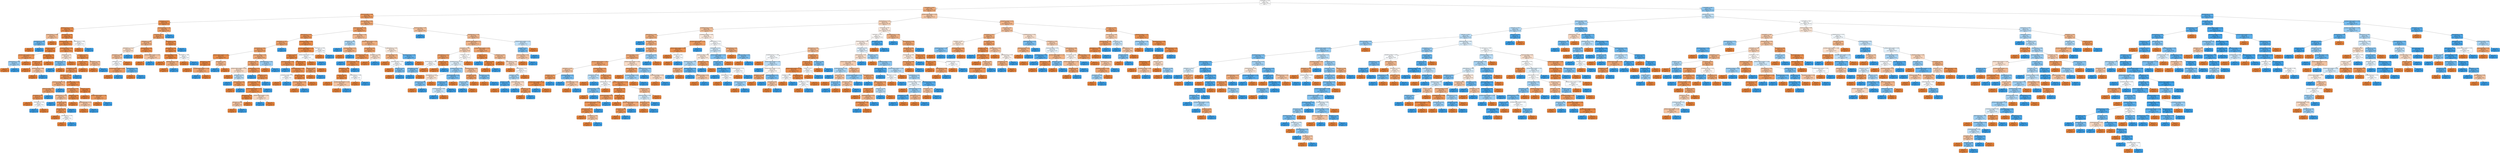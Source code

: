 digraph Tree {
node [shape=box, style="filled, rounded", color="black", fontname=helvetica] ;
edge [fontname=helvetica] ;
0 [label="blueGoldDiff <= -0.128\ngini = 0.5\nsamples = 3951\nvalue = [1975.5, 1975.5]\nclass = 1", fillcolor="#ffffff"] ;
1 [label="blueGoldDiff <= -0.643\ngini = 0.368\nsamples = 1779\nvalue = [1334.346, 427.906]\nclass = 0", fillcolor="#eda978"] ;
0 -> 1 [labeldistance=2.5, labelangle=45, headlabel="True"] ;
2 [label="blueExperienceDiff <= -1.082\ngini = 0.263\nsamples = 989\nvalue = [824.761, 151.805]\nclass = 0", fillcolor="#ea985d"] ;
1 -> 2 ;
3 [label="blueDragons <= 0.31\ngini = 0.162\nsamples = 488\nvalue = [437.909, 42.791]\nclass = 0", fillcolor="#e88d4c"] ;
2 -> 3 ;
4 [label="redTotalExperience <= -0.075\ngini = 0.129\nsamples = 402\nvalue = [368.197, 27.508]\nclass = 0", fillcolor="#e78a48"] ;
3 -> 4 ;
5 [label="blueWardsPlaced <= -0.408\ngini = 0.432\nsamples = 13\nvalue = [8.837, 4.075]\nclass = 0", fillcolor="#f1bb94"] ;
4 -> 5 ;
6 [label="blueGoldPerMin <= -1.853\ngini = 0.313\nsamples = 5\nvalue = [0.982, 4.075]\nclass = 1", fillcolor="#69b5eb"] ;
5 -> 6 ;
7 [label="gini = 0.0\nsamples = 1\nvalue = [0.982, 0.0]\nclass = 0", fillcolor="#e58139"] ;
6 -> 7 ;
8 [label="gini = 0.0\nsamples = 4\nvalue = [0.0, 4.075]\nclass = 1", fillcolor="#399de5"] ;
6 -> 8 ;
9 [label="gini = -0.0\nsamples = 8\nvalue = [7.855, 0.0]\nclass = 0", fillcolor="#e58139"] ;
5 -> 9 ;
10 [label="blueGoldPerMin <= 0.435\ngini = 0.115\nsamples = 389\nvalue = [359.36, 23.433]\nclass = 0", fillcolor="#e78946"] ;
4 -> 10 ;
11 [label="blueTotalExperience <= -1.379\ngini = 0.107\nsamples = 385\nvalue = [357.397, 21.395]\nclass = 0", fillcolor="#e78945"] ;
10 -> 11 ;
12 [label="redAssists <= -0.277\ngini = 0.035\nsamples = 175\nvalue = [168.88, 3.056]\nclass = 0", fillcolor="#e5833d"] ;
11 -> 12 ;
13 [label="blueTotalJungleMinionsKilled <= -1.89\ngini = 0.214\nsamples = 17\nvalue = [14.728, 2.038]\nclass = 0", fillcolor="#e99254"] ;
12 -> 13 ;
14 [label="blueWardsPlaced <= -0.325\ngini = 0.439\nsamples = 3\nvalue = [0.982, 2.038]\nclass = 1", fillcolor="#98ccf2"] ;
13 -> 14 ;
15 [label="gini = 0.0\nsamples = 1\nvalue = [0.982, 0.0]\nclass = 0", fillcolor="#e58139"] ;
14 -> 15 ;
16 [label="gini = -0.0\nsamples = 2\nvalue = [0.0, 2.038]\nclass = 1", fillcolor="#399de5"] ;
14 -> 16 ;
17 [label="gini = 0.0\nsamples = 14\nvalue = [13.746, 0.0]\nclass = 0", fillcolor="#e58139"] ;
13 -> 17 ;
18 [label="redWardsPlaced <= -0.52\ngini = 0.013\nsamples = 158\nvalue = [154.152, 1.019]\nclass = 0", fillcolor="#e5823a"] ;
12 -> 18 ;
19 [label="redCSPerMin <= 0.872\ngini = 0.128\nsamples = 15\nvalue = [13.746, 1.019]\nclass = 0", fillcolor="#e78a48"] ;
18 -> 19 ;
20 [label="gini = 0.0\nsamples = 12\nvalue = [11.782, 0.0]\nclass = 0", fillcolor="#e58139"] ;
19 -> 20 ;
21 [label="redTotalExperience <= 0.896\ngini = 0.45\nsamples = 3\nvalue = [1.964, 1.019]\nclass = 0", fillcolor="#f2c2a0"] ;
19 -> 21 ;
22 [label="gini = -0.0\nsamples = 2\nvalue = [1.964, 0.0]\nclass = 0", fillcolor="#e58139"] ;
21 -> 22 ;
23 [label="gini = 0.0\nsamples = 1\nvalue = [0.0, 1.019]\nclass = 1", fillcolor="#399de5"] ;
21 -> 23 ;
24 [label="gini = 0.0\nsamples = 143\nvalue = [140.406, 0.0]\nclass = 0", fillcolor="#e58139"] ;
18 -> 24 ;
25 [label="blueTotalExperience <= -1.363\ngini = 0.162\nsamples = 210\nvalue = [188.517, 18.339]\nclass = 0", fillcolor="#e88d4c"] ;
11 -> 25 ;
26 [label="redTotalGold <= 1.732\ngini = 0.492\nsamples = 7\nvalue = [3.927, 3.056]\nclass = 0", fillcolor="#f9e3d3"] ;
25 -> 26 ;
27 [label="redWardsPlaced <= -0.19\ngini = 0.368\nsamples = 4\nvalue = [0.982, 3.056]\nclass = 1", fillcolor="#79bced"] ;
26 -> 27 ;
28 [label="gini = 0.0\nsamples = 3\nvalue = [0.0, 3.056]\nclass = 1", fillcolor="#399de5"] ;
27 -> 28 ;
29 [label="gini = 0.0\nsamples = 1\nvalue = [0.982, 0.0]\nclass = 0", fillcolor="#e58139"] ;
27 -> 29 ;
30 [label="gini = 0.0\nsamples = 3\nvalue = [2.946, 0.0]\nclass = 0", fillcolor="#e58139"] ;
26 -> 30 ;
31 [label="blueDeaths <= 2.478\ngini = 0.141\nsamples = 203\nvalue = [184.589, 15.282]\nclass = 0", fillcolor="#e78b49"] ;
25 -> 31 ;
32 [label="redAssists <= 0.699\ngini = 0.12\nsamples = 193\nvalue = [177.716, 12.226]\nclass = 0", fillcolor="#e78a47"] ;
31 -> 32 ;
33 [label="blueGoldDiff <= -0.678\ngini = 0.191\nsamples = 116\nvalue = [102.113, 12.226]\nclass = 0", fillcolor="#e89051"] ;
32 -> 33 ;
34 [label="blueCSPerMin <= -1.319\ngini = 0.178\nsamples = 115\nvalue = [102.113, 11.207]\nclass = 0", fillcolor="#e88f4f"] ;
33 -> 34 ;
35 [label="redTotalMinionsKilled <= 1.778\ngini = 0.382\nsamples = 20\nvalue = [14.728, 5.094]\nclass = 0", fillcolor="#eead7d"] ;
34 -> 35 ;
36 [label="blueExperienceDiff <= -1.11\ngini = 0.285\nsamples = 18\nvalue = [14.728, 3.056]\nclass = 0", fillcolor="#ea9b62"] ;
35 -> 36 ;
37 [label="blueTotalGold <= -0.62\ngini = 0.214\nsamples = 17\nvalue = [14.728, 2.038]\nclass = 0", fillcolor="#e99254"] ;
36 -> 37 ;
38 [label="gini = 0.0\nsamples = 13\nvalue = [12.764, 0.0]\nclass = 0", fillcolor="#e58139"] ;
37 -> 38 ;
39 [label="redGoldPerMin <= 1.392\ngini = 0.5\nsamples = 4\nvalue = [1.964, 2.038]\nclass = 1", fillcolor="#f8fbfe"] ;
37 -> 39 ;
40 [label="gini = 0.0\nsamples = 2\nvalue = [0.0, 2.038]\nclass = 1", fillcolor="#399de5"] ;
39 -> 40 ;
41 [label="gini = -0.0\nsamples = 2\nvalue = [1.964, 0.0]\nclass = 0", fillcolor="#e58139"] ;
39 -> 41 ;
42 [label="gini = 0.0\nsamples = 1\nvalue = [0.0, 1.019]\nclass = 1", fillcolor="#399de5"] ;
36 -> 42 ;
43 [label="gini = 0.0\nsamples = 2\nvalue = [0.0, 2.038]\nclass = 1", fillcolor="#399de5"] ;
35 -> 43 ;
44 [label="redTotalMinionsKilled <= 0.691\ngini = 0.122\nsamples = 95\nvalue = [87.385, 6.113]\nclass = 0", fillcolor="#e78a47"] ;
34 -> 44 ;
45 [label="blueWardsPlaced <= -0.491\ngini = 0.246\nsamples = 36\nvalue = [30.438, 5.094]\nclass = 0", fillcolor="#e9965a"] ;
44 -> 45 ;
46 [label="redEliteMonsters <= -0.122\ngini = 0.432\nsamples = 13\nvalue = [8.837, 4.075]\nclass = 0", fillcolor="#f1bb94"] ;
45 -> 46 ;
47 [label="gini = 0.0\nsamples = 2\nvalue = [0.0, 2.038]\nclass = 1", fillcolor="#399de5"] ;
46 -> 47 ;
48 [label="redCSPerMin <= 0.601\ngini = 0.305\nsamples = 11\nvalue = [8.837, 2.038]\nclass = 0", fillcolor="#eb9e67"] ;
46 -> 48 ;
49 [label="redAvgLevel <= 1.852\ngini = 0.185\nsamples = 10\nvalue = [8.837, 1.019]\nclass = 0", fillcolor="#e89050"] ;
48 -> 49 ;
50 [label="gini = 0.0\nsamples = 8\nvalue = [7.855, 0.0]\nclass = 0", fillcolor="#e58139"] ;
49 -> 50 ;
51 [label="redEliteMonsters <= 1.467\ngini = 0.5\nsamples = 2\nvalue = [0.982, 1.019]\nclass = 1", fillcolor="#f8fbfe"] ;
49 -> 51 ;
52 [label="gini = 0.0\nsamples = 1\nvalue = [0.982, 0.0]\nclass = 0", fillcolor="#e58139"] ;
51 -> 52 ;
53 [label="gini = -0.0\nsamples = 1\nvalue = [0.0, 1.019]\nclass = 1", fillcolor="#399de5"] ;
51 -> 53 ;
54 [label="gini = -0.0\nsamples = 1\nvalue = [0.0, 1.019]\nclass = 1", fillcolor="#399de5"] ;
48 -> 54 ;
55 [label="redTotalGold <= 1.324\ngini = 0.086\nsamples = 23\nvalue = [21.601, 1.019]\nclass = 0", fillcolor="#e68742"] ;
45 -> 55 ;
56 [label="gini = 0.0\nsamples = 20\nvalue = [19.637, 0.0]\nclass = 0", fillcolor="#e58139"] ;
55 -> 56 ;
57 [label="redWardsDestroyed <= 0.778\ngini = 0.45\nsamples = 3\nvalue = [1.964, 1.019]\nclass = 0", fillcolor="#f2c2a0"] ;
55 -> 57 ;
58 [label="gini = -0.0\nsamples = 2\nvalue = [1.964, 0.0]\nclass = 0", fillcolor="#e58139"] ;
57 -> 58 ;
59 [label="gini = 0.0\nsamples = 1\nvalue = [0.0, 1.019]\nclass = 1", fillcolor="#399de5"] ;
57 -> 59 ;
60 [label="redAssists <= 0.455\ngini = 0.035\nsamples = 59\nvalue = [56.948, 1.019]\nclass = 0", fillcolor="#e5833d"] ;
44 -> 60 ;
61 [label="gini = 0.0\nsamples = 52\nvalue = [51.057, 0.0]\nclass = 0", fillcolor="#e58139"] ;
60 -> 61 ;
62 [label="redTotalJungleMinionsKilled <= 1.003\ngini = 0.251\nsamples = 7\nvalue = [5.891, 1.019]\nclass = 0", fillcolor="#e9975b"] ;
60 -> 62 ;
63 [label="gini = 0.0\nsamples = 6\nvalue = [5.891, 0.0]\nclass = 0", fillcolor="#e58139"] ;
62 -> 63 ;
64 [label="gini = -0.0\nsamples = 1\nvalue = [0.0, 1.019]\nclass = 1", fillcolor="#399de5"] ;
62 -> 64 ;
65 [label="gini = 0.0\nsamples = 1\nvalue = [0.0, 1.019]\nclass = 1", fillcolor="#399de5"] ;
33 -> 65 ;
66 [label="gini = 0.0\nsamples = 77\nvalue = [75.603, 0.0]\nclass = 0", fillcolor="#e58139"] ;
32 -> 66 ;
67 [label="blueTotalGold <= -0.349\ngini = 0.426\nsamples = 10\nvalue = [6.873, 3.056]\nclass = 0", fillcolor="#f1b991"] ;
31 -> 67 ;
68 [label="gini = 0.0\nsamples = 7\nvalue = [6.873, 0.0]\nclass = 0", fillcolor="#e58139"] ;
67 -> 68 ;
69 [label="gini = -0.0\nsamples = 3\nvalue = [0.0, 3.056]\nclass = 1", fillcolor="#399de5"] ;
67 -> 69 ;
70 [label="redWardsPlaced <= -0.368\ngini = 0.5\nsamples = 4\nvalue = [1.964, 2.038]\nclass = 1", fillcolor="#f8fbfe"] ;
10 -> 70 ;
71 [label="gini = 0.0\nsamples = 2\nvalue = [1.964, 0.0]\nclass = 0", fillcolor="#e58139"] ;
70 -> 71 ;
72 [label="gini = -0.0\nsamples = 2\nvalue = [0.0, 2.038]\nclass = 1", fillcolor="#399de5"] ;
70 -> 72 ;
73 [label="blueWardsDestroyed <= 1.659\ngini = 0.295\nsamples = 86\nvalue = [69.712, 15.282]\nclass = 0", fillcolor="#eb9d64"] ;
3 -> 73 ;
74 [label="redCSPerMin <= 0.51\ngini = 0.268\nsamples = 84\nvalue = [69.712, 13.245]\nclass = 0", fillcolor="#ea995f"] ;
73 -> 74 ;
75 [label="redTotalGold <= 1.344\ngini = 0.388\nsamples = 39\nvalue = [28.474, 10.188]\nclass = 0", fillcolor="#eeae80"] ;
74 -> 75 ;
76 [label="redGoldPerMin <= 1.212\ngini = 0.487\nsamples = 22\nvalue = [12.764, 9.169]\nclass = 0", fillcolor="#f8dcc7"] ;
75 -> 76 ;
77 [label="redGoldPerMin <= 0.968\ngini = 0.438\nsamples = 19\nvalue = [12.764, 6.113]\nclass = 0", fillcolor="#f1bd98"] ;
76 -> 77 ;
78 [label="redTotalGold <= 0.533\ngini = 0.5\nsamples = 12\nvalue = [5.891, 6.113]\nclass = 1", fillcolor="#f8fbfe"] ;
77 -> 78 ;
79 [label="blueTotalJungleMinionsKilled <= 0.598\ngini = 0.285\nsamples = 6\nvalue = [4.909, 1.019]\nclass = 0", fillcolor="#ea9b62"] ;
78 -> 79 ;
80 [label="gini = 0.0\nsamples = 5\nvalue = [4.909, 0.0]\nclass = 0", fillcolor="#e58139"] ;
79 -> 80 ;
81 [label="gini = -0.0\nsamples = 1\nvalue = [0.0, 1.019]\nclass = 1", fillcolor="#399de5"] ;
79 -> 81 ;
82 [label="blueWardsPlaced <= -0.38\ngini = 0.271\nsamples = 6\nvalue = [0.982, 5.094]\nclass = 1", fillcolor="#5fb0ea"] ;
78 -> 82 ;
83 [label="gini = 0.0\nsamples = 1\nvalue = [0.982, 0.0]\nclass = 0", fillcolor="#e58139"] ;
82 -> 83 ;
84 [label="gini = 0.0\nsamples = 5\nvalue = [0.0, 5.094]\nclass = 1", fillcolor="#399de5"] ;
82 -> 84 ;
85 [label="gini = -0.0\nsamples = 7\nvalue = [6.873, 0.0]\nclass = 0", fillcolor="#e58139"] ;
77 -> 85 ;
86 [label="gini = 0.0\nsamples = 3\nvalue = [0.0, 3.056]\nclass = 1", fillcolor="#399de5"] ;
76 -> 86 ;
87 [label="blueWardsPlaced <= 0.481\ngini = 0.114\nsamples = 17\nvalue = [15.71, 1.019]\nclass = 0", fillcolor="#e78946"] ;
75 -> 87 ;
88 [label="gini = 0.0\nsamples = 14\nvalue = [13.746, 0.0]\nclass = 0", fillcolor="#e58139"] ;
87 -> 88 ;
89 [label="redTotalJungleMinionsKilled <= -0.545\ngini = 0.45\nsamples = 3\nvalue = [1.964, 1.019]\nclass = 0", fillcolor="#f2c2a0"] ;
87 -> 89 ;
90 [label="gini = -0.0\nsamples = 2\nvalue = [1.964, 0.0]\nclass = 0", fillcolor="#e58139"] ;
89 -> 90 ;
91 [label="gini = 0.0\nsamples = 1\nvalue = [0.0, 1.019]\nclass = 1", fillcolor="#399de5"] ;
89 -> 91 ;
92 [label="blueTotalGold <= 0.008\ngini = 0.128\nsamples = 45\nvalue = [41.238, 3.056]\nclass = 0", fillcolor="#e78a48"] ;
74 -> 92 ;
93 [label="redGoldPerMin <= 2.444\ngini = 0.09\nsamples = 44\nvalue = [41.238, 2.038]\nclass = 0", fillcolor="#e68743"] ;
92 -> 93 ;
94 [label="blueExperienceDiff <= -1.113\ngini = 0.048\nsamples = 42\nvalue = [40.256, 1.019]\nclass = 0", fillcolor="#e6843e"] ;
93 -> 94 ;
95 [label="gini = 0.0\nsamples = 38\nvalue = [37.311, 0.0]\nclass = 0", fillcolor="#e58139"] ;
94 -> 95 ;
96 [label="redTotalExperience <= 1.087\ngini = 0.382\nsamples = 4\nvalue = [2.946, 1.019]\nclass = 0", fillcolor="#eead7d"] ;
94 -> 96 ;
97 [label="gini = 0.0\nsamples = 3\nvalue = [2.946, 0.0]\nclass = 0", fillcolor="#e58139"] ;
96 -> 97 ;
98 [label="gini = -0.0\nsamples = 1\nvalue = [0.0, 1.019]\nclass = 1", fillcolor="#399de5"] ;
96 -> 98 ;
99 [label="blueGoldDiff <= -1.885\ngini = 0.5\nsamples = 2\nvalue = [0.982, 1.019]\nclass = 1", fillcolor="#f8fbfe"] ;
93 -> 99 ;
100 [label="gini = 0.0\nsamples = 1\nvalue = [0.982, 0.0]\nclass = 0", fillcolor="#e58139"] ;
99 -> 100 ;
101 [label="gini = -0.0\nsamples = 1\nvalue = [0.0, 1.019]\nclass = 1", fillcolor="#399de5"] ;
99 -> 101 ;
102 [label="gini = 0.0\nsamples = 1\nvalue = [0.0, 1.019]\nclass = 1", fillcolor="#399de5"] ;
92 -> 102 ;
103 [label="gini = 0.0\nsamples = 2\nvalue = [0.0, 2.038]\nclass = 1", fillcolor="#399de5"] ;
73 -> 103 ;
104 [label="blueEliteMonsters <= -0.066\ngini = 0.343\nsamples = 501\nvalue = [386.852, 109.014]\nclass = 0", fillcolor="#eca571"] ;
2 -> 104 ;
105 [label="blueWardsDestroyed <= 0.302\ngini = 0.277\nsamples = 336\nvalue = [276.884, 55.017]\nclass = 0", fillcolor="#ea9a60"] ;
104 -> 105 ;
106 [label="redWardsPlaced <= -0.317\ngini = 0.222\nsamples = 260\nvalue = [223.864, 32.602]\nclass = 0", fillcolor="#e99356"] ;
105 -> 106 ;
107 [label="blueCSPerMin <= 1.253\ngini = 0.312\nsamples = 128\nvalue = [102.113, 24.452]\nclass = 0", fillcolor="#eb9f68"] ;
106 -> 107 ;
108 [label="blueGoldPerMin <= -1.031\ngini = 0.295\nsamples = 126\nvalue = [102.113, 22.414]\nclass = 0", fillcolor="#eb9d64"] ;
107 -> 108 ;
109 [label="redTotalJungleMinionsKilled <= 1.003\ngini = 0.131\nsamples = 44\nvalue = [40.256, 3.056]\nclass = 0", fillcolor="#e78b48"] ;
108 -> 109 ;
110 [label="blueAvgLevel <= -0.052\ngini = 0.054\nsamples = 37\nvalue = [35.347, 1.019]\nclass = 0", fillcolor="#e6853f"] ;
109 -> 110 ;
111 [label="gini = 0.0\nsamples = 32\nvalue = [31.419, 0.0]\nclass = 0", fillcolor="#e58139"] ;
110 -> 111 ;
112 [label="blueTotalJungleMinionsKilled <= -0.497\ngini = 0.327\nsamples = 5\nvalue = [3.927, 1.019]\nclass = 0", fillcolor="#eca26c"] ;
110 -> 112 ;
113 [label="gini = 0.0\nsamples = 1\nvalue = [0.0, 1.019]\nclass = 1", fillcolor="#399de5"] ;
112 -> 113 ;
114 [label="gini = 0.0\nsamples = 4\nvalue = [3.927, 0.0]\nclass = 0", fillcolor="#e58139"] ;
112 -> 114 ;
115 [label="blueGoldDiff <= -0.911\ngini = 0.415\nsamples = 7\nvalue = [4.909, 2.038]\nclass = 0", fillcolor="#f0b58b"] ;
109 -> 115 ;
116 [label="gini = 0.0\nsamples = 2\nvalue = [0.0, 2.038]\nclass = 1", fillcolor="#399de5"] ;
115 -> 116 ;
117 [label="gini = -0.0\nsamples = 5\nvalue = [4.909, 0.0]\nclass = 0", fillcolor="#e58139"] ;
115 -> 117 ;
118 [label="redTotalMinionsKilled <= 1.597\ngini = 0.363\nsamples = 82\nvalue = [61.857, 19.358]\nclass = 0", fillcolor="#eda877"] ;
108 -> 118 ;
119 [label="redGoldPerMin <= 0.787\ngini = 0.324\nsamples = 76\nvalue = [59.893, 15.282]\nclass = 0", fillcolor="#eca16c"] ;
118 -> 119 ;
120 [label="redTotalJungleMinionsKilled <= -0.195\ngini = 0.487\nsamples = 22\nvalue = [12.764, 9.169]\nclass = 0", fillcolor="#f8dcc7"] ;
119 -> 120 ;
121 [label="gini = 0.0\nsamples = 7\nvalue = [6.873, 0.0]\nclass = 0", fillcolor="#e58139"] ;
120 -> 121 ;
122 [label="redCSPerMin <= 0.374\ngini = 0.476\nsamples = 15\nvalue = [5.891, 9.169]\nclass = 1", fillcolor="#b8dcf6"] ;
120 -> 122 ;
123 [label="gini = 0.0\nsamples = 8\nvalue = [0.0, 8.151]\nclass = 1", fillcolor="#399de5"] ;
122 -> 123 ;
124 [label="redWardsPlaced <= -0.368\ngini = 0.251\nsamples = 7\nvalue = [5.891, 1.019]\nclass = 0", fillcolor="#e9975b"] ;
122 -> 124 ;
125 [label="gini = 0.0\nsamples = 6\nvalue = [5.891, 0.0]\nclass = 0", fillcolor="#e58139"] ;
124 -> 125 ;
126 [label="gini = -0.0\nsamples = 1\nvalue = [0.0, 1.019]\nclass = 1", fillcolor="#399de5"] ;
124 -> 126 ;
127 [label="blueWardsPlaced <= -0.714\ngini = 0.203\nsamples = 54\nvalue = [47.129, 6.113]\nclass = 0", fillcolor="#e89153"] ;
119 -> 127 ;
128 [label="gini = 0.0\nsamples = 1\nvalue = [0.0, 1.019]\nclass = 1", fillcolor="#399de5"] ;
127 -> 128 ;
129 [label="blueDeaths <= 3.32\ngini = 0.176\nsamples = 53\nvalue = [47.129, 5.094]\nclass = 0", fillcolor="#e88f4e"] ;
127 -> 129 ;
130 [label="redTowersDestroyed <= 6.616\ngini = 0.147\nsamples = 52\nvalue = [47.129, 4.075]\nclass = 0", fillcolor="#e78c4a"] ;
129 -> 130 ;
131 [label="blueTotalJungleMinionsKilled <= 1.045\ngini = 0.114\nsamples = 51\nvalue = [47.129, 3.056]\nclass = 0", fillcolor="#e78946"] ;
130 -> 131 ;
132 [label="blueAvgLevel <= -1.367\ngini = 0.044\nsamples = 46\nvalue = [44.184, 1.019]\nclass = 0", fillcolor="#e6843e"] ;
131 -> 132 ;
133 [label="redAvgLevel <= -0.086\ngini = 0.45\nsamples = 3\nvalue = [1.964, 1.019]\nclass = 0", fillcolor="#f2c2a0"] ;
132 -> 133 ;
134 [label="gini = -0.0\nsamples = 2\nvalue = [1.964, 0.0]\nclass = 0", fillcolor="#e58139"] ;
133 -> 134 ;
135 [label="gini = 0.0\nsamples = 1\nvalue = [0.0, 1.019]\nclass = 1", fillcolor="#399de5"] ;
133 -> 135 ;
136 [label="gini = 0.0\nsamples = 43\nvalue = [42.22, 0.0]\nclass = 0", fillcolor="#e58139"] ;
132 -> 136 ;
137 [label="redTotalJungleMinionsKilled <= 0.054\ngini = 0.483\nsamples = 5\nvalue = [2.946, 2.038]\nclass = 0", fillcolor="#f7d8c2"] ;
131 -> 137 ;
138 [label="gini = 0.0\nsamples = 2\nvalue = [0.0, 2.038]\nclass = 1", fillcolor="#399de5"] ;
137 -> 138 ;
139 [label="gini = -0.0\nsamples = 3\nvalue = [2.946, 0.0]\nclass = 0", fillcolor="#e58139"] ;
137 -> 139 ;
140 [label="gini = 0.0\nsamples = 1\nvalue = [0.0, 1.019]\nclass = 1", fillcolor="#399de5"] ;
130 -> 140 ;
141 [label="gini = 0.0\nsamples = 1\nvalue = [0.0, 1.019]\nclass = 1", fillcolor="#399de5"] ;
129 -> 141 ;
142 [label="redWardsDestroyed <= -0.343\ngini = 0.439\nsamples = 6\nvalue = [1.964, 4.075]\nclass = 1", fillcolor="#98ccf2"] ;
118 -> 142 ;
143 [label="gini = 0.0\nsamples = 2\nvalue = [1.964, 0.0]\nclass = 0", fillcolor="#e58139"] ;
142 -> 143 ;
144 [label="gini = -0.0\nsamples = 4\nvalue = [0.0, 4.075]\nclass = 1", fillcolor="#399de5"] ;
142 -> 144 ;
145 [label="gini = 0.0\nsamples = 2\nvalue = [0.0, 2.038]\nclass = 1", fillcolor="#399de5"] ;
107 -> 145 ;
146 [label="blueTotalMinionsKilled <= 1.003\ngini = 0.118\nsamples = 132\nvalue = [121.75, 8.151]\nclass = 0", fillcolor="#e78946"] ;
106 -> 146 ;
147 [label="blueTotalJungleMinionsKilled <= 2.04\ngini = 0.092\nsamples = 128\nvalue = [119.787, 6.113]\nclass = 0", fillcolor="#e68743"] ;
146 -> 147 ;
148 [label="redAssists <= -0.033\ngini = 0.079\nsamples = 126\nvalue = [118.805, 5.094]\nclass = 0", fillcolor="#e68641"] ;
147 -> 148 ;
149 [label="blueTotalExperience <= -1.621\ngini = 0.203\nsamples = 36\nvalue = [31.419, 4.075]\nclass = 0", fillcolor="#e89153"] ;
148 -> 149 ;
150 [label="gini = 0.0\nsamples = 1\nvalue = [0.0, 1.019]\nclass = 1", fillcolor="#399de5"] ;
149 -> 150 ;
151 [label="blueWardsDestroyed <= -1.055\ngini = 0.162\nsamples = 35\nvalue = [31.419, 3.056]\nclass = 0", fillcolor="#e88d4c"] ;
149 -> 151 ;
152 [label="blueTotalMinionsKilled <= -0.5\ngini = 0.5\nsamples = 4\nvalue = [1.964, 2.038]\nclass = 1", fillcolor="#f8fbfe"] ;
151 -> 152 ;
153 [label="gini = 0.0\nsamples = 2\nvalue = [1.964, 0.0]\nclass = 0", fillcolor="#e58139"] ;
152 -> 153 ;
154 [label="gini = -0.0\nsamples = 2\nvalue = [0.0, 2.038]\nclass = 1", fillcolor="#399de5"] ;
152 -> 154 ;
155 [label="redAvgLevel <= -0.086\ngini = 0.065\nsamples = 31\nvalue = [29.456, 1.019]\nclass = 0", fillcolor="#e68540"] ;
151 -> 155 ;
156 [label="blueTotalMinionsKilled <= -0.386\ngini = 0.327\nsamples = 5\nvalue = [3.927, 1.019]\nclass = 0", fillcolor="#eca26c"] ;
155 -> 156 ;
157 [label="gini = 0.0\nsamples = 4\nvalue = [3.927, 0.0]\nclass = 0", fillcolor="#e58139"] ;
156 -> 157 ;
158 [label="gini = -0.0\nsamples = 1\nvalue = [0.0, 1.019]\nclass = 1", fillcolor="#399de5"] ;
156 -> 158 ;
159 [label="gini = 0.0\nsamples = 26\nvalue = [25.528, 0.0]\nclass = 0", fillcolor="#e58139"] ;
155 -> 159 ;
160 [label="redTotalGold <= 0.112\ngini = 0.023\nsamples = 90\nvalue = [87.385, 1.019]\nclass = 0", fillcolor="#e5823b"] ;
148 -> 160 ;
161 [label="redAssists <= 0.943\ngini = 0.251\nsamples = 7\nvalue = [5.891, 1.019]\nclass = 0", fillcolor="#e9975b"] ;
160 -> 161 ;
162 [label="gini = 0.0\nsamples = 6\nvalue = [5.891, 0.0]\nclass = 0", fillcolor="#e58139"] ;
161 -> 162 ;
163 [label="gini = -0.0\nsamples = 1\nvalue = [0.0, 1.019]\nclass = 1", fillcolor="#399de5"] ;
161 -> 163 ;
164 [label="gini = 0.0\nsamples = 83\nvalue = [81.494, 0.0]\nclass = 0", fillcolor="#e58139"] ;
160 -> 164 ;
165 [label="redTotalJungleMinionsKilled <= 0.554\ngini = 0.5\nsamples = 2\nvalue = [0.982, 1.019]\nclass = 1", fillcolor="#f8fbfe"] ;
147 -> 165 ;
166 [label="gini = 0.0\nsamples = 1\nvalue = [0.982, 0.0]\nclass = 0", fillcolor="#e58139"] ;
165 -> 166 ;
167 [label="gini = -0.0\nsamples = 1\nvalue = [0.0, 1.019]\nclass = 1", fillcolor="#399de5"] ;
165 -> 167 ;
168 [label="redCSPerMin <= 0.759\ngini = 0.5\nsamples = 4\nvalue = [1.964, 2.038]\nclass = 1", fillcolor="#f8fbfe"] ;
146 -> 168 ;
169 [label="gini = 0.0\nsamples = 2\nvalue = [1.964, 0.0]\nclass = 0", fillcolor="#e58139"] ;
168 -> 169 ;
170 [label="gini = -0.0\nsamples = 2\nvalue = [0.0, 2.038]\nclass = 1", fillcolor="#399de5"] ;
168 -> 170 ;
171 [label="blueTotalMinionsKilled <= -1.342\ngini = 0.418\nsamples = 76\nvalue = [53.02, 22.414]\nclass = 0", fillcolor="#f0b68d"] ;
105 -> 171 ;
172 [label="blueTotalGold <= -0.992\ngini = 0.464\nsamples = 8\nvalue = [2.946, 5.094]\nclass = 1", fillcolor="#abd6f4"] ;
171 -> 172 ;
173 [label="gini = 0.0\nsamples = 4\nvalue = [0.0, 4.075]\nclass = 1", fillcolor="#399de5"] ;
172 -> 173 ;
174 [label="blueTotalExperience <= -0.171\ngini = 0.382\nsamples = 4\nvalue = [2.946, 1.019]\nclass = 0", fillcolor="#eead7d"] ;
172 -> 174 ;
175 [label="gini = 0.0\nsamples = 3\nvalue = [2.946, 0.0]\nclass = 0", fillcolor="#e58139"] ;
174 -> 175 ;
176 [label="gini = -0.0\nsamples = 1\nvalue = [0.0, 1.019]\nclass = 1", fillcolor="#399de5"] ;
174 -> 176 ;
177 [label="redTotalJungleMinionsKilled <= 0.554\ngini = 0.382\nsamples = 68\nvalue = [50.075, 17.32]\nclass = 0", fillcolor="#eead7d"] ;
171 -> 177 ;
178 [label="blueFirstBlood <= -0.014\ngini = 0.302\nsamples = 50\nvalue = [40.256, 9.169]\nclass = 0", fillcolor="#eb9e66"] ;
177 -> 178 ;
179 [label="blueTotalExperience <= -2.135\ngini = 0.194\nsamples = 38\nvalue = [33.383, 4.075]\nclass = 0", fillcolor="#e89051"] ;
178 -> 179 ;
180 [label="gini = 0.0\nsamples = 1\nvalue = [0.0, 1.019]\nclass = 1", fillcolor="#399de5"] ;
179 -> 180 ;
181 [label="blueWardsDestroyed <= 3.017\ngini = 0.154\nsamples = 37\nvalue = [33.383, 3.056]\nclass = 0", fillcolor="#e78d4b"] ;
179 -> 181 ;
182 [label="redGoldPerMin <= 1.891\ngini = 0.108\nsamples = 36\nvalue = [33.383, 2.038]\nclass = 0", fillcolor="#e78945"] ;
181 -> 182 ;
183 [label="redAssists <= 2.163\ngini = 0.059\nsamples = 34\nvalue = [32.401, 1.019]\nclass = 0", fillcolor="#e6853f"] ;
182 -> 183 ;
184 [label="gini = 0.0\nsamples = 31\nvalue = [30.438, 0.0]\nclass = 0", fillcolor="#e58139"] ;
183 -> 184 ;
185 [label="blueTotalJungleMinionsKilled <= -0.497\ngini = 0.45\nsamples = 3\nvalue = [1.964, 1.019]\nclass = 0", fillcolor="#f2c2a0"] ;
183 -> 185 ;
186 [label="gini = -0.0\nsamples = 2\nvalue = [1.964, 0.0]\nclass = 0", fillcolor="#e58139"] ;
185 -> 186 ;
187 [label="gini = 0.0\nsamples = 1\nvalue = [0.0, 1.019]\nclass = 1", fillcolor="#399de5"] ;
185 -> 187 ;
188 [label="blueWardsPlaced <= -0.158\ngini = 0.5\nsamples = 2\nvalue = [0.982, 1.019]\nclass = 1", fillcolor="#f8fbfe"] ;
182 -> 188 ;
189 [label="gini = 0.0\nsamples = 1\nvalue = [0.982, 0.0]\nclass = 0", fillcolor="#e58139"] ;
188 -> 189 ;
190 [label="gini = -0.0\nsamples = 1\nvalue = [0.0, 1.019]\nclass = 1", fillcolor="#399de5"] ;
188 -> 190 ;
191 [label="gini = 0.0\nsamples = 1\nvalue = [0.0, 1.019]\nclass = 1", fillcolor="#399de5"] ;
181 -> 191 ;
192 [label="blueCSPerMin <= -0.636\ngini = 0.489\nsamples = 12\nvalue = [6.873, 5.094]\nclass = 0", fillcolor="#f8decc"] ;
178 -> 192 ;
193 [label="gini = -0.0\nsamples = 7\nvalue = [6.873, 0.0]\nclass = 0", fillcolor="#e58139"] ;
192 -> 193 ;
194 [label="gini = 0.0\nsamples = 5\nvalue = [0.0, 5.094]\nclass = 1", fillcolor="#399de5"] ;
192 -> 194 ;
195 [label="redWardsPlaced <= -0.165\ngini = 0.496\nsamples = 18\nvalue = [9.819, 8.151]\nclass = 0", fillcolor="#fbeadd"] ;
177 -> 195 ;
196 [label="redTotalExperience <= 1.21\ngini = 0.382\nsamples = 12\nvalue = [8.837, 3.056]\nclass = 0", fillcolor="#eead7d"] ;
195 -> 196 ;
197 [label="gini = 0.0\nsamples = 6\nvalue = [5.891, 0.0]\nclass = 0", fillcolor="#e58139"] ;
196 -> 197 ;
198 [label="blueExperienceDiff <= -0.976\ngini = 0.5\nsamples = 6\nvalue = [2.946, 3.056]\nclass = 1", fillcolor="#f8fbfe"] ;
196 -> 198 ;
199 [label="gini = 0.0\nsamples = 2\nvalue = [1.964, 0.0]\nclass = 0", fillcolor="#e58139"] ;
198 -> 199 ;
200 [label="redAssists <= -0.277\ngini = 0.368\nsamples = 4\nvalue = [0.982, 3.056]\nclass = 1", fillcolor="#79bced"] ;
198 -> 200 ;
201 [label="gini = 0.0\nsamples = 1\nvalue = [0.982, 0.0]\nclass = 0", fillcolor="#e58139"] ;
200 -> 201 ;
202 [label="gini = -0.0\nsamples = 3\nvalue = [0.0, 3.056]\nclass = 1", fillcolor="#399de5"] ;
200 -> 202 ;
203 [label="blueTotalExperience <= 0.239\ngini = 0.271\nsamples = 6\nvalue = [0.982, 5.094]\nclass = 1", fillcolor="#5fb0ea"] ;
195 -> 203 ;
204 [label="gini = 0.0\nsamples = 5\nvalue = [0.0, 5.094]\nclass = 1", fillcolor="#399de5"] ;
203 -> 204 ;
205 [label="gini = 0.0\nsamples = 1\nvalue = [0.982, 0.0]\nclass = 0", fillcolor="#e58139"] ;
203 -> 205 ;
206 [label="blueExperienceDiff <= -1.057\ngini = 0.442\nsamples = 165\nvalue = [109.968, 53.998]\nclass = 0", fillcolor="#f2bf9a"] ;
104 -> 206 ;
207 [label="gini = 0.0\nsamples = 5\nvalue = [0.0, 5.094]\nclass = 1", fillcolor="#399de5"] ;
206 -> 207 ;
208 [label="blueEliteMonsters <= 1.546\ngini = 0.426\nsamples = 160\nvalue = [109.968, 48.904]\nclass = 0", fillcolor="#f1b991"] ;
206 -> 208 ;
209 [label="blueTotalJungleMinionsKilled <= 0.1\ngini = 0.407\nsamples = 148\nvalue = [105.059, 41.772]\nclass = 0", fillcolor="#efb388"] ;
208 -> 209 ;
210 [label="blueGoldDiff <= -1.047\ngini = 0.471\nsamples = 70\nvalue = [43.202, 26.489]\nclass = 0", fillcolor="#f5ceb2"] ;
209 -> 210 ;
211 [label="redWardsPlaced <= -0.418\ngini = 0.276\nsamples = 25\nvalue = [20.619, 4.075]\nclass = 0", fillcolor="#ea9a60"] ;
210 -> 211 ;
212 [label="blueWardsPlaced <= -0.269\ngini = 0.5\nsamples = 6\nvalue = [2.946, 3.056]\nclass = 1", fillcolor="#f8fbfe"] ;
211 -> 212 ;
213 [label="blueFirstBlood <= -0.014\ngini = 0.368\nsamples = 4\nvalue = [0.982, 3.056]\nclass = 1", fillcolor="#79bced"] ;
212 -> 213 ;
214 [label="gini = -0.0\nsamples = 3\nvalue = [0.0, 3.056]\nclass = 1", fillcolor="#399de5"] ;
213 -> 214 ;
215 [label="gini = 0.0\nsamples = 1\nvalue = [0.982, 0.0]\nclass = 0", fillcolor="#e58139"] ;
213 -> 215 ;
216 [label="gini = 0.0\nsamples = 2\nvalue = [1.964, 0.0]\nclass = 0", fillcolor="#e58139"] ;
212 -> 216 ;
217 [label="blueAssists <= 0.718\ngini = 0.103\nsamples = 19\nvalue = [17.673, 1.019]\nclass = 0", fillcolor="#e68844"] ;
211 -> 217 ;
218 [label="gini = 0.0\nsamples = 18\nvalue = [17.673, 0.0]\nclass = 0", fillcolor="#e58139"] ;
217 -> 218 ;
219 [label="gini = -0.0\nsamples = 1\nvalue = [0.0, 1.019]\nclass = 1", fillcolor="#399de5"] ;
217 -> 219 ;
220 [label="blueDeaths <= 1.469\ngini = 0.5\nsamples = 45\nvalue = [22.583, 22.414]\nclass = 0", fillcolor="#fffefe"] ;
210 -> 220 ;
221 [label="blueTotalExperience <= -0.433\ngini = 0.496\nsamples = 41\nvalue = [18.655, 22.414]\nclass = 1", fillcolor="#deeffb"] ;
220 -> 221 ;
222 [label="blueTotalExperience <= -0.97\ngini = 0.429\nsamples = 25\nvalue = [7.855, 17.32]\nclass = 1", fillcolor="#93c9f1"] ;
221 -> 222 ;
223 [label="blueGoldPerMin <= -0.939\ngini = 0.492\nsamples = 7\nvalue = [3.927, 3.056]\nclass = 0", fillcolor="#f9e3d3"] ;
222 -> 223 ;
224 [label="redGoldPerMin <= -0.382\ngini = 0.368\nsamples = 4\nvalue = [0.982, 3.056]\nclass = 1", fillcolor="#79bced"] ;
223 -> 224 ;
225 [label="gini = 0.0\nsamples = 1\nvalue = [0.982, 0.0]\nclass = 0", fillcolor="#e58139"] ;
224 -> 225 ;
226 [label="gini = -0.0\nsamples = 3\nvalue = [0.0, 3.056]\nclass = 1", fillcolor="#399de5"] ;
224 -> 226 ;
227 [label="gini = 0.0\nsamples = 3\nvalue = [2.946, 0.0]\nclass = 0", fillcolor="#e58139"] ;
223 -> 227 ;
228 [label="blueWardsDestroyed <= 1.659\ngini = 0.339\nsamples = 18\nvalue = [3.927, 14.264]\nclass = 1", fillcolor="#70b8ec"] ;
222 -> 228 ;
229 [label="blueTotalGold <= -0.787\ngini = 0.284\nsamples = 17\nvalue = [2.946, 14.264]\nclass = 1", fillcolor="#62b1ea"] ;
228 -> 229 ;
230 [label="blueTotalExperience <= -0.803\ngini = 0.487\nsamples = 7\nvalue = [2.946, 4.075]\nclass = 1", fillcolor="#c8e4f8"] ;
229 -> 230 ;
231 [label="gini = 0.0\nsamples = 4\nvalue = [0.0, 4.075]\nclass = 1", fillcolor="#399de5"] ;
230 -> 231 ;
232 [label="gini = 0.0\nsamples = 3\nvalue = [2.946, 0.0]\nclass = 0", fillcolor="#e58139"] ;
230 -> 232 ;
233 [label="gini = 0.0\nsamples = 10\nvalue = [0.0, 10.188]\nclass = 1", fillcolor="#399de5"] ;
229 -> 233 ;
234 [label="gini = -0.0\nsamples = 1\nvalue = [0.982, 0.0]\nclass = 0", fillcolor="#e58139"] ;
228 -> 234 ;
235 [label="blueTotalExperience <= 0.043\ngini = 0.436\nsamples = 16\nvalue = [10.8, 5.094]\nclass = 0", fillcolor="#f1bc96"] ;
221 -> 235 ;
236 [label="blueGoldDiff <= -0.815\ngini = 0.285\nsamples = 12\nvalue = [9.819, 2.038]\nclass = 0", fillcolor="#ea9b62"] ;
235 -> 236 ;
237 [label="redHeralds <= 0.935\ngini = 0.439\nsamples = 3\nvalue = [0.982, 2.038]\nclass = 1", fillcolor="#98ccf2"] ;
236 -> 237 ;
238 [label="gini = -0.0\nsamples = 2\nvalue = [0.0, 2.038]\nclass = 1", fillcolor="#399de5"] ;
237 -> 238 ;
239 [label="gini = 0.0\nsamples = 1\nvalue = [0.982, 0.0]\nclass = 0", fillcolor="#e58139"] ;
237 -> 239 ;
240 [label="gini = 0.0\nsamples = 9\nvalue = [8.837, 0.0]\nclass = 0", fillcolor="#e58139"] ;
236 -> 240 ;
241 [label="blueCSPerMin <= -1.001\ngini = 0.368\nsamples = 4\nvalue = [0.982, 3.056]\nclass = 1", fillcolor="#79bced"] ;
235 -> 241 ;
242 [label="gini = 0.0\nsamples = 1\nvalue = [0.982, 0.0]\nclass = 0", fillcolor="#e58139"] ;
241 -> 242 ;
243 [label="gini = -0.0\nsamples = 3\nvalue = [0.0, 3.056]\nclass = 1", fillcolor="#399de5"] ;
241 -> 243 ;
244 [label="gini = 0.0\nsamples = 4\nvalue = [3.927, 0.0]\nclass = 0", fillcolor="#e58139"] ;
220 -> 244 ;
245 [label="blueTotalJungleMinionsKilled <= 0.647\ngini = 0.318\nsamples = 78\nvalue = [61.857, 15.282]\nclass = 0", fillcolor="#eba06a"] ;
209 -> 245 ;
246 [label="blueKills <= -1.541\ngini = 0.111\nsamples = 35\nvalue = [32.401, 2.038]\nclass = 0", fillcolor="#e78945"] ;
245 -> 246 ;
247 [label="gini = 0.0\nsamples = 1\nvalue = [0.0, 1.019]\nclass = 1", fillcolor="#399de5"] ;
246 -> 247 ;
248 [label="redAvgLevel <= 1.852\ngini = 0.059\nsamples = 34\nvalue = [32.401, 1.019]\nclass = 0", fillcolor="#e6853f"] ;
246 -> 248 ;
249 [label="gini = 0.0\nsamples = 33\nvalue = [32.401, 0.0]\nclass = 0", fillcolor="#e58139"] ;
248 -> 249 ;
250 [label="gini = 0.0\nsamples = 1\nvalue = [0.0, 1.019]\nclass = 1", fillcolor="#399de5"] ;
248 -> 250 ;
251 [label="redTotalGold <= 0.394\ngini = 0.428\nsamples = 43\nvalue = [29.456, 13.245]\nclass = 0", fillcolor="#f1ba92"] ;
245 -> 251 ;
252 [label="gini = 0.0\nsamples = 10\nvalue = [9.819, 0.0]\nclass = 0", fillcolor="#e58139"] ;
251 -> 252 ;
253 [label="redWardsPlaced <= -0.469\ngini = 0.481\nsamples = 33\nvalue = [19.637, 13.245]\nclass = 0", fillcolor="#f7d6bf"] ;
251 -> 253 ;
254 [label="gini = 0.0\nsamples = 7\nvalue = [6.873, 0.0]\nclass = 0", fillcolor="#e58139"] ;
253 -> 254 ;
255 [label="redWardsPlaced <= 0.19\ngini = 0.5\nsamples = 26\nvalue = [12.764, 13.245]\nclass = 1", fillcolor="#f8fbfe"] ;
253 -> 255 ;
256 [label="blueDeaths <= 0.795\ngini = 0.45\nsamples = 20\nvalue = [6.873, 13.245]\nclass = 1", fillcolor="#a0d0f2"] ;
255 -> 256 ;
257 [label="blueDeaths <= -0.551\ngini = 0.175\nsamples = 10\nvalue = [0.982, 9.169]\nclass = 1", fillcolor="#4ea7e8"] ;
256 -> 257 ;
258 [label="gini = 0.0\nsamples = 1\nvalue = [0.982, 0.0]\nclass = 0", fillcolor="#e58139"] ;
257 -> 258 ;
259 [label="gini = -0.0\nsamples = 9\nvalue = [0.0, 9.169]\nclass = 1", fillcolor="#399de5"] ;
257 -> 259 ;
260 [label="redWardsDestroyed <= -0.119\ngini = 0.483\nsamples = 10\nvalue = [5.891, 4.075]\nclass = 0", fillcolor="#f7d8c2"] ;
256 -> 260 ;
261 [label="gini = 0.0\nsamples = 3\nvalue = [0.0, 3.056]\nclass = 1", fillcolor="#399de5"] ;
260 -> 261 ;
262 [label="redCSPerMin <= 1.438\ngini = 0.251\nsamples = 7\nvalue = [5.891, 1.019]\nclass = 0", fillcolor="#e9975b"] ;
260 -> 262 ;
263 [label="gini = 0.0\nsamples = 6\nvalue = [5.891, 0.0]\nclass = 0", fillcolor="#e58139"] ;
262 -> 263 ;
264 [label="gini = -0.0\nsamples = 1\nvalue = [0.0, 1.019]\nclass = 1", fillcolor="#399de5"] ;
262 -> 264 ;
265 [label="gini = -0.0\nsamples = 6\nvalue = [5.891, 0.0]\nclass = 0", fillcolor="#e58139"] ;
255 -> 265 ;
266 [label="redTotalJungleMinionsKilled <= 0.254\ngini = 0.483\nsamples = 12\nvalue = [4.909, 7.132]\nclass = 1", fillcolor="#c1e0f7"] ;
208 -> 266 ;
267 [label="blueKills <= -1.21\ngini = 0.339\nsamples = 9\nvalue = [1.964, 7.132]\nclass = 1", fillcolor="#70b8ec"] ;
266 -> 267 ;
268 [label="blueExperienceDiff <= -0.052\ngini = 0.45\nsamples = 3\nvalue = [1.964, 1.019]\nclass = 0", fillcolor="#f2c2a0"] ;
267 -> 268 ;
269 [label="gini = -0.0\nsamples = 2\nvalue = [1.964, 0.0]\nclass = 0", fillcolor="#e58139"] ;
268 -> 269 ;
270 [label="gini = 0.0\nsamples = 1\nvalue = [0.0, 1.019]\nclass = 1", fillcolor="#399de5"] ;
268 -> 270 ;
271 [label="gini = 0.0\nsamples = 6\nvalue = [0.0, 6.113]\nclass = 1", fillcolor="#399de5"] ;
267 -> 271 ;
272 [label="gini = -0.0\nsamples = 3\nvalue = [2.946, 0.0]\nclass = 0", fillcolor="#e58139"] ;
266 -> 272 ;
273 [label="redTotalJungleMinionsKilled <= 0.404\ngini = 0.456\nsamples = 790\nvalue = [509.585, 276.101]\nclass = 0", fillcolor="#f3c5a4"] ;
1 -> 273 ;
274 [label="blueWardsPlaced <= -0.325\ngini = 0.476\nsamples = 515\nvalue = [312.231, 200.708]\nclass = 0", fillcolor="#f6d2b8"] ;
273 -> 274 ;
275 [label="blueTotalExperience <= 0.118\ngini = 0.438\nsamples = 256\nvalue = [171.825, 82.525]\nclass = 0", fillcolor="#f1be98"] ;
274 -> 275 ;
276 [label="redWardsPlaced <= -0.621\ngini = 0.386\nsamples = 173\nvalue = [126.66, 44.828]\nclass = 0", fillcolor="#eeae7f"] ;
275 -> 276 ;
277 [label="gini = 0.0\nsamples = 2\nvalue = [0.0, 2.038]\nclass = 1", fillcolor="#399de5"] ;
276 -> 277 ;
278 [label="blueTotalGold <= -1.638\ngini = 0.378\nsamples = 171\nvalue = [126.66, 42.791]\nclass = 0", fillcolor="#eeac7c"] ;
276 -> 278 ;
279 [label="gini = 0.0\nsamples = 2\nvalue = [0.0, 2.038]\nclass = 1", fillcolor="#399de5"] ;
278 -> 279 ;
280 [label="blueTotalGold <= 0.476\ngini = 0.368\nsamples = 169\nvalue = [126.66, 40.753]\nclass = 0", fillcolor="#edaa79"] ;
278 -> 280 ;
281 [label="blueExperienceDiff <= 0.107\ngini = 0.351\nsamples = 163\nvalue = [124.696, 36.678]\nclass = 0", fillcolor="#eda673"] ;
280 -> 281 ;
282 [label="blueTotalJungleMinionsKilled <= -0.994\ngini = 0.317\nsamples = 141\nvalue = [111.932, 27.508]\nclass = 0", fillcolor="#eba06a"] ;
281 -> 282 ;
283 [label="redCSPerMin <= 0.487\ngini = 0.457\nsamples = 29\nvalue = [18.655, 10.188]\nclass = 0", fillcolor="#f3c6a5"] ;
282 -> 283 ;
284 [label="blueDeaths <= 1.132\ngini = 0.262\nsamples = 20\nvalue = [16.692, 3.056]\nclass = 0", fillcolor="#ea985d"] ;
283 -> 284 ;
285 [label="blueTotalJungleMinionsKilled <= -3.283\ngini = 0.108\nsamples = 18\nvalue = [16.692, 1.019]\nclass = 0", fillcolor="#e78945"] ;
284 -> 285 ;
286 [label="gini = 0.0\nsamples = 1\nvalue = [0.0, 1.019]\nclass = 1", fillcolor="#399de5"] ;
285 -> 286 ;
287 [label="gini = 0.0\nsamples = 17\nvalue = [16.692, 0.0]\nclass = 0", fillcolor="#e58139"] ;
285 -> 287 ;
288 [label="gini = 0.0\nsamples = 2\nvalue = [0.0, 2.038]\nclass = 1", fillcolor="#399de5"] ;
284 -> 288 ;
289 [label="blueTotalExperience <= -0.45\ngini = 0.339\nsamples = 9\nvalue = [1.964, 7.132]\nclass = 1", fillcolor="#70b8ec"] ;
283 -> 289 ;
290 [label="gini = -0.0\nsamples = 6\nvalue = [0.0, 6.113]\nclass = 1", fillcolor="#399de5"] ;
289 -> 290 ;
291 [label="redWardsDestroyed <= 1.002\ngini = 0.45\nsamples = 3\nvalue = [1.964, 1.019]\nclass = 0", fillcolor="#f2c2a0"] ;
289 -> 291 ;
292 [label="gini = -0.0\nsamples = 2\nvalue = [1.964, 0.0]\nclass = 0", fillcolor="#e58139"] ;
291 -> 292 ;
293 [label="gini = 0.0\nsamples = 1\nvalue = [0.0, 1.019]\nclass = 1", fillcolor="#399de5"] ;
291 -> 293 ;
294 [label="blueTotalExperience <= -1.517\ngini = 0.264\nsamples = 112\nvalue = [93.277, 17.32]\nclass = 0", fillcolor="#ea985e"] ;
282 -> 294 ;
295 [label="blueGoldPerMin <= -0.664\ngini = 0.476\nsamples = 5\nvalue = [1.964, 3.056]\nclass = 1", fillcolor="#b8dcf6"] ;
294 -> 295 ;
296 [label="gini = 0.0\nsamples = 2\nvalue = [1.964, 0.0]\nclass = 0", fillcolor="#e58139"] ;
295 -> 296 ;
297 [label="gini = -0.0\nsamples = 3\nvalue = [0.0, 3.056]\nclass = 1", fillcolor="#399de5"] ;
295 -> 297 ;
298 [label="blueGoldDiff <= -0.601\ngini = 0.234\nsamples = 107\nvalue = [91.313, 14.264]\nclass = 0", fillcolor="#e99558"] ;
294 -> 298 ;
299 [label="redEliteMonsters <= 1.467\ngini = 0.5\nsamples = 6\nvalue = [2.946, 3.056]\nclass = 1", fillcolor="#f8fbfe"] ;
298 -> 299 ;
300 [label="blueExperienceDiff <= -1.078\ngini = 0.368\nsamples = 4\nvalue = [0.982, 3.056]\nclass = 1", fillcolor="#79bced"] ;
299 -> 300 ;
301 [label="gini = 0.0\nsamples = 1\nvalue = [0.982, 0.0]\nclass = 0", fillcolor="#e58139"] ;
300 -> 301 ;
302 [label="gini = 0.0\nsamples = 3\nvalue = [0.0, 3.056]\nclass = 1", fillcolor="#399de5"] ;
300 -> 302 ;
303 [label="gini = 0.0\nsamples = 2\nvalue = [1.964, 0.0]\nclass = 0", fillcolor="#e58139"] ;
299 -> 303 ;
304 [label="redTotalJungleMinionsKilled <= 0.104\ngini = 0.2\nsamples = 101\nvalue = [88.367, 11.207]\nclass = 0", fillcolor="#e89152"] ;
298 -> 304 ;
305 [label="redWardsPlaced <= -0.418\ngini = 0.137\nsamples = 84\nvalue = [76.585, 6.113]\nclass = 0", fillcolor="#e78b49"] ;
304 -> 305 ;
306 [label="blueWardsDestroyed <= 0.754\ngini = 0.267\nsamples = 26\nvalue = [21.601, 4.075]\nclass = 0", fillcolor="#ea995e"] ;
305 -> 306 ;
307 [label="blueTotalJungleMinionsKilled <= 1.095\ngini = 0.217\nsamples = 25\nvalue = [21.601, 3.056]\nclass = 0", fillcolor="#e99355"] ;
306 -> 307 ;
308 [label="redWardsPlaced <= -0.469\ngini = 0.158\nsamples = 24\nvalue = [21.601, 2.038]\nclass = 0", fillcolor="#e78d4c"] ;
307 -> 308 ;
309 [label="gini = 0.0\nsamples = 18\nvalue = [17.673, 0.0]\nclass = 0", fillcolor="#e58139"] ;
308 -> 309 ;
310 [label="blueTotalGold <= -0.864\ngini = 0.45\nsamples = 6\nvalue = [3.927, 2.038]\nclass = 0", fillcolor="#f2c2a0"] ;
308 -> 310 ;
311 [label="gini = 0.0\nsamples = 4\nvalue = [3.927, 0.0]\nclass = 0", fillcolor="#e58139"] ;
310 -> 311 ;
312 [label="gini = -0.0\nsamples = 2\nvalue = [0.0, 2.038]\nclass = 1", fillcolor="#399de5"] ;
310 -> 312 ;
313 [label="gini = 0.0\nsamples = 1\nvalue = [0.0, 1.019]\nclass = 1", fillcolor="#399de5"] ;
307 -> 313 ;
314 [label="gini = 0.0\nsamples = 1\nvalue = [0.0, 1.019]\nclass = 1", fillcolor="#399de5"] ;
306 -> 314 ;
315 [label="blueHeralds <= 0.794\ngini = 0.069\nsamples = 58\nvalue = [54.984, 2.038]\nclass = 0", fillcolor="#e68640"] ;
305 -> 315 ;
316 [label="gini = 0.0\nsamples = 49\nvalue = [48.111, 0.0]\nclass = 0", fillcolor="#e58139"] ;
315 -> 316 ;
317 [label="redTotalJungleMinionsKilled <= -0.295\ngini = 0.353\nsamples = 9\nvalue = [6.873, 2.038]\nclass = 0", fillcolor="#eda674"] ;
315 -> 317 ;
318 [label="blueGoldDiff <= -0.186\ngini = 0.225\nsamples = 8\nvalue = [6.873, 1.019]\nclass = 0", fillcolor="#e99456"] ;
317 -> 318 ;
319 [label="gini = 0.0\nsamples = 7\nvalue = [6.873, 0.0]\nclass = 0", fillcolor="#e58139"] ;
318 -> 319 ;
320 [label="gini = -0.0\nsamples = 1\nvalue = [0.0, 1.019]\nclass = 1", fillcolor="#399de5"] ;
318 -> 320 ;
321 [label="gini = -0.0\nsamples = 1\nvalue = [0.0, 1.019]\nclass = 1", fillcolor="#399de5"] ;
317 -> 321 ;
322 [label="redDragons <= 0.166\ngini = 0.421\nsamples = 17\nvalue = [11.782, 5.094]\nclass = 0", fillcolor="#f0b78f"] ;
304 -> 322 ;
323 [label="blueExperienceDiff <= -0.395\ngini = 0.492\nsamples = 9\nvalue = [3.927, 5.094]\nclass = 1", fillcolor="#d2e9f9"] ;
322 -> 323 ;
324 [label="blueCSPerMin <= 0.73\ngini = 0.327\nsamples = 5\nvalue = [3.927, 1.019]\nclass = 0", fillcolor="#eca26c"] ;
323 -> 324 ;
325 [label="gini = 0.0\nsamples = 4\nvalue = [3.927, 0.0]\nclass = 0", fillcolor="#e58139"] ;
324 -> 325 ;
326 [label="gini = -0.0\nsamples = 1\nvalue = [0.0, 1.019]\nclass = 1", fillcolor="#399de5"] ;
324 -> 326 ;
327 [label="gini = 0.0\nsamples = 4\nvalue = [0.0, 4.075]\nclass = 1", fillcolor="#399de5"] ;
323 -> 327 ;
328 [label="gini = -0.0\nsamples = 8\nvalue = [7.855, 0.0]\nclass = 0", fillcolor="#e58139"] ;
322 -> 328 ;
329 [label="redTotalJungleMinionsKilled <= -0.844\ngini = 0.487\nsamples = 22\nvalue = [12.764, 9.169]\nclass = 0", fillcolor="#f8dcc7"] ;
281 -> 329 ;
330 [label="redWardsPlaced <= -0.216\ngini = 0.285\nsamples = 12\nvalue = [9.819, 2.038]\nclass = 0", fillcolor="#ea9b62"] ;
329 -> 330 ;
331 [label="gini = 0.0\nsamples = 9\nvalue = [8.837, 0.0]\nclass = 0", fillcolor="#e58139"] ;
330 -> 331 ;
332 [label="blueTotalMinionsKilled <= -0.659\ngini = 0.439\nsamples = 3\nvalue = [0.982, 2.038]\nclass = 1", fillcolor="#98ccf2"] ;
330 -> 332 ;
333 [label="gini = 0.0\nsamples = 1\nvalue = [0.982, 0.0]\nclass = 0", fillcolor="#e58139"] ;
332 -> 333 ;
334 [label="gini = -0.0\nsamples = 2\nvalue = [0.0, 2.038]\nclass = 1", fillcolor="#399de5"] ;
332 -> 334 ;
335 [label="redTotalExperience <= -0.825\ngini = 0.414\nsamples = 10\nvalue = [2.946, 7.132]\nclass = 1", fillcolor="#8bc5f0"] ;
329 -> 335 ;
336 [label="gini = 0.0\nsamples = 5\nvalue = [0.0, 5.094]\nclass = 1", fillcolor="#399de5"] ;
335 -> 336 ;
337 [label="blueTotalMinionsKilled <= -0.432\ngini = 0.483\nsamples = 5\nvalue = [2.946, 2.038]\nclass = 0", fillcolor="#f7d8c2"] ;
335 -> 337 ;
338 [label="gini = 0.0\nsamples = 3\nvalue = [2.946, 0.0]\nclass = 0", fillcolor="#e58139"] ;
337 -> 338 ;
339 [label="gini = -0.0\nsamples = 2\nvalue = [0.0, 2.038]\nclass = 1", fillcolor="#399de5"] ;
337 -> 339 ;
340 [label="blueGoldPerMin <= 0.629\ngini = 0.439\nsamples = 6\nvalue = [1.964, 4.075]\nclass = 1", fillcolor="#98ccf2"] ;
280 -> 340 ;
341 [label="gini = 0.0\nsamples = 4\nvalue = [0.0, 4.075]\nclass = 1", fillcolor="#399de5"] ;
340 -> 341 ;
342 [label="gini = 0.0\nsamples = 2\nvalue = [1.964, 0.0]\nclass = 0", fillcolor="#e58139"] ;
340 -> 342 ;
343 [label="blueTotalMinionsKilled <= -0.636\ngini = 0.496\nsamples = 83\nvalue = [45.166, 37.696]\nclass = 0", fillcolor="#fbeade"] ;
275 -> 343 ;
344 [label="blueTotalJungleMinionsKilled <= 2.04\ngini = 0.267\nsamples = 13\nvalue = [10.8, 2.038]\nclass = 0", fillcolor="#ea995e"] ;
343 -> 344 ;
345 [label="redTotalJungleMinionsKilled <= 0.005\ngini = 0.158\nsamples = 12\nvalue = [10.8, 1.019]\nclass = 0", fillcolor="#e78d4c"] ;
344 -> 345 ;
346 [label="gini = 0.0\nsamples = 10\nvalue = [9.819, 0.0]\nclass = 0", fillcolor="#e58139"] ;
345 -> 346 ;
347 [label="redAssists <= -0.399\ngini = 0.5\nsamples = 2\nvalue = [0.982, 1.019]\nclass = 1", fillcolor="#f8fbfe"] ;
345 -> 347 ;
348 [label="gini = 0.0\nsamples = 1\nvalue = [0.982, 0.0]\nclass = 0", fillcolor="#e58139"] ;
347 -> 348 ;
349 [label="gini = -0.0\nsamples = 1\nvalue = [0.0, 1.019]\nclass = 1", fillcolor="#399de5"] ;
347 -> 349 ;
350 [label="gini = -0.0\nsamples = 1\nvalue = [0.0, 1.019]\nclass = 1", fillcolor="#399de5"] ;
344 -> 350 ;
351 [label="redWardsPlaced <= -0.114\ngini = 0.5\nsamples = 70\nvalue = [34.365, 35.659]\nclass = 1", fillcolor="#f8fbfe"] ;
343 -> 351 ;
352 [label="blueGoldDiff <= -0.231\ngini = 0.49\nsamples = 57\nvalue = [24.546, 32.602]\nclass = 1", fillcolor="#cee7f9"] ;
351 -> 352 ;
353 [label="blueExperienceDiff <= 0.145\ngini = 0.495\nsamples = 34\nvalue = [18.655, 15.282]\nclass = 0", fillcolor="#fae8db"] ;
352 -> 353 ;
354 [label="blueTotalExperience <= 0.376\ngini = 0.467\nsamples = 21\nvalue = [7.855, 13.245]\nclass = 1", fillcolor="#aed7f4"] ;
353 -> 354 ;
355 [label="blueDeaths <= -0.214\ngini = 0.382\nsamples = 8\nvalue = [5.891, 2.038]\nclass = 0", fillcolor="#eead7d"] ;
354 -> 355 ;
356 [label="gini = 0.0\nsamples = 2\nvalue = [0.0, 2.038]\nclass = 1", fillcolor="#399de5"] ;
355 -> 356 ;
357 [label="gini = 0.0\nsamples = 6\nvalue = [5.891, 0.0]\nclass = 0", fillcolor="#e58139"] ;
355 -> 357 ;
358 [label="redTotalExperience <= 1.279\ngini = 0.254\nsamples = 13\nvalue = [1.964, 11.207]\nclass = 1", fillcolor="#5caeea"] ;
354 -> 358 ;
359 [label="gini = 0.0\nsamples = 10\nvalue = [0.0, 10.188]\nclass = 1", fillcolor="#399de5"] ;
358 -> 359 ;
360 [label="redTotalMinionsKilled <= 0.918\ngini = 0.45\nsamples = 3\nvalue = [1.964, 1.019]\nclass = 0", fillcolor="#f2c2a0"] ;
358 -> 360 ;
361 [label="gini = -0.0\nsamples = 2\nvalue = [1.964, 0.0]\nclass = 0", fillcolor="#e58139"] ;
360 -> 361 ;
362 [label="gini = 0.0\nsamples = 1\nvalue = [0.0, 1.019]\nclass = 1", fillcolor="#399de5"] ;
360 -> 362 ;
363 [label="redGoldPerMin <= -0.574\ngini = 0.267\nsamples = 13\nvalue = [10.8, 2.038]\nclass = 0", fillcolor="#ea995e"] ;
353 -> 363 ;
364 [label="gini = 0.0\nsamples = 2\nvalue = [0.0, 2.038]\nclass = 1", fillcolor="#399de5"] ;
363 -> 364 ;
365 [label="gini = 0.0\nsamples = 11\nvalue = [10.8, 0.0]\nclass = 0", fillcolor="#e58139"] ;
363 -> 365 ;
366 [label="redTotalJungleMinionsKilled <= 0.104\ngini = 0.379\nsamples = 23\nvalue = [5.891, 17.32]\nclass = 1", fillcolor="#7cbeee"] ;
352 -> 366 ;
367 [label="blueAssists <= -0.024\ngini = 0.301\nsamples = 21\nvalue = [3.927, 17.32]\nclass = 1", fillcolor="#66b3eb"] ;
366 -> 367 ;
368 [label="blueTotalMinionsKilled <= 0.844\ngini = 0.121\nsamples = 15\nvalue = [0.982, 14.264]\nclass = 1", fillcolor="#47a4e7"] ;
367 -> 368 ;
369 [label="gini = 0.0\nsamples = 13\nvalue = [0.0, 13.245]\nclass = 1", fillcolor="#399de5"] ;
368 -> 369 ;
370 [label="redEliteMonsters <= 1.467\ngini = 0.5\nsamples = 2\nvalue = [0.982, 1.019]\nclass = 1", fillcolor="#f8fbfe"] ;
368 -> 370 ;
371 [label="gini = 0.0\nsamples = 1\nvalue = [0.982, 0.0]\nclass = 0", fillcolor="#e58139"] ;
370 -> 371 ;
372 [label="gini = -0.0\nsamples = 1\nvalue = [0.0, 1.019]\nclass = 1", fillcolor="#399de5"] ;
370 -> 372 ;
373 [label="blueTotalExperience <= 0.24\ngini = 0.5\nsamples = 6\nvalue = [2.946, 3.056]\nclass = 1", fillcolor="#f8fbfe"] ;
367 -> 373 ;
374 [label="gini = 0.0\nsamples = 3\nvalue = [2.946, 0.0]\nclass = 0", fillcolor="#e58139"] ;
373 -> 374 ;
375 [label="gini = -0.0\nsamples = 3\nvalue = [0.0, 3.056]\nclass = 1", fillcolor="#399de5"] ;
373 -> 375 ;
376 [label="gini = -0.0\nsamples = 2\nvalue = [1.964, 0.0]\nclass = 0", fillcolor="#e58139"] ;
366 -> 376 ;
377 [label="redWardsPlaced <= 2.345\ngini = 0.362\nsamples = 13\nvalue = [9.819, 3.056]\nclass = 0", fillcolor="#eda877"] ;
351 -> 377 ;
378 [label="gini = 0.0\nsamples = 9\nvalue = [8.837, 0.0]\nclass = 0", fillcolor="#e58139"] ;
377 -> 378 ;
379 [label="blueExperienceDiff <= -0.425\ngini = 0.368\nsamples = 4\nvalue = [0.982, 3.056]\nclass = 1", fillcolor="#79bced"] ;
377 -> 379 ;
380 [label="gini = 0.0\nsamples = 1\nvalue = [0.982, 0.0]\nclass = 0", fillcolor="#e58139"] ;
379 -> 380 ;
381 [label="gini = -0.0\nsamples = 3\nvalue = [0.0, 3.056]\nclass = 1", fillcolor="#399de5"] ;
379 -> 381 ;
382 [label="blueHeralds <= 0.794\ngini = 0.496\nsamples = 259\nvalue = [140.406, 118.184]\nclass = 0", fillcolor="#fbebe0"] ;
274 -> 382 ;
383 [label="redCSPerMin <= 1.416\ngini = 0.5\nsamples = 215\nvalue = [108.986, 105.958]\nclass = 0", fillcolor="#fefbf9"] ;
382 -> 383 ;
384 [label="blueExperienceDiff <= -0.454\ngini = 0.497\nsamples = 202\nvalue = [108.004, 93.732]\nclass = 0", fillcolor="#fceee5"] ;
383 -> 384 ;
385 [label="blueAvgLevel <= -0.709\ngini = 0.426\nsamples = 70\nvalue = [48.111, 21.395]\nclass = 0", fillcolor="#f1b991"] ;
384 -> 385 ;
386 [label="blueTotalExperience <= -1.466\ngini = 0.5\nsamples = 30\nvalue = [14.728, 15.282]\nclass = 1", fillcolor="#f8fbfe"] ;
385 -> 386 ;
387 [label="gini = 0.0\nsamples = 5\nvalue = [4.909, 0.0]\nclass = 0", fillcolor="#e58139"] ;
386 -> 387 ;
388 [label="redTotalJungleMinionsKilled <= -1.044\ngini = 0.476\nsamples = 25\nvalue = [9.819, 15.282]\nclass = 1", fillcolor="#b8dcf6"] ;
386 -> 388 ;
389 [label="gini = 0.0\nsamples = 6\nvalue = [0.0, 6.113]\nclass = 1", fillcolor="#399de5"] ;
388 -> 389 ;
390 [label="redTotalJungleMinionsKilled <= -0.145\ngini = 0.499\nsamples = 19\nvalue = [9.819, 9.169]\nclass = 0", fillcolor="#fdf7f2"] ;
388 -> 390 ;
391 [label="redCSPerMin <= -0.509\ngini = 0.327\nsamples = 10\nvalue = [7.855, 2.038]\nclass = 0", fillcolor="#eca26c"] ;
390 -> 391 ;
392 [label="redEliteMonsters <= -0.122\ngini = 0.439\nsamples = 3\nvalue = [0.982, 2.038]\nclass = 1", fillcolor="#98ccf2"] ;
391 -> 392 ;
393 [label="gini = 0.0\nsamples = 1\nvalue = [0.982, 0.0]\nclass = 0", fillcolor="#e58139"] ;
392 -> 393 ;
394 [label="gini = 0.0\nsamples = 2\nvalue = [0.0, 2.038]\nclass = 1", fillcolor="#399de5"] ;
392 -> 394 ;
395 [label="gini = -0.0\nsamples = 7\nvalue = [6.873, 0.0]\nclass = 0", fillcolor="#e58139"] ;
391 -> 395 ;
396 [label="blueExperienceDiff <= -0.747\ngini = 0.339\nsamples = 9\nvalue = [1.964, 7.132]\nclass = 1", fillcolor="#70b8ec"] ;
390 -> 396 ;
397 [label="gini = -0.0\nsamples = 6\nvalue = [0.0, 6.113]\nclass = 1", fillcolor="#399de5"] ;
396 -> 397 ;
398 [label="blueAssists <= 0.595\ngini = 0.45\nsamples = 3\nvalue = [1.964, 1.019]\nclass = 0", fillcolor="#f2c2a0"] ;
396 -> 398 ;
399 [label="gini = -0.0\nsamples = 2\nvalue = [1.964, 0.0]\nclass = 0", fillcolor="#e58139"] ;
398 -> 399 ;
400 [label="gini = 0.0\nsamples = 1\nvalue = [0.0, 1.019]\nclass = 1", fillcolor="#399de5"] ;
398 -> 400 ;
401 [label="blueAssists <= 1.09\ngini = 0.262\nsamples = 40\nvalue = [33.383, 6.113]\nclass = 0", fillcolor="#ea985d"] ;
385 -> 401 ;
402 [label="redCSPerMin <= 1.28\ngini = 0.158\nsamples = 36\nvalue = [32.401, 3.056]\nclass = 0", fillcolor="#e78d4c"] ;
401 -> 402 ;
403 [label="redTotalJungleMinionsKilled <= -1.693\ngini = 0.114\nsamples = 34\nvalue = [31.419, 2.038]\nclass = 0", fillcolor="#e78946"] ;
402 -> 403 ;
404 [label="blueDeaths <= 0.627\ngini = 0.5\nsamples = 2\nvalue = [0.982, 1.019]\nclass = 1", fillcolor="#f8fbfe"] ;
403 -> 404 ;
405 [label="gini = 0.0\nsamples = 1\nvalue = [0.982, 0.0]\nclass = 0", fillcolor="#e58139"] ;
404 -> 405 ;
406 [label="gini = -0.0\nsamples = 1\nvalue = [0.0, 1.019]\nclass = 1", fillcolor="#399de5"] ;
404 -> 406 ;
407 [label="blueGoldDiff <= -0.63\ngini = 0.063\nsamples = 32\nvalue = [30.438, 1.019]\nclass = 0", fillcolor="#e68540"] ;
403 -> 407 ;
408 [label="blueAvgLevel <= -0.052\ngini = 0.5\nsamples = 2\nvalue = [0.982, 1.019]\nclass = 1", fillcolor="#f8fbfe"] ;
407 -> 408 ;
409 [label="gini = 0.0\nsamples = 1\nvalue = [0.982, 0.0]\nclass = 0", fillcolor="#e58139"] ;
408 -> 409 ;
410 [label="gini = -0.0\nsamples = 1\nvalue = [0.0, 1.019]\nclass = 1", fillcolor="#399de5"] ;
408 -> 410 ;
411 [label="gini = 0.0\nsamples = 30\nvalue = [29.456, 0.0]\nclass = 0", fillcolor="#e58139"] ;
407 -> 411 ;
412 [label="blueKills <= 0.112\ngini = 0.5\nsamples = 2\nvalue = [0.982, 1.019]\nclass = 1", fillcolor="#f8fbfe"] ;
402 -> 412 ;
413 [label="gini = 0.0\nsamples = 1\nvalue = [0.982, 0.0]\nclass = 0", fillcolor="#e58139"] ;
412 -> 413 ;
414 [label="gini = -0.0\nsamples = 1\nvalue = [0.0, 1.019]\nclass = 1", fillcolor="#399de5"] ;
412 -> 414 ;
415 [label="redAvgLevel <= -0.086\ngini = 0.368\nsamples = 4\nvalue = [0.982, 3.056]\nclass = 1", fillcolor="#79bced"] ;
401 -> 415 ;
416 [label="gini = 0.0\nsamples = 1\nvalue = [0.982, 0.0]\nclass = 0", fillcolor="#e58139"] ;
415 -> 416 ;
417 [label="gini = 0.0\nsamples = 3\nvalue = [0.0, 3.056]\nclass = 1", fillcolor="#399de5"] ;
415 -> 417 ;
418 [label="redCSPerMin <= 0.148\ngini = 0.496\nsamples = 132\nvalue = [59.893, 72.337]\nclass = 1", fillcolor="#ddeefb"] ;
384 -> 418 ;
419 [label="redWardsPlaced <= 0.976\ngini = 0.49\nsamples = 69\nvalue = [39.274, 29.546]\nclass = 0", fillcolor="#f9e0ce"] ;
418 -> 419 ;
420 [label="redTotalJungleMinionsKilled <= -0.894\ngini = 0.468\nsamples = 63\nvalue = [39.274, 23.433]\nclass = 0", fillcolor="#f5ccaf"] ;
419 -> 420 ;
421 [label="blueWardsDestroyed <= -0.151\ngini = 0.464\nsamples = 16\nvalue = [5.891, 10.188]\nclass = 1", fillcolor="#abd6f4"] ;
420 -> 421 ;
422 [label="gini = 0.0\nsamples = 7\nvalue = [0.0, 7.132]\nclass = 1", fillcolor="#399de5"] ;
421 -> 422 ;
423 [label="blueAssists <= 0.718\ngini = 0.45\nsamples = 9\nvalue = [5.891, 3.056]\nclass = 0", fillcolor="#f2c2a0"] ;
421 -> 423 ;
424 [label="gini = 0.0\nsamples = 5\nvalue = [4.909, 0.0]\nclass = 0", fillcolor="#e58139"] ;
423 -> 424 ;
425 [label="redTotalGold <= 1.262\ngini = 0.368\nsamples = 4\nvalue = [0.982, 3.056]\nclass = 1", fillcolor="#79bced"] ;
423 -> 425 ;
426 [label="gini = 0.0\nsamples = 3\nvalue = [0.0, 3.056]\nclass = 1", fillcolor="#399de5"] ;
425 -> 426 ;
427 [label="gini = 0.0\nsamples = 1\nvalue = [0.982, 0.0]\nclass = 0", fillcolor="#e58139"] ;
425 -> 427 ;
428 [label="redAssists <= -0.521\ngini = 0.407\nsamples = 47\nvalue = [33.383, 13.245]\nclass = 0", fillcolor="#efb388"] ;
420 -> 428 ;
429 [label="blueTotalJungleMinionsKilled <= 0.349\ngini = 0.402\nsamples = 7\nvalue = [1.964, 5.094]\nclass = 1", fillcolor="#85c3ef"] ;
428 -> 429 ;
430 [label="redGoldPerMin <= 0.071\ngini = 0.45\nsamples = 3\nvalue = [1.964, 1.019]\nclass = 0", fillcolor="#f2c2a0"] ;
429 -> 430 ;
431 [label="gini = -0.0\nsamples = 2\nvalue = [1.964, 0.0]\nclass = 0", fillcolor="#e58139"] ;
430 -> 431 ;
432 [label="gini = 0.0\nsamples = 1\nvalue = [0.0, 1.019]\nclass = 1", fillcolor="#399de5"] ;
430 -> 432 ;
433 [label="gini = 0.0\nsamples = 4\nvalue = [0.0, 4.075]\nclass = 1", fillcolor="#399de5"] ;
429 -> 433 ;
434 [label="blueGoldDiff <= -0.552\ngini = 0.327\nsamples = 40\nvalue = [31.419, 8.151]\nclass = 0", fillcolor="#eca26c"] ;
428 -> 434 ;
435 [label="gini = 0.0\nsamples = 2\nvalue = [0.0, 2.038]\nclass = 1", fillcolor="#399de5"] ;
434 -> 435 ;
436 [label="blueExperienceDiff <= 0.315\ngini = 0.273\nsamples = 38\nvalue = [31.419, 6.113]\nclass = 0", fillcolor="#ea9a60"] ;
434 -> 436 ;
437 [label="redAssists <= 0.943\ngini = 0.17\nsamples = 33\nvalue = [29.456, 3.056]\nclass = 0", fillcolor="#e88e4e"] ;
436 -> 437 ;
438 [label="gini = 0.0\nsamples = 22\nvalue = [21.601, 0.0]\nclass = 0", fillcolor="#e58139"] ;
437 -> 438 ;
439 [label="blueWardsDestroyed <= -0.151\ngini = 0.403\nsamples = 11\nvalue = [7.855, 3.056]\nclass = 0", fillcolor="#efb286"] ;
437 -> 439 ;
440 [label="blueTotalExperience <= -1.081\ngini = 0.203\nsamples = 9\nvalue = [7.855, 1.019]\nclass = 0", fillcolor="#e89153"] ;
439 -> 440 ;
441 [label="gini = 0.0\nsamples = 1\nvalue = [0.0, 1.019]\nclass = 1", fillcolor="#399de5"] ;
440 -> 441 ;
442 [label="gini = 0.0\nsamples = 8\nvalue = [7.855, 0.0]\nclass = 0", fillcolor="#e58139"] ;
440 -> 442 ;
443 [label="gini = 0.0\nsamples = 2\nvalue = [0.0, 2.038]\nclass = 1", fillcolor="#399de5"] ;
439 -> 443 ;
444 [label="redDragons <= 0.166\ngini = 0.476\nsamples = 5\nvalue = [1.964, 3.056]\nclass = 1", fillcolor="#b8dcf6"] ;
436 -> 444 ;
445 [label="gini = -0.0\nsamples = 3\nvalue = [0.0, 3.056]\nclass = 1", fillcolor="#399de5"] ;
444 -> 445 ;
446 [label="gini = 0.0\nsamples = 2\nvalue = [1.964, 0.0]\nclass = 0", fillcolor="#e58139"] ;
444 -> 446 ;
447 [label="gini = 0.0\nsamples = 6\nvalue = [0.0, 6.113]\nclass = 1", fillcolor="#399de5"] ;
419 -> 447 ;
448 [label="blueGoldDiff <= -0.604\ngini = 0.439\nsamples = 63\nvalue = [20.619, 42.791]\nclass = 1", fillcolor="#98ccf2"] ;
418 -> 448 ;
449 [label="gini = 0.0\nsamples = 3\nvalue = [2.946, 0.0]\nclass = 0", fillcolor="#e58139"] ;
448 -> 449 ;
450 [label="blueTotalMinionsKilled <= -0.454\ngini = 0.414\nsamples = 60\nvalue = [17.673, 42.791]\nclass = 1", fillcolor="#8bc5f0"] ;
448 -> 450 ;
451 [label="blueTotalExperience <= 0.51\ngini = 0.113\nsamples = 16\nvalue = [0.982, 15.282]\nclass = 1", fillcolor="#46a3e7"] ;
450 -> 451 ;
452 [label="gini = 0.0\nsamples = 14\nvalue = [0.0, 14.264]\nclass = 1", fillcolor="#399de5"] ;
451 -> 452 ;
453 [label="redCSPerMin <= 0.759\ngini = 0.5\nsamples = 2\nvalue = [0.982, 1.019]\nclass = 1", fillcolor="#f8fbfe"] ;
451 -> 453 ;
454 [label="gini = 0.0\nsamples = 1\nvalue = [0.982, 0.0]\nclass = 0", fillcolor="#e58139"] ;
453 -> 454 ;
455 [label="gini = -0.0\nsamples = 1\nvalue = [0.0, 1.019]\nclass = 1", fillcolor="#399de5"] ;
453 -> 455 ;
456 [label="redTotalJungleMinionsKilled <= -1.593\ngini = 0.47\nsamples = 44\nvalue = [16.692, 27.508]\nclass = 1", fillcolor="#b1d8f5"] ;
450 -> 456 ;
457 [label="gini = 0.0\nsamples = 3\nvalue = [2.946, 0.0]\nclass = 0", fillcolor="#e58139"] ;
456 -> 457 ;
458 [label="blueGoldPerMin <= -0.44\ngini = 0.444\nsamples = 41\nvalue = [13.746, 27.508]\nclass = 1", fillcolor="#9ccef2"] ;
456 -> 458 ;
459 [label="blueTotalMinionsKilled <= 0.047\ngini = 0.498\nsamples = 25\nvalue = [11.782, 13.245]\nclass = 1", fillcolor="#e9f4fc"] ;
458 -> 459 ;
460 [label="gini = 0.0\nsamples = 6\nvalue = [5.891, 0.0]\nclass = 0", fillcolor="#e58139"] ;
459 -> 460 ;
461 [label="redWardsDestroyed <= 0.778\ngini = 0.426\nsamples = 19\nvalue = [5.891, 13.245]\nclass = 1", fillcolor="#91c9f1"] ;
459 -> 461 ;
462 [label="blueGoldPerMin <= -0.496\ngini = 0.148\nsamples = 12\nvalue = [0.982, 11.207]\nclass = 1", fillcolor="#4aa6e7"] ;
461 -> 462 ;
463 [label="gini = 0.0\nsamples = 11\nvalue = [0.0, 11.207]\nclass = 1", fillcolor="#399de5"] ;
462 -> 463 ;
464 [label="gini = -0.0\nsamples = 1\nvalue = [0.982, 0.0]\nclass = 0", fillcolor="#e58139"] ;
462 -> 464 ;
465 [label="blueFirstBlood <= -0.014\ngini = 0.415\nsamples = 7\nvalue = [4.909, 2.038]\nclass = 0", fillcolor="#f0b58b"] ;
461 -> 465 ;
466 [label="gini = 0.0\nsamples = 5\nvalue = [4.909, 0.0]\nclass = 0", fillcolor="#e58139"] ;
465 -> 466 ;
467 [label="gini = -0.0\nsamples = 2\nvalue = [0.0, 2.038]\nclass = 1", fillcolor="#399de5"] ;
465 -> 467 ;
468 [label="blueTotalExperience <= -0.458\ngini = 0.213\nsamples = 16\nvalue = [1.964, 14.264]\nclass = 1", fillcolor="#54aae9"] ;
458 -> 468 ;
469 [label="blueGoldDiff <= -0.19\ngini = 0.45\nsamples = 3\nvalue = [1.964, 1.019]\nclass = 0", fillcolor="#f2c2a0"] ;
468 -> 469 ;
470 [label="gini = -0.0\nsamples = 2\nvalue = [1.964, 0.0]\nclass = 0", fillcolor="#e58139"] ;
469 -> 470 ;
471 [label="gini = 0.0\nsamples = 1\nvalue = [0.0, 1.019]\nclass = 1", fillcolor="#399de5"] ;
469 -> 471 ;
472 [label="gini = 0.0\nsamples = 13\nvalue = [0.0, 13.245]\nclass = 1", fillcolor="#399de5"] ;
468 -> 472 ;
473 [label="redGoldPerMin <= -0.391\ngini = 0.138\nsamples = 13\nvalue = [0.982, 12.226]\nclass = 1", fillcolor="#49a5e7"] ;
383 -> 473 ;
474 [label="gini = 0.0\nsamples = 1\nvalue = [0.982, 0.0]\nclass = 0", fillcolor="#e58139"] ;
473 -> 474 ;
475 [label="gini = -0.0\nsamples = 12\nvalue = [0.0, 12.226]\nclass = 1", fillcolor="#399de5"] ;
473 -> 475 ;
476 [label="blueTotalExperience <= -1.048\ngini = 0.403\nsamples = 44\nvalue = [31.419, 12.226]\nclass = 0", fillcolor="#efb286"] ;
382 -> 476 ;
477 [label="gini = 0.0\nsamples = 4\nvalue = [0.0, 4.075]\nclass = 1", fillcolor="#399de5"] ;
476 -> 477 ;
478 [label="blueWardsPlaced <= 3.538\ngini = 0.327\nsamples = 40\nvalue = [31.419, 8.151]\nclass = 0", fillcolor="#eca26c"] ;
476 -> 478 ;
479 [label="redGoldPerMin <= 0.044\ngini = 0.273\nsamples = 38\nvalue = [31.419, 6.113]\nclass = 0", fillcolor="#ea9a60"] ;
478 -> 479 ;
480 [label="blueGoldPerMin <= -0.652\ngini = 0.496\nsamples = 9\nvalue = [4.909, 4.075]\nclass = 0", fillcolor="#fbeadd"] ;
479 -> 480 ;
481 [label="blueWardsPlaced <= 0.898\ngini = 0.285\nsamples = 6\nvalue = [4.909, 1.019]\nclass = 0", fillcolor="#ea9b62"] ;
480 -> 481 ;
482 [label="gini = 0.0\nsamples = 5\nvalue = [4.909, 0.0]\nclass = 0", fillcolor="#e58139"] ;
481 -> 482 ;
483 [label="gini = -0.0\nsamples = 1\nvalue = [0.0, 1.019]\nclass = 1", fillcolor="#399de5"] ;
481 -> 483 ;
484 [label="gini = 0.0\nsamples = 3\nvalue = [0.0, 3.056]\nclass = 1", fillcolor="#399de5"] ;
480 -> 484 ;
485 [label="redAssists <= 2.163\ngini = 0.133\nsamples = 29\nvalue = [26.51, 2.038]\nclass = 0", fillcolor="#e78b48"] ;
479 -> 485 ;
486 [label="blueGoldDiff <= -0.201\ngini = 0.074\nsamples = 27\nvalue = [25.528, 1.019]\nclass = 0", fillcolor="#e68641"] ;
485 -> 486 ;
487 [label="gini = 0.0\nsamples = 22\nvalue = [21.601, 0.0]\nclass = 0", fillcolor="#e58139"] ;
486 -> 487 ;
488 [label="redWardsPlaced <= -0.266\ngini = 0.327\nsamples = 5\nvalue = [3.927, 1.019]\nclass = 0", fillcolor="#eca26c"] ;
486 -> 488 ;
489 [label="gini = 0.0\nsamples = 4\nvalue = [3.927, 0.0]\nclass = 0", fillcolor="#e58139"] ;
488 -> 489 ;
490 [label="gini = -0.0\nsamples = 1\nvalue = [0.0, 1.019]\nclass = 1", fillcolor="#399de5"] ;
488 -> 490 ;
491 [label="blueTotalMinionsKilled <= -0.91\ngini = 0.5\nsamples = 2\nvalue = [0.982, 1.019]\nclass = 1", fillcolor="#f8fbfe"] ;
485 -> 491 ;
492 [label="gini = 0.0\nsamples = 1\nvalue = [0.982, 0.0]\nclass = 0", fillcolor="#e58139"] ;
491 -> 492 ;
493 [label="gini = -0.0\nsamples = 1\nvalue = [0.0, 1.019]\nclass = 1", fillcolor="#399de5"] ;
491 -> 493 ;
494 [label="gini = 0.0\nsamples = 2\nvalue = [0.0, 2.038]\nclass = 1", fillcolor="#399de5"] ;
478 -> 494 ;
495 [label="blueTotalMinionsKilled <= 0.411\ngini = 0.4\nsamples = 275\nvalue = [197.354, 75.393]\nclass = 0", fillcolor="#efb185"] ;
273 -> 495 ;
496 [label="redAvgLevel <= 0.56\ngini = 0.442\nsamples = 174\nvalue = [115.859, 57.054]\nclass = 0", fillcolor="#f2bf9b"] ;
495 -> 496 ;
497 [label="blueCSPerMin <= -0.91\ngini = 0.368\nsamples = 93\nvalue = [69.712, 22.414]\nclass = 0", fillcolor="#edaa79"] ;
496 -> 497 ;
498 [label="blueDeaths <= 0.459\ngini = 0.494\nsamples = 23\nvalue = [12.764, 10.188]\nclass = 0", fillcolor="#fae6d7"] ;
497 -> 498 ;
499 [label="blueTotalExperience <= -1.365\ngini = 0.39\nsamples = 11\nvalue = [2.946, 8.151]\nclass = 1", fillcolor="#81c0ee"] ;
498 -> 499 ;
500 [label="gini = 0.0\nsamples = 3\nvalue = [2.946, 0.0]\nclass = 0", fillcolor="#e58139"] ;
499 -> 500 ;
501 [label="gini = -0.0\nsamples = 8\nvalue = [0.0, 8.151]\nclass = 1", fillcolor="#399de5"] ;
499 -> 501 ;
502 [label="redTotalExperience <= -0.691\ngini = 0.285\nsamples = 12\nvalue = [9.819, 2.038]\nclass = 0", fillcolor="#ea9b62"] ;
498 -> 502 ;
503 [label="gini = 0.0\nsamples = 2\nvalue = [0.0, 2.038]\nclass = 1", fillcolor="#399de5"] ;
502 -> 503 ;
504 [label="gini = 0.0\nsamples = 10\nvalue = [9.819, 0.0]\nclass = 0", fillcolor="#e58139"] ;
502 -> 504 ;
505 [label="blueCSPerMin <= 0.001\ngini = 0.291\nsamples = 70\nvalue = [56.948, 12.226]\nclass = 0", fillcolor="#eb9c64"] ;
497 -> 505 ;
506 [label="blueDeaths <= -1.561\ngini = 0.164\nsamples = 46\nvalue = [41.238, 4.075]\nclass = 0", fillcolor="#e88d4d"] ;
505 -> 506 ;
507 [label="gini = 0.0\nsamples = 1\nvalue = [0.0, 1.019]\nclass = 1", fillcolor="#399de5"] ;
506 -> 507 ;
508 [label="redWardsDestroyed <= 0.778\ngini = 0.128\nsamples = 45\nvalue = [41.238, 3.056]\nclass = 0", fillcolor="#e78a48"] ;
506 -> 508 ;
509 [label="gini = 0.0\nsamples = 35\nvalue = [34.365, 0.0]\nclass = 0", fillcolor="#e58139"] ;
508 -> 509 ;
510 [label="redAssists <= 1.065\ngini = 0.426\nsamples = 10\nvalue = [6.873, 3.056]\nclass = 0", fillcolor="#f1b991"] ;
508 -> 510 ;
511 [label="blueTotalJungleMinionsKilled <= -0.596\ngini = 0.225\nsamples = 8\nvalue = [6.873, 1.019]\nclass = 0", fillcolor="#e99456"] ;
510 -> 511 ;
512 [label="gini = 0.0\nsamples = 1\nvalue = [0.0, 1.019]\nclass = 1", fillcolor="#399de5"] ;
511 -> 512 ;
513 [label="gini = 0.0\nsamples = 7\nvalue = [6.873, 0.0]\nclass = 0", fillcolor="#e58139"] ;
511 -> 513 ;
514 [label="gini = 0.0\nsamples = 2\nvalue = [0.0, 2.038]\nclass = 1", fillcolor="#399de5"] ;
510 -> 514 ;
515 [label="redWardsPlaced <= -0.418\ngini = 0.45\nsamples = 24\nvalue = [15.71, 8.151]\nclass = 0", fillcolor="#f2c2a0"] ;
505 -> 515 ;
516 [label="gini = 0.0\nsamples = 7\nvalue = [6.873, 0.0]\nclass = 0", fillcolor="#e58139"] ;
515 -> 516 ;
517 [label="redTotalExperience <= 0.429\ngini = 0.499\nsamples = 17\nvalue = [8.837, 8.151]\nclass = 0", fillcolor="#fdf5f0"] ;
515 -> 517 ;
518 [label="blueTotalGold <= -0.951\ngini = 0.382\nsamples = 12\nvalue = [8.837, 3.056]\nclass = 0", fillcolor="#eead7d"] ;
517 -> 518 ;
519 [label="gini = 0.0\nsamples = 3\nvalue = [0.0, 3.056]\nclass = 1", fillcolor="#399de5"] ;
518 -> 519 ;
520 [label="gini = 0.0\nsamples = 9\nvalue = [8.837, 0.0]\nclass = 0", fillcolor="#e58139"] ;
518 -> 520 ;
521 [label="gini = 0.0\nsamples = 5\nvalue = [0.0, 5.094]\nclass = 1", fillcolor="#399de5"] ;
517 -> 521 ;
522 [label="redTotalExperience <= 0.535\ngini = 0.49\nsamples = 81\nvalue = [46.147, 34.64]\nclass = 0", fillcolor="#f9e0ce"] ;
496 -> 522 ;
523 [label="redWardsDestroyed <= -0.119\ngini = 0.368\nsamples = 12\nvalue = [2.946, 9.169]\nclass = 1", fillcolor="#79bced"] ;
522 -> 523 ;
524 [label="redTotalExperience <= 0.412\ngini = 0.382\nsamples = 4\nvalue = [2.946, 1.019]\nclass = 0", fillcolor="#eead7d"] ;
523 -> 524 ;
525 [label="gini = 0.0\nsamples = 3\nvalue = [2.946, 0.0]\nclass = 0", fillcolor="#e58139"] ;
524 -> 525 ;
526 [label="gini = -0.0\nsamples = 1\nvalue = [0.0, 1.019]\nclass = 1", fillcolor="#399de5"] ;
524 -> 526 ;
527 [label="gini = -0.0\nsamples = 8\nvalue = [0.0, 8.151]\nclass = 1", fillcolor="#399de5"] ;
523 -> 527 ;
528 [label="blueTotalGold <= -0.284\ngini = 0.467\nsamples = 69\nvalue = [43.202, 25.471]\nclass = 0", fillcolor="#f4cbae"] ;
522 -> 528 ;
529 [label="blueExperienceDiff <= -0.753\ngini = 0.498\nsamples = 25\nvalue = [11.782, 13.245]\nclass = 1", fillcolor="#e9f4fc"] ;
528 -> 529 ;
530 [label="blueTotalExperience <= -1.073\ngini = 0.175\nsamples = 10\nvalue = [0.982, 9.169]\nclass = 1", fillcolor="#4ea7e8"] ;
529 -> 530 ;
531 [label="gini = 0.0\nsamples = 1\nvalue = [0.982, 0.0]\nclass = 0", fillcolor="#e58139"] ;
530 -> 531 ;
532 [label="gini = -0.0\nsamples = 9\nvalue = [0.0, 9.169]\nclass = 1", fillcolor="#399de5"] ;
530 -> 532 ;
533 [label="blueTotalJungleMinionsKilled <= 1.294\ngini = 0.398\nsamples = 15\nvalue = [10.8, 4.075]\nclass = 0", fillcolor="#efb184"] ;
529 -> 533 ;
534 [label="redWardsPlaced <= 1.331\ngini = 0.17\nsamples = 11\nvalue = [9.819, 1.019]\nclass = 0", fillcolor="#e88e4e"] ;
533 -> 534 ;
535 [label="gini = 0.0\nsamples = 10\nvalue = [9.819, 0.0]\nclass = 0", fillcolor="#e58139"] ;
534 -> 535 ;
536 [label="gini = -0.0\nsamples = 1\nvalue = [0.0, 1.019]\nclass = 1", fillcolor="#399de5"] ;
534 -> 536 ;
537 [label="redCSPerMin <= 0.555\ngini = 0.368\nsamples = 4\nvalue = [0.982, 3.056]\nclass = 1", fillcolor="#79bced"] ;
533 -> 537 ;
538 [label="gini = 0.0\nsamples = 1\nvalue = [0.982, 0.0]\nclass = 0", fillcolor="#e58139"] ;
537 -> 538 ;
539 [label="gini = 0.0\nsamples = 3\nvalue = [0.0, 3.056]\nclass = 1", fillcolor="#399de5"] ;
537 -> 539 ;
540 [label="redWardsPlaced <= -0.368\ngini = 0.403\nsamples = 44\nvalue = [31.419, 12.226]\nclass = 0", fillcolor="#efb286"] ;
528 -> 540 ;
541 [label="blueCSPerMin <= 0.183\ngini = 0.499\nsamples = 17\nvalue = [8.837, 8.151]\nclass = 0", fillcolor="#fdf5f0"] ;
540 -> 541 ;
542 [label="redTotalJungleMinionsKilled <= 1.902\ngini = 0.432\nsamples = 13\nvalue = [8.837, 4.075]\nclass = 0", fillcolor="#f1bb94"] ;
541 -> 542 ;
543 [label="blueHeralds <= 0.794\ngini = 0.305\nsamples = 11\nvalue = [8.837, 2.038]\nclass = 0", fillcolor="#eb9e67"] ;
542 -> 543 ;
544 [label="gini = 0.0\nsamples = 9\nvalue = [8.837, 0.0]\nclass = 0", fillcolor="#e58139"] ;
543 -> 544 ;
545 [label="gini = -0.0\nsamples = 2\nvalue = [0.0, 2.038]\nclass = 1", fillcolor="#399de5"] ;
543 -> 545 ;
546 [label="gini = 0.0\nsamples = 2\nvalue = [0.0, 2.038]\nclass = 1", fillcolor="#399de5"] ;
542 -> 546 ;
547 [label="gini = 0.0\nsamples = 4\nvalue = [0.0, 4.075]\nclass = 1", fillcolor="#399de5"] ;
541 -> 547 ;
548 [label="blueExperienceDiff <= -0.703\ngini = 0.259\nsamples = 27\nvalue = [22.583, 4.075]\nclass = 0", fillcolor="#ea985d"] ;
540 -> 548 ;
549 [label="gini = 0.0\nsamples = 15\nvalue = [14.728, 0.0]\nclass = 0", fillcolor="#e58139"] ;
548 -> 549 ;
550 [label="blueGoldPerMin <= 0.499\ngini = 0.45\nsamples = 12\nvalue = [7.855, 4.075]\nclass = 0", fillcolor="#f2c2a0"] ;
548 -> 550 ;
551 [label="blueTotalMinionsKilled <= -0.614\ngini = 0.327\nsamples = 10\nvalue = [7.855, 2.038]\nclass = 0", fillcolor="#eca26c"] ;
550 -> 551 ;
552 [label="blueCSPerMin <= -1.092\ngini = 0.439\nsamples = 3\nvalue = [0.982, 2.038]\nclass = 1", fillcolor="#98ccf2"] ;
551 -> 552 ;
553 [label="gini = 0.0\nsamples = 1\nvalue = [0.982, 0.0]\nclass = 0", fillcolor="#e58139"] ;
552 -> 553 ;
554 [label="gini = -0.0\nsamples = 2\nvalue = [0.0, 2.038]\nclass = 1", fillcolor="#399de5"] ;
552 -> 554 ;
555 [label="gini = 0.0\nsamples = 7\nvalue = [6.873, 0.0]\nclass = 0", fillcolor="#e58139"] ;
551 -> 555 ;
556 [label="gini = 0.0\nsamples = 2\nvalue = [0.0, 2.038]\nclass = 1", fillcolor="#399de5"] ;
550 -> 556 ;
557 [label="blueDeaths <= -0.551\ngini = 0.3\nsamples = 101\nvalue = [81.494, 18.339]\nclass = 0", fillcolor="#eb9d66"] ;
495 -> 557 ;
558 [label="redWardsPlaced <= -0.266\ngini = 0.463\nsamples = 31\nvalue = [19.637, 11.207]\nclass = 0", fillcolor="#f4c9aa"] ;
557 -> 558 ;
559 [label="blueEliteMonsters <= 1.546\ngini = 0.298\nsamples = 17\nvalue = [13.746, 3.056]\nclass = 0", fillcolor="#eb9d65"] ;
558 -> 559 ;
560 [label="blueGoldPerMin <= -0.284\ngini = 0.128\nsamples = 15\nvalue = [13.746, 1.019]\nclass = 0", fillcolor="#e78a48"] ;
559 -> 560 ;
561 [label="gini = 0.0\nsamples = 14\nvalue = [13.746, 0.0]\nclass = 0", fillcolor="#e58139"] ;
560 -> 561 ;
562 [label="gini = -0.0\nsamples = 1\nvalue = [0.0, 1.019]\nclass = 1", fillcolor="#399de5"] ;
560 -> 562 ;
563 [label="gini = 0.0\nsamples = 2\nvalue = [0.0, 2.038]\nclass = 1", fillcolor="#399de5"] ;
559 -> 563 ;
564 [label="blueGoldDiff <= -0.38\ngini = 0.487\nsamples = 14\nvalue = [5.891, 8.151]\nclass = 1", fillcolor="#c8e4f8"] ;
558 -> 564 ;
565 [label="gini = 0.0\nsamples = 5\nvalue = [0.0, 5.094]\nclass = 1", fillcolor="#399de5"] ;
564 -> 565 ;
566 [label="redWardsPlaced <= 0.317\ngini = 0.45\nsamples = 9\nvalue = [5.891, 3.056]\nclass = 0", fillcolor="#f2c2a0"] ;
564 -> 566 ;
567 [label="redTotalGold <= -0.592\ngini = 0.368\nsamples = 4\nvalue = [0.982, 3.056]\nclass = 1", fillcolor="#79bced"] ;
566 -> 567 ;
568 [label="gini = 0.0\nsamples = 1\nvalue = [0.982, 0.0]\nclass = 0", fillcolor="#e58139"] ;
567 -> 568 ;
569 [label="gini = -0.0\nsamples = 3\nvalue = [0.0, 3.056]\nclass = 1", fillcolor="#399de5"] ;
567 -> 569 ;
570 [label="gini = 0.0\nsamples = 5\nvalue = [4.909, 0.0]\nclass = 0", fillcolor="#e58139"] ;
566 -> 570 ;
571 [label="redTotalMinionsKilled <= -1.574\ngini = 0.185\nsamples = 70\nvalue = [61.857, 7.132]\nclass = 0", fillcolor="#e89050"] ;
557 -> 571 ;
572 [label="redTotalMinionsKilled <= -1.709\ngini = 0.439\nsamples = 3\nvalue = [0.982, 2.038]\nclass = 1", fillcolor="#98ccf2"] ;
571 -> 572 ;
573 [label="gini = 0.0\nsamples = 1\nvalue = [0.982, 0.0]\nclass = 0", fillcolor="#e58139"] ;
572 -> 573 ;
574 [label="gini = -0.0\nsamples = 2\nvalue = [0.0, 2.038]\nclass = 1", fillcolor="#399de5"] ;
572 -> 574 ;
575 [label="blueTotalExperience <= -1.563\ngini = 0.143\nsamples = 67\nvalue = [60.875, 5.094]\nclass = 0", fillcolor="#e78c4a"] ;
571 -> 575 ;
576 [label="gini = 0.0\nsamples = 1\nvalue = [0.0, 1.019]\nclass = 1", fillcolor="#399de5"] ;
575 -> 576 ;
577 [label="blueTotalExperience <= 1.502\ngini = 0.118\nsamples = 66\nvalue = [60.875, 4.075]\nclass = 0", fillcolor="#e78946"] ;
575 -> 577 ;
578 [label="redCSPerMin <= 1.144\ngini = 0.091\nsamples = 65\nvalue = [60.875, 3.056]\nclass = 0", fillcolor="#e68743"] ;
577 -> 578 ;
579 [label="blueWardsPlaced <= 3.51\ngini = 0.034\nsamples = 60\nvalue = [57.93, 1.019]\nclass = 0", fillcolor="#e5833c"] ;
578 -> 579 ;
580 [label="gini = 0.0\nsamples = 57\nvalue = [55.966, 0.0]\nclass = 0", fillcolor="#e58139"] ;
579 -> 580 ;
581 [label="blueTotalMinionsKilled <= 0.889\ngini = 0.45\nsamples = 3\nvalue = [1.964, 1.019]\nclass = 0", fillcolor="#f2c2a0"] ;
579 -> 581 ;
582 [label="gini = -0.0\nsamples = 2\nvalue = [1.964, 0.0]\nclass = 0", fillcolor="#e58139"] ;
581 -> 582 ;
583 [label="gini = 0.0\nsamples = 1\nvalue = [0.0, 1.019]\nclass = 1", fillcolor="#399de5"] ;
581 -> 583 ;
584 [label="redAssists <= -0.277\ngini = 0.483\nsamples = 5\nvalue = [2.946, 2.038]\nclass = 0", fillcolor="#f7d8c2"] ;
578 -> 584 ;
585 [label="gini = 0.0\nsamples = 2\nvalue = [1.964, 0.0]\nclass = 0", fillcolor="#e58139"] ;
584 -> 585 ;
586 [label="blueCSPerMin <= 0.684\ngini = 0.439\nsamples = 3\nvalue = [0.982, 2.038]\nclass = 1", fillcolor="#98ccf2"] ;
584 -> 586 ;
587 [label="gini = 0.0\nsamples = 1\nvalue = [0.982, 0.0]\nclass = 0", fillcolor="#e58139"] ;
586 -> 587 ;
588 [label="gini = -0.0\nsamples = 2\nvalue = [0.0, 2.038]\nclass = 1", fillcolor="#399de5"] ;
586 -> 588 ;
589 [label="gini = 0.0\nsamples = 1\nvalue = [0.0, 1.019]\nclass = 1", fillcolor="#399de5"] ;
577 -> 589 ;
590 [label="blueGoldDiff <= 0.691\ngini = 0.414\nsamples = 2172\nvalue = [641.154, 1547.594]\nclass = 1", fillcolor="#8bc6f0"] ;
0 -> 590 [labeldistance=2.5, labelangle=-45, headlabel="False"] ;
591 [label="redEliteMonsters <= -0.122\ngini = 0.484\nsamples = 1244\nvalue = [513.512, 734.572]\nclass = 1", fillcolor="#c3e2f7"] ;
590 -> 591 ;
592 [label="blueExperienceDiff <= 0.657\ngini = 0.45\nsamples = 668\nvalue = [229.755, 442.17]\nclass = 1", fillcolor="#a0d0f3"] ;
591 -> 592 ;
593 [label="blueAssists <= 2.204\ngini = 0.471\nsamples = 536\nvalue = [204.227, 334.174]\nclass = 1", fillcolor="#b2d9f5"] ;
592 -> 593 ;
594 [label="redAssists <= -0.521\ngini = 0.476\nsamples = 516\nvalue = [202.263, 315.835]\nclass = 1", fillcolor="#b8dcf6"] ;
593 -> 594 ;
595 [label="blueExperienceDiff <= 0.646\ngini = 0.431\nsamples = 220\nvalue = [69.712, 151.805]\nclass = 1", fillcolor="#94caf1"] ;
594 -> 595 ;
596 [label="redTotalJungleMinionsKilled <= 0.304\ngini = 0.424\nsamples = 217\nvalue = [66.766, 151.805]\nclass = 1", fillcolor="#90c8f0"] ;
595 -> 596 ;
597 [label="blueTotalExperience <= 0.141\ngini = 0.366\nsamples = 125\nvalue = [30.438, 95.769]\nclass = 1", fillcolor="#78bced"] ;
596 -> 597 ;
598 [label="blueExperienceDiff <= -0.411\ngini = 0.261\nsamples = 69\nvalue = [10.8, 59.092]\nclass = 1", fillcolor="#5dafea"] ;
597 -> 598 ;
599 [label="redTotalGold <= -0.812\ngini = 0.492\nsamples = 9\nvalue = [3.927, 5.094]\nclass = 1", fillcolor="#d2e9f9"] ;
598 -> 599 ;
600 [label="gini = 0.0\nsamples = 4\nvalue = [0.0, 4.075]\nclass = 1", fillcolor="#399de5"] ;
599 -> 600 ;
601 [label="blueKills <= 0.442\ngini = 0.327\nsamples = 5\nvalue = [3.927, 1.019]\nclass = 0", fillcolor="#eca26c"] ;
599 -> 601 ;
602 [label="gini = 0.0\nsamples = 4\nvalue = [3.927, 0.0]\nclass = 0", fillcolor="#e58139"] ;
601 -> 602 ;
603 [label="gini = -0.0\nsamples = 1\nvalue = [0.0, 1.019]\nclass = 1", fillcolor="#399de5"] ;
601 -> 603 ;
604 [label="blueGoldPerMin <= -1.482\ngini = 0.2\nsamples = 60\nvalue = [6.873, 53.998]\nclass = 1", fillcolor="#52a9e8"] ;
598 -> 604 ;
605 [label="gini = 0.0\nsamples = 1\nvalue = [0.982, 0.0]\nclass = 0", fillcolor="#e58139"] ;
604 -> 605 ;
606 [label="redWardsPlaced <= -0.621\ngini = 0.177\nsamples = 59\nvalue = [5.891, 53.998]\nclass = 1", fillcolor="#4fa8e8"] ;
604 -> 606 ;
607 [label="gini = 0.0\nsamples = 1\nvalue = [0.982, 0.0]\nclass = 0", fillcolor="#e58139"] ;
606 -> 607 ;
608 [label="blueDeaths <= 0.122\ngini = 0.153\nsamples = 58\nvalue = [4.909, 53.998]\nclass = 1", fillcolor="#4ba6e7"] ;
606 -> 608 ;
609 [label="redGoldPerMin <= -0.913\ngini = 0.126\nsamples = 57\nvalue = [3.927, 53.998]\nclass = 1", fillcolor="#47a4e7"] ;
608 -> 609 ;
610 [label="blueTotalGold <= -0.654\ngini = 0.28\nsamples = 23\nvalue = [3.927, 19.358]\nclass = 1", fillcolor="#61b1ea"] ;
609 -> 610 ;
611 [label="gini = 0.0\nsamples = 12\nvalue = [0.0, 12.226]\nclass = 1", fillcolor="#399de5"] ;
610 -> 611 ;
612 [label="blueTotalJungleMinionsKilled <= 0.001\ngini = 0.458\nsamples = 11\nvalue = [3.927, 7.132]\nclass = 1", fillcolor="#a6d3f3"] ;
610 -> 612 ;
613 [label="gini = 0.0\nsamples = 6\nvalue = [0.0, 6.113]\nclass = 1", fillcolor="#399de5"] ;
612 -> 613 ;
614 [label="blueAssists <= 0.842\ngini = 0.327\nsamples = 5\nvalue = [3.927, 1.019]\nclass = 0", fillcolor="#eca26c"] ;
612 -> 614 ;
615 [label="gini = 0.0\nsamples = 4\nvalue = [3.927, 0.0]\nclass = 0", fillcolor="#e58139"] ;
614 -> 615 ;
616 [label="gini = -0.0\nsamples = 1\nvalue = [0.0, 1.019]\nclass = 1", fillcolor="#399de5"] ;
614 -> 616 ;
617 [label="gini = 0.0\nsamples = 34\nvalue = [0.0, 34.64]\nclass = 1", fillcolor="#399de5"] ;
609 -> 617 ;
618 [label="gini = 0.0\nsamples = 1\nvalue = [0.982, 0.0]\nclass = 0", fillcolor="#e58139"] ;
608 -> 618 ;
619 [label="blueTotalExperience <= 0.472\ngini = 0.454\nsamples = 56\nvalue = [19.637, 36.678]\nclass = 1", fillcolor="#a3d1f3"] ;
597 -> 619 ;
620 [label="blueWardsPlaced <= -0.214\ngini = 0.495\nsamples = 25\nvalue = [13.746, 11.207]\nclass = 0", fillcolor="#fae8da"] ;
619 -> 620 ;
621 [label="redWardsDestroyed <= 0.554\ngini = 0.367\nsamples = 17\nvalue = [12.764, 4.075]\nclass = 0", fillcolor="#eda978"] ;
620 -> 621 ;
622 [label="redGoldPerMin <= -0.16\ngini = 0.237\nsamples = 15\nvalue = [12.764, 2.038]\nclass = 0", fillcolor="#e99559"] ;
621 -> 622 ;
623 [label="gini = 0.0\nsamples = 12\nvalue = [11.782, 0.0]\nclass = 0", fillcolor="#e58139"] ;
622 -> 623 ;
624 [label="redWardsPlaced <= -0.418\ngini = 0.439\nsamples = 3\nvalue = [0.982, 2.038]\nclass = 1", fillcolor="#98ccf2"] ;
622 -> 624 ;
625 [label="gini = 0.0\nsamples = 1\nvalue = [0.982, 0.0]\nclass = 0", fillcolor="#e58139"] ;
624 -> 625 ;
626 [label="gini = -0.0\nsamples = 2\nvalue = [0.0, 2.038]\nclass = 1", fillcolor="#399de5"] ;
624 -> 626 ;
627 [label="gini = 0.0\nsamples = 2\nvalue = [0.0, 2.038]\nclass = 1", fillcolor="#399de5"] ;
621 -> 627 ;
628 [label="blueTotalJungleMinionsKilled <= 2.339\ngini = 0.213\nsamples = 8\nvalue = [0.982, 7.132]\nclass = 1", fillcolor="#54aae9"] ;
620 -> 628 ;
629 [label="gini = 0.0\nsamples = 7\nvalue = [0.0, 7.132]\nclass = 1", fillcolor="#399de5"] ;
628 -> 629 ;
630 [label="gini = 0.0\nsamples = 1\nvalue = [0.982, 0.0]\nclass = 0", fillcolor="#e58139"] ;
628 -> 630 ;
631 [label="redTotalExperience <= 0.575\ngini = 0.305\nsamples = 31\nvalue = [5.891, 25.471]\nclass = 1", fillcolor="#67b4eb"] ;
619 -> 631 ;
632 [label="blueGoldDiff <= -0.071\ngini = 0.143\nsamples = 25\nvalue = [1.964, 23.433]\nclass = 1", fillcolor="#4aa5e7"] ;
631 -> 632 ;
633 [label="gini = 0.0\nsamples = 1\nvalue = [0.982, 0.0]\nclass = 0", fillcolor="#e58139"] ;
632 -> 633 ;
634 [label="blueExperienceDiff <= 0.215\ngini = 0.077\nsamples = 24\nvalue = [0.982, 23.433]\nclass = 1", fillcolor="#41a1e6"] ;
632 -> 634 ;
635 [label="redTotalExperience <= 0.273\ngini = 0.368\nsamples = 4\nvalue = [0.982, 3.056]\nclass = 1", fillcolor="#79bced"] ;
634 -> 635 ;
636 [label="gini = 0.0\nsamples = 1\nvalue = [0.982, 0.0]\nclass = 0", fillcolor="#e58139"] ;
635 -> 636 ;
637 [label="gini = -0.0\nsamples = 3\nvalue = [0.0, 3.056]\nclass = 1", fillcolor="#399de5"] ;
635 -> 637 ;
638 [label="gini = 0.0\nsamples = 20\nvalue = [0.0, 20.376]\nclass = 1", fillcolor="#399de5"] ;
634 -> 638 ;
639 [label="blueTotalExperience <= 1.393\ngini = 0.45\nsamples = 6\nvalue = [3.927, 2.038]\nclass = 0", fillcolor="#f2c2a0"] ;
631 -> 639 ;
640 [label="gini = 0.0\nsamples = 4\nvalue = [3.927, 0.0]\nclass = 0", fillcolor="#e58139"] ;
639 -> 640 ;
641 [label="gini = -0.0\nsamples = 2\nvalue = [0.0, 2.038]\nclass = 1", fillcolor="#399de5"] ;
639 -> 641 ;
642 [label="blueTotalExperience <= -0.21\ngini = 0.477\nsamples = 92\nvalue = [36.329, 56.035]\nclass = 1", fillcolor="#b9ddf6"] ;
596 -> 642 ;
643 [label="blueTotalMinionsKilled <= 0.684\ngini = 0.421\nsamples = 17\nvalue = [11.782, 5.094]\nclass = 0", fillcolor="#f0b78f"] ;
642 -> 643 ;
644 [label="blueTotalGold <= -0.329\ngini = 0.327\nsamples = 15\nvalue = [11.782, 3.056]\nclass = 0", fillcolor="#eca26c"] ;
643 -> 644 ;
645 [label="gini = 0.0\nsamples = 9\nvalue = [8.837, 0.0]\nclass = 0", fillcolor="#e58139"] ;
644 -> 645 ;
646 [label="redTotalMinionsKilled <= 0.012\ngini = 0.5\nsamples = 6\nvalue = [2.946, 3.056]\nclass = 1", fillcolor="#f8fbfe"] ;
644 -> 646 ;
647 [label="gini = 0.0\nsamples = 3\nvalue = [0.0, 3.056]\nclass = 1", fillcolor="#399de5"] ;
646 -> 647 ;
648 [label="gini = 0.0\nsamples = 3\nvalue = [2.946, 0.0]\nclass = 0", fillcolor="#e58139"] ;
646 -> 648 ;
649 [label="gini = 0.0\nsamples = 2\nvalue = [0.0, 2.038]\nclass = 1", fillcolor="#399de5"] ;
643 -> 649 ;
650 [label="blueTotalGold <= 0.351\ngini = 0.439\nsamples = 75\nvalue = [24.546, 50.941]\nclass = 1", fillcolor="#98ccf2"] ;
642 -> 650 ;
651 [label="blueAssists <= -1.262\ngini = 0.4\nsamples = 67\nvalue = [18.655, 48.904]\nclass = 1", fillcolor="#85c2ef"] ;
650 -> 651 ;
652 [label="gini = 0.0\nsamples = 2\nvalue = [1.964, 0.0]\nclass = 0", fillcolor="#e58139"] ;
651 -> 652 ;
653 [label="blueGoldDiff <= 0.594\ngini = 0.379\nsamples = 65\nvalue = [16.692, 48.904]\nclass = 1", fillcolor="#7dbeee"] ;
651 -> 653 ;
654 [label="redWardsDestroyed <= 1.226\ngini = 0.356\nsamples = 63\nvalue = [14.728, 48.904]\nclass = 1", fillcolor="#75bbed"] ;
653 -> 654 ;
655 [label="blueTotalJungleMinionsKilled <= 0.896\ngini = 0.328\nsamples = 61\nvalue = [12.764, 48.904]\nclass = 1", fillcolor="#6db7ec"] ;
654 -> 655 ;
656 [label="blueTotalJungleMinionsKilled <= 0.299\ngini = 0.394\nsamples = 47\nvalue = [12.764, 34.64]\nclass = 1", fillcolor="#82c1ef"] ;
655 -> 656 ;
657 [label="blueTotalExperience <= 0.527\ngini = 0.298\nsamples = 32\nvalue = [5.891, 26.489]\nclass = 1", fillcolor="#65b3eb"] ;
656 -> 657 ;
658 [label="blueAvgLevel <= 0.606\ngini = 0.426\nsamples = 19\nvalue = [5.891, 13.245]\nclass = 1", fillcolor="#91c9f1"] ;
657 -> 658 ;
659 [label="blueTotalExperience <= 0.118\ngini = 0.353\nsamples = 17\nvalue = [3.927, 13.245]\nclass = 1", fillcolor="#74baed"] ;
658 -> 659 ;
660 [label="gini = 0.0\nsamples = 8\nvalue = [0.0, 8.151]\nclass = 1", fillcolor="#399de5"] ;
659 -> 660 ;
661 [label="redGoldPerMin <= -0.856\ngini = 0.492\nsamples = 9\nvalue = [3.927, 5.094]\nclass = 1", fillcolor="#d2e9f9"] ;
659 -> 661 ;
662 [label="gini = 0.0\nsamples = 2\nvalue = [1.964, 0.0]\nclass = 0", fillcolor="#e58139"] ;
661 -> 662 ;
663 [label="redTotalExperience <= 0.418\ngini = 0.402\nsamples = 7\nvalue = [1.964, 5.094]\nclass = 1", fillcolor="#85c3ef"] ;
661 -> 663 ;
664 [label="gini = 0.0\nsamples = 4\nvalue = [0.0, 4.075]\nclass = 1", fillcolor="#399de5"] ;
663 -> 664 ;
665 [label="blueCSPerMin <= 0.525\ngini = 0.45\nsamples = 3\nvalue = [1.964, 1.019]\nclass = 0", fillcolor="#f2c2a0"] ;
663 -> 665 ;
666 [label="gini = -0.0\nsamples = 2\nvalue = [1.964, 0.0]\nclass = 0", fillcolor="#e58139"] ;
665 -> 666 ;
667 [label="gini = 0.0\nsamples = 1\nvalue = [0.0, 1.019]\nclass = 1", fillcolor="#399de5"] ;
665 -> 667 ;
668 [label="gini = -0.0\nsamples = 2\nvalue = [1.964, 0.0]\nclass = 0", fillcolor="#e58139"] ;
658 -> 668 ;
669 [label="gini = 0.0\nsamples = 13\nvalue = [0.0, 13.245]\nclass = 1", fillcolor="#399de5"] ;
657 -> 669 ;
670 [label="blueTotalExperience <= 0.864\ngini = 0.496\nsamples = 15\nvalue = [6.873, 8.151]\nclass = 1", fillcolor="#e0f0fb"] ;
656 -> 670 ;
671 [label="blueTotalMinionsKilled <= -0.136\ngini = 0.39\nsamples = 11\nvalue = [2.946, 8.151]\nclass = 1", fillcolor="#81c0ee"] ;
670 -> 671 ;
672 [label="redTotalJungleMinionsKilled <= 0.753\ngini = 0.45\nsamples = 3\nvalue = [1.964, 1.019]\nclass = 0", fillcolor="#f2c2a0"] ;
671 -> 672 ;
673 [label="gini = -0.0\nsamples = 2\nvalue = [1.964, 0.0]\nclass = 0", fillcolor="#e58139"] ;
672 -> 673 ;
674 [label="gini = 0.0\nsamples = 1\nvalue = [0.0, 1.019]\nclass = 1", fillcolor="#399de5"] ;
672 -> 674 ;
675 [label="blueDeaths <= -1.561\ngini = 0.213\nsamples = 8\nvalue = [0.982, 7.132]\nclass = 1", fillcolor="#54aae9"] ;
671 -> 675 ;
676 [label="gini = 0.0\nsamples = 1\nvalue = [0.982, 0.0]\nclass = 0", fillcolor="#e58139"] ;
675 -> 676 ;
677 [label="gini = 0.0\nsamples = 7\nvalue = [0.0, 7.132]\nclass = 1", fillcolor="#399de5"] ;
675 -> 677 ;
678 [label="gini = -0.0\nsamples = 4\nvalue = [3.927, 0.0]\nclass = 0", fillcolor="#e58139"] ;
670 -> 678 ;
679 [label="gini = 0.0\nsamples = 14\nvalue = [0.0, 14.264]\nclass = 1", fillcolor="#399de5"] ;
655 -> 679 ;
680 [label="gini = 0.0\nsamples = 2\nvalue = [1.964, 0.0]\nclass = 0", fillcolor="#e58139"] ;
654 -> 680 ;
681 [label="gini = 0.0\nsamples = 2\nvalue = [1.964, 0.0]\nclass = 0", fillcolor="#e58139"] ;
653 -> 681 ;
682 [label="redTotalGold <= 0.348\ngini = 0.382\nsamples = 8\nvalue = [5.891, 2.038]\nclass = 0", fillcolor="#eead7d"] ;
650 -> 682 ;
683 [label="gini = 0.0\nsamples = 6\nvalue = [5.891, 0.0]\nclass = 0", fillcolor="#e58139"] ;
682 -> 683 ;
684 [label="gini = -0.0\nsamples = 2\nvalue = [0.0, 2.038]\nclass = 1", fillcolor="#399de5"] ;
682 -> 684 ;
685 [label="gini = 0.0\nsamples = 3\nvalue = [2.946, 0.0]\nclass = 0", fillcolor="#e58139"] ;
595 -> 685 ;
686 [label="redWardsDestroyed <= -0.567\ngini = 0.494\nsamples = 296\nvalue = [132.551, 164.031]\nclass = 1", fillcolor="#d9ecfa"] ;
594 -> 686 ;
687 [label="blueTotalGold <= 0.27\ngini = 0.428\nsamples = 69\nvalue = [21.601, 47.885]\nclass = 1", fillcolor="#92c9f1"] ;
686 -> 687 ;
688 [label="redTotalMinionsKilled <= -0.079\ngini = 0.5\nsamples = 30\nvalue = [14.728, 15.282]\nclass = 1", fillcolor="#f8fbfe"] ;
687 -> 688 ;
689 [label="blueGoldPerMin <= 0.154\ngini = 0.348\nsamples = 13\nvalue = [2.946, 10.188]\nclass = 1", fillcolor="#72b9ed"] ;
688 -> 689 ;
690 [label="blueKills <= -0.88\ngini = 0.16\nsamples = 11\nvalue = [0.982, 10.188]\nclass = 1", fillcolor="#4ca6e8"] ;
689 -> 690 ;
691 [label="gini = 0.0\nsamples = 1\nvalue = [0.982, 0.0]\nclass = 0", fillcolor="#e58139"] ;
690 -> 691 ;
692 [label="gini = -0.0\nsamples = 10\nvalue = [0.0, 10.188]\nclass = 1", fillcolor="#399de5"] ;
690 -> 692 ;
693 [label="gini = -0.0\nsamples = 2\nvalue = [1.964, 0.0]\nclass = 0", fillcolor="#e58139"] ;
689 -> 693 ;
694 [label="redWardsPlaced <= -0.368\ngini = 0.421\nsamples = 17\nvalue = [11.782, 5.094]\nclass = 0", fillcolor="#f0b78f"] ;
688 -> 694 ;
695 [label="gini = 0.0\nsamples = 6\nvalue = [5.891, 0.0]\nclass = 0", fillcolor="#e58139"] ;
694 -> 695 ;
696 [label="blueCSPerMin <= 0.411\ngini = 0.497\nsamples = 11\nvalue = [5.891, 5.094]\nclass = 0", fillcolor="#fbeee4"] ;
694 -> 696 ;
697 [label="blueWardsPlaced <= 2.704\ngini = 0.313\nsamples = 5\nvalue = [0.982, 4.075]\nclass = 1", fillcolor="#69b5eb"] ;
696 -> 697 ;
698 [label="gini = 0.0\nsamples = 4\nvalue = [0.0, 4.075]\nclass = 1", fillcolor="#399de5"] ;
697 -> 698 ;
699 [label="gini = 0.0\nsamples = 1\nvalue = [0.982, 0.0]\nclass = 0", fillcolor="#e58139"] ;
697 -> 699 ;
700 [label="redCSPerMin <= 0.714\ngini = 0.285\nsamples = 6\nvalue = [4.909, 1.019]\nclass = 0", fillcolor="#ea9b62"] ;
696 -> 700 ;
701 [label="gini = 0.0\nsamples = 5\nvalue = [4.909, 0.0]\nclass = 0", fillcolor="#e58139"] ;
700 -> 701 ;
702 [label="gini = -0.0\nsamples = 1\nvalue = [0.0, 1.019]\nclass = 1", fillcolor="#399de5"] ;
700 -> 702 ;
703 [label="redAssists <= 1.675\ngini = 0.288\nsamples = 39\nvalue = [6.873, 32.602]\nclass = 1", fillcolor="#63b2ea"] ;
687 -> 703 ;
704 [label="blueHeralds <= 0.794\ngini = 0.227\nsamples = 37\nvalue = [4.909, 32.602]\nclass = 1", fillcolor="#57ace9"] ;
703 -> 704 ;
705 [label="redTotalMinionsKilled <= 1.461\ngini = 0.069\nsamples = 27\nvalue = [0.982, 26.489]\nclass = 1", fillcolor="#40a1e6"] ;
704 -> 705 ;
706 [label="gini = 0.0\nsamples = 26\nvalue = [0.0, 26.489]\nclass = 1", fillcolor="#399de5"] ;
705 -> 706 ;
707 [label="gini = -0.0\nsamples = 1\nvalue = [0.982, 0.0]\nclass = 0", fillcolor="#e58139"] ;
705 -> 707 ;
708 [label="blueWardsDestroyed <= 0.302\ngini = 0.476\nsamples = 10\nvalue = [3.927, 6.113]\nclass = 1", fillcolor="#b8dcf6"] ;
704 -> 708 ;
709 [label="redTotalGold <= -0.339\ngini = 0.238\nsamples = 7\nvalue = [0.982, 6.113]\nclass = 1", fillcolor="#59ade9"] ;
708 -> 709 ;
710 [label="gini = 0.0\nsamples = 1\nvalue = [0.982, 0.0]\nclass = 0", fillcolor="#e58139"] ;
709 -> 710 ;
711 [label="gini = 0.0\nsamples = 6\nvalue = [0.0, 6.113]\nclass = 1", fillcolor="#399de5"] ;
709 -> 711 ;
712 [label="gini = -0.0\nsamples = 3\nvalue = [2.946, 0.0]\nclass = 0", fillcolor="#e58139"] ;
708 -> 712 ;
713 [label="gini = 0.0\nsamples = 2\nvalue = [1.964, 0.0]\nclass = 0", fillcolor="#e58139"] ;
703 -> 713 ;
714 [label="blueAvgLevel <= -0.052\ngini = 0.5\nsamples = 227\nvalue = [110.95, 116.146]\nclass = 1", fillcolor="#f6fbfe"] ;
686 -> 714 ;
715 [label="redTotalMinionsKilled <= 1.144\ngini = 0.477\nsamples = 107\nvalue = [42.22, 65.205]\nclass = 1", fillcolor="#b9dcf6"] ;
714 -> 715 ;
716 [label="blueWardsDestroyed <= 0.302\ngini = 0.463\nsamples = 102\nvalue = [37.311, 65.205]\nclass = 1", fillcolor="#aad5f4"] ;
715 -> 716 ;
717 [label="redWardsPlaced <= -0.368\ngini = 0.495\nsamples = 72\nvalue = [32.401, 39.734]\nclass = 1", fillcolor="#daedfa"] ;
716 -> 717 ;
718 [label="redTotalGold <= -0.013\ngini = 0.368\nsamples = 24\nvalue = [5.891, 18.339]\nclass = 1", fillcolor="#79bced"] ;
717 -> 718 ;
719 [label="redTotalExperience <= -0.4\ngini = 0.487\nsamples = 14\nvalue = [5.891, 8.151]\nclass = 1", fillcolor="#c8e4f8"] ;
718 -> 719 ;
720 [label="gini = 0.0\nsamples = 5\nvalue = [0.0, 5.094]\nclass = 1", fillcolor="#399de5"] ;
719 -> 720 ;
721 [label="blueKills <= -0.549\ngini = 0.45\nsamples = 9\nvalue = [5.891, 3.056]\nclass = 0", fillcolor="#f2c2a0"] ;
719 -> 721 ;
722 [label="blueHeralds <= 0.794\ngini = 0.368\nsamples = 4\nvalue = [0.982, 3.056]\nclass = 1", fillcolor="#79bced"] ;
721 -> 722 ;
723 [label="gini = -0.0\nsamples = 3\nvalue = [0.0, 3.056]\nclass = 1", fillcolor="#399de5"] ;
722 -> 723 ;
724 [label="gini = 0.0\nsamples = 1\nvalue = [0.982, 0.0]\nclass = 0", fillcolor="#e58139"] ;
722 -> 724 ;
725 [label="gini = 0.0\nsamples = 5\nvalue = [4.909, 0.0]\nclass = 0", fillcolor="#e58139"] ;
721 -> 725 ;
726 [label="gini = 0.0\nsamples = 10\nvalue = [0.0, 10.188]\nclass = 1", fillcolor="#399de5"] ;
718 -> 726 ;
727 [label="redWardsPlaced <= 0.9\ngini = 0.494\nsamples = 48\nvalue = [26.51, 21.395]\nclass = 0", fillcolor="#fae7d9"] ;
717 -> 727 ;
728 [label="blueGoldDiff <= 0.603\ngini = 0.455\nsamples = 38\nvalue = [24.546, 13.245]\nclass = 0", fillcolor="#f3c5a4"] ;
727 -> 728 ;
729 [label="redTotalMinionsKilled <= 0.329\ngini = 0.396\nsamples = 34\nvalue = [24.546, 9.169]\nclass = 0", fillcolor="#efb083"] ;
728 -> 729 ;
730 [label="blueTotalExperience <= -0.068\ngini = 0.217\nsamples = 25\nvalue = [21.601, 3.056]\nclass = 0", fillcolor="#e99355"] ;
729 -> 730 ;
731 [label="redTotalJungleMinionsKilled <= -2.142\ngini = 0.09\nsamples = 22\nvalue = [20.619, 1.019]\nclass = 0", fillcolor="#e68743"] ;
730 -> 731 ;
732 [label="gini = 0.0\nsamples = 1\nvalue = [0.0, 1.019]\nclass = 1", fillcolor="#399de5"] ;
731 -> 732 ;
733 [label="gini = 0.0\nsamples = 21\nvalue = [20.619, 0.0]\nclass = 0", fillcolor="#e58139"] ;
731 -> 733 ;
734 [label="blueGoldPerMin <= 0.437\ngini = 0.439\nsamples = 3\nvalue = [0.982, 2.038]\nclass = 1", fillcolor="#98ccf2"] ;
730 -> 734 ;
735 [label="gini = 0.0\nsamples = 1\nvalue = [0.982, 0.0]\nclass = 0", fillcolor="#e58139"] ;
734 -> 735 ;
736 [label="gini = -0.0\nsamples = 2\nvalue = [0.0, 2.038]\nclass = 1", fillcolor="#399de5"] ;
734 -> 736 ;
737 [label="blueGoldPerMin <= 0.704\ngini = 0.439\nsamples = 9\nvalue = [2.946, 6.113]\nclass = 1", fillcolor="#98ccf2"] ;
729 -> 737 ;
738 [label="blueTotalGold <= -0.696\ngini = 0.238\nsamples = 7\nvalue = [0.982, 6.113]\nclass = 1", fillcolor="#59ade9"] ;
737 -> 738 ;
739 [label="gini = 0.0\nsamples = 1\nvalue = [0.982, 0.0]\nclass = 0", fillcolor="#e58139"] ;
738 -> 739 ;
740 [label="gini = 0.0\nsamples = 6\nvalue = [0.0, 6.113]\nclass = 1", fillcolor="#399de5"] ;
738 -> 740 ;
741 [label="gini = -0.0\nsamples = 2\nvalue = [1.964, 0.0]\nclass = 0", fillcolor="#e58139"] ;
737 -> 741 ;
742 [label="gini = 0.0\nsamples = 4\nvalue = [0.0, 4.075]\nclass = 1", fillcolor="#399de5"] ;
728 -> 742 ;
743 [label="blueCSPerMin <= 0.616\ngini = 0.313\nsamples = 10\nvalue = [1.964, 8.151]\nclass = 1", fillcolor="#69b5eb"] ;
727 -> 743 ;
744 [label="gini = -0.0\nsamples = 7\nvalue = [0.0, 7.132]\nclass = 1", fillcolor="#399de5"] ;
743 -> 744 ;
745 [label="blueCSPerMin <= 1.003\ngini = 0.45\nsamples = 3\nvalue = [1.964, 1.019]\nclass = 0", fillcolor="#f2c2a0"] ;
743 -> 745 ;
746 [label="gini = -0.0\nsamples = 2\nvalue = [1.964, 0.0]\nclass = 0", fillcolor="#e58139"] ;
745 -> 746 ;
747 [label="gini = 0.0\nsamples = 1\nvalue = [0.0, 1.019]\nclass = 1", fillcolor="#399de5"] ;
745 -> 747 ;
748 [label="blueWardsDestroyed <= 2.112\ngini = 0.271\nsamples = 30\nvalue = [4.909, 25.471]\nclass = 1", fillcolor="#5fb0ea"] ;
716 -> 748 ;
749 [label="redCSPerMin <= 0.759\ngini = 0.186\nsamples = 28\nvalue = [2.946, 25.471]\nclass = 1", fillcolor="#50a8e8"] ;
748 -> 749 ;
750 [label="redWardsDestroyed <= 1.675\ngini = 0.133\nsamples = 27\nvalue = [1.964, 25.471]\nclass = 1", fillcolor="#48a5e7"] ;
749 -> 750 ;
751 [label="blueWardsPlaced <= -0.491\ngini = 0.071\nsamples = 26\nvalue = [0.982, 25.471]\nclass = 1", fillcolor="#41a1e6"] ;
750 -> 751 ;
752 [label="blueTotalJungleMinionsKilled <= -0.348\ngini = 0.439\nsamples = 3\nvalue = [0.982, 2.038]\nclass = 1", fillcolor="#98ccf2"] ;
751 -> 752 ;
753 [label="gini = 0.0\nsamples = 2\nvalue = [0.0, 2.038]\nclass = 1", fillcolor="#399de5"] ;
752 -> 753 ;
754 [label="gini = 0.0\nsamples = 1\nvalue = [0.982, 0.0]\nclass = 0", fillcolor="#e58139"] ;
752 -> 754 ;
755 [label="gini = 0.0\nsamples = 23\nvalue = [0.0, 23.433]\nclass = 1", fillcolor="#399de5"] ;
751 -> 755 ;
756 [label="gini = -0.0\nsamples = 1\nvalue = [0.982, 0.0]\nclass = 0", fillcolor="#e58139"] ;
750 -> 756 ;
757 [label="gini = -0.0\nsamples = 1\nvalue = [0.982, 0.0]\nclass = 0", fillcolor="#e58139"] ;
749 -> 757 ;
758 [label="gini = -0.0\nsamples = 2\nvalue = [1.964, 0.0]\nclass = 0", fillcolor="#e58139"] ;
748 -> 758 ;
759 [label="gini = -0.0\nsamples = 5\nvalue = [4.909, 0.0]\nclass = 0", fillcolor="#e58139"] ;
715 -> 759 ;
760 [label="blueExperienceDiff <= 0.423\ngini = 0.489\nsamples = 120\nvalue = [68.73, 50.941]\nclass = 0", fillcolor="#f8decc"] ;
714 -> 760 ;
761 [label="redWardsPlaced <= -0.52\ngini = 0.5\nsamples = 91\nvalue = [45.166, 45.847]\nclass = 1", fillcolor="#fcfeff"] ;
760 -> 761 ;
762 [label="blueKills <= 1.268\ngini = 0.203\nsamples = 9\nvalue = [7.855, 1.019]\nclass = 0", fillcolor="#e89153"] ;
761 -> 762 ;
763 [label="gini = 0.0\nsamples = 8\nvalue = [7.855, 0.0]\nclass = 0", fillcolor="#e58139"] ;
762 -> 763 ;
764 [label="gini = -0.0\nsamples = 1\nvalue = [0.0, 1.019]\nclass = 1", fillcolor="#399de5"] ;
762 -> 764 ;
765 [label="redTotalJungleMinionsKilled <= 1.203\ngini = 0.496\nsamples = 82\nvalue = [37.311, 44.828]\nclass = 1", fillcolor="#deeffb"] ;
761 -> 765 ;
766 [label="redWardsPlaced <= -0.317\ngini = 0.5\nsamples = 75\nvalue = [37.311, 37.696]\nclass = 1", fillcolor="#fdfeff"] ;
765 -> 766 ;
767 [label="blueExperienceDiff <= 0.269\ngini = 0.457\nsamples = 36\nvalue = [12.764, 23.433]\nclass = 1", fillcolor="#a5d2f3"] ;
766 -> 767 ;
768 [label="blueGoldDiff <= 0.517\ngini = 0.384\nsamples = 30\nvalue = [7.855, 22.414]\nclass = 1", fillcolor="#7ebfee"] ;
767 -> 768 ;
769 [label="redTotalExperience <= 0.463\ngini = 0.33\nsamples = 28\nvalue = [5.891, 22.414]\nclass = 1", fillcolor="#6db7ec"] ;
768 -> 769 ;
770 [label="redAssists <= 2.895\ngini = 0.175\nsamples = 20\nvalue = [1.964, 18.339]\nclass = 1", fillcolor="#4ea7e8"] ;
769 -> 770 ;
771 [label="redWardsDestroyed <= 6.607\ngini = 0.096\nsamples = 19\nvalue = [0.982, 18.339]\nclass = 1", fillcolor="#44a2e6"] ;
770 -> 771 ;
772 [label="gini = 0.0\nsamples = 18\nvalue = [0.0, 18.339]\nclass = 1", fillcolor="#399de5"] ;
771 -> 772 ;
773 [label="gini = -0.0\nsamples = 1\nvalue = [0.982, 0.0]\nclass = 0", fillcolor="#e58139"] ;
771 -> 773 ;
774 [label="gini = -0.0\nsamples = 1\nvalue = [0.982, 0.0]\nclass = 0", fillcolor="#e58139"] ;
770 -> 774 ;
775 [label="blueTotalJungleMinionsKilled <= 0.001\ngini = 0.5\nsamples = 8\nvalue = [3.927, 4.075]\nclass = 1", fillcolor="#f8fbfe"] ;
769 -> 775 ;
776 [label="gini = 0.0\nsamples = 3\nvalue = [2.946, 0.0]\nclass = 0", fillcolor="#e58139"] ;
775 -> 776 ;
777 [label="redAssists <= 1.065\ngini = 0.313\nsamples = 5\nvalue = [0.982, 4.075]\nclass = 1", fillcolor="#69b5eb"] ;
775 -> 777 ;
778 [label="gini = 0.0\nsamples = 4\nvalue = [0.0, 4.075]\nclass = 1", fillcolor="#399de5"] ;
777 -> 778 ;
779 [label="gini = 0.0\nsamples = 1\nvalue = [0.982, 0.0]\nclass = 0", fillcolor="#e58139"] ;
777 -> 779 ;
780 [label="gini = -0.0\nsamples = 2\nvalue = [1.964, 0.0]\nclass = 0", fillcolor="#e58139"] ;
768 -> 780 ;
781 [label="redTotalMinionsKilled <= 1.189\ngini = 0.285\nsamples = 6\nvalue = [4.909, 1.019]\nclass = 0", fillcolor="#ea9b62"] ;
767 -> 781 ;
782 [label="gini = 0.0\nsamples = 5\nvalue = [4.909, 0.0]\nclass = 0", fillcolor="#e58139"] ;
781 -> 782 ;
783 [label="gini = -0.0\nsamples = 1\nvalue = [0.0, 1.019]\nclass = 1", fillcolor="#399de5"] ;
781 -> 783 ;
784 [label="redAvgLevel <= 0.56\ngini = 0.465\nsamples = 39\nvalue = [24.546, 14.264]\nclass = 0", fillcolor="#f4caac"] ;
766 -> 784 ;
785 [label="redCSPerMin <= -0.849\ngini = 0.39\nsamples = 31\nvalue = [22.583, 8.151]\nclass = 0", fillcolor="#eeae80"] ;
784 -> 785 ;
786 [label="gini = 0.0\nsamples = 4\nvalue = [0.0, 4.075]\nclass = 1", fillcolor="#399de5"] ;
785 -> 786 ;
787 [label="blueTotalMinionsKilled <= -1.046\ngini = 0.259\nsamples = 27\nvalue = [22.583, 4.075]\nclass = 0", fillcolor="#ea985d"] ;
785 -> 787 ;
788 [label="blueAvgLevel <= 0.606\ngini = 0.439\nsamples = 3\nvalue = [0.982, 2.038]\nclass = 1", fillcolor="#98ccf2"] ;
787 -> 788 ;
789 [label="gini = 0.0\nsamples = 1\nvalue = [0.982, 0.0]\nclass = 0", fillcolor="#e58139"] ;
788 -> 789 ;
790 [label="gini = 0.0\nsamples = 2\nvalue = [0.0, 2.038]\nclass = 1", fillcolor="#399de5"] ;
788 -> 790 ;
791 [label="blueTotalJungleMinionsKilled <= -1.293\ngini = 0.158\nsamples = 24\nvalue = [21.601, 2.038]\nclass = 0", fillcolor="#e78d4c"] ;
787 -> 791 ;
792 [label="gini = 0.0\nsamples = 1\nvalue = [0.0, 1.019]\nclass = 1", fillcolor="#399de5"] ;
791 -> 792 ;
793 [label="redTotalJungleMinionsKilled <= -1.743\ngini = 0.086\nsamples = 23\nvalue = [21.601, 1.019]\nclass = 0", fillcolor="#e68742"] ;
791 -> 793 ;
794 [label="gini = 0.0\nsamples = 1\nvalue = [0.0, 1.019]\nclass = 1", fillcolor="#399de5"] ;
793 -> 794 ;
795 [label="gini = 0.0\nsamples = 22\nvalue = [21.601, 0.0]\nclass = 0", fillcolor="#e58139"] ;
793 -> 795 ;
796 [label="blueDeaths <= 0.627\ngini = 0.368\nsamples = 8\nvalue = [1.964, 6.113]\nclass = 1", fillcolor="#79bced"] ;
784 -> 796 ;
797 [label="gini = 0.0\nsamples = 6\nvalue = [0.0, 6.113]\nclass = 1", fillcolor="#399de5"] ;
796 -> 797 ;
798 [label="gini = 0.0\nsamples = 2\nvalue = [1.964, 0.0]\nclass = 0", fillcolor="#e58139"] ;
796 -> 798 ;
799 [label="gini = 0.0\nsamples = 7\nvalue = [0.0, 7.132]\nclass = 1", fillcolor="#399de5"] ;
765 -> 799 ;
800 [label="redTotalJungleMinionsKilled <= 0.803\ngini = 0.292\nsamples = 29\nvalue = [23.565, 5.094]\nclass = 0", fillcolor="#eb9c64"] ;
760 -> 800 ;
801 [label="blueTotalExperience <= 1.656\ngini = 0.152\nsamples = 25\nvalue = [22.583, 2.038]\nclass = 0", fillcolor="#e78c4b"] ;
800 -> 801 ;
802 [label="redAvgLevel <= -0.732\ngini = 0.083\nsamples = 24\nvalue = [22.583, 1.019]\nclass = 0", fillcolor="#e68742"] ;
801 -> 802 ;
803 [label="redTotalJungleMinionsKilled <= -0.894\ngini = 0.5\nsamples = 2\nvalue = [0.982, 1.019]\nclass = 1", fillcolor="#f8fbfe"] ;
802 -> 803 ;
804 [label="gini = 0.0\nsamples = 1\nvalue = [0.982, 0.0]\nclass = 0", fillcolor="#e58139"] ;
803 -> 804 ;
805 [label="gini = -0.0\nsamples = 1\nvalue = [0.0, 1.019]\nclass = 1", fillcolor="#399de5"] ;
803 -> 805 ;
806 [label="gini = 0.0\nsamples = 22\nvalue = [21.601, 0.0]\nclass = 0", fillcolor="#e58139"] ;
802 -> 806 ;
807 [label="gini = -0.0\nsamples = 1\nvalue = [0.0, 1.019]\nclass = 1", fillcolor="#399de5"] ;
801 -> 807 ;
808 [label="blueTotalExperience <= 0.51\ngini = 0.368\nsamples = 4\nvalue = [0.982, 3.056]\nclass = 1", fillcolor="#79bced"] ;
800 -> 808 ;
809 [label="gini = 0.0\nsamples = 1\nvalue = [0.982, 0.0]\nclass = 0", fillcolor="#e58139"] ;
808 -> 809 ;
810 [label="gini = -0.0\nsamples = 3\nvalue = [0.0, 3.056]\nclass = 1", fillcolor="#399de5"] ;
808 -> 810 ;
811 [label="blueAssists <= 3.442\ngini = 0.175\nsamples = 20\nvalue = [1.964, 18.339]\nclass = 1", fillcolor="#4ea7e8"] ;
593 -> 811 ;
812 [label="gini = 0.0\nsamples = 18\nvalue = [0.0, 18.339]\nclass = 1", fillcolor="#399de5"] ;
811 -> 812 ;
813 [label="gini = -0.0\nsamples = 2\nvalue = [1.964, 0.0]\nclass = 0", fillcolor="#e58139"] ;
811 -> 813 ;
814 [label="blueTotalExperience <= -0.01\ngini = 0.309\nsamples = 132\nvalue = [25.528, 107.995]\nclass = 1", fillcolor="#68b4eb"] ;
592 -> 814 ;
815 [label="blueWardsPlaced <= -0.186\ngini = 0.483\nsamples = 10\nvalue = [5.891, 4.075]\nclass = 0", fillcolor="#f7d8c2"] ;
814 -> 815 ;
816 [label="redWardsPlaced <= -0.19\ngini = 0.313\nsamples = 5\nvalue = [0.982, 4.075]\nclass = 1", fillcolor="#69b5eb"] ;
815 -> 816 ;
817 [label="gini = 0.0\nsamples = 4\nvalue = [0.0, 4.075]\nclass = 1", fillcolor="#399de5"] ;
816 -> 817 ;
818 [label="gini = 0.0\nsamples = 1\nvalue = [0.982, 0.0]\nclass = 0", fillcolor="#e58139"] ;
816 -> 818 ;
819 [label="gini = -0.0\nsamples = 5\nvalue = [4.909, 0.0]\nclass = 0", fillcolor="#e58139"] ;
815 -> 819 ;
820 [label="blueTotalMinionsKilled <= -0.5\ngini = 0.267\nsamples = 122\nvalue = [19.637, 103.92]\nclass = 1", fillcolor="#5eb0ea"] ;
814 -> 820 ;
821 [label="redTotalExperience <= -0.211\ngini = 0.476\nsamples = 20\nvalue = [7.855, 12.226]\nclass = 1", fillcolor="#b8dcf6"] ;
820 -> 821 ;
822 [label="blueGoldDiff <= 0.146\ngini = 0.368\nsamples = 16\nvalue = [3.927, 12.226]\nclass = 1", fillcolor="#79bced"] ;
821 -> 822 ;
823 [label="gini = 0.0\nsamples = 3\nvalue = [2.946, 0.0]\nclass = 0", fillcolor="#e58139"] ;
822 -> 823 ;
824 [label="blueCSPerMin <= -0.614\ngini = 0.138\nsamples = 13\nvalue = [0.982, 12.226]\nclass = 1", fillcolor="#49a5e7"] ;
822 -> 824 ;
825 [label="gini = 0.0\nsamples = 11\nvalue = [0.0, 11.207]\nclass = 1", fillcolor="#399de5"] ;
824 -> 825 ;
826 [label="blueDragons <= 0.31\ngini = 0.5\nsamples = 2\nvalue = [0.982, 1.019]\nclass = 1", fillcolor="#f8fbfe"] ;
824 -> 826 ;
827 [label="gini = 0.0\nsamples = 1\nvalue = [0.982, 0.0]\nclass = 0", fillcolor="#e58139"] ;
826 -> 827 ;
828 [label="gini = -0.0\nsamples = 1\nvalue = [0.0, 1.019]\nclass = 1", fillcolor="#399de5"] ;
826 -> 828 ;
829 [label="gini = -0.0\nsamples = 4\nvalue = [3.927, 0.0]\nclass = 0", fillcolor="#e58139"] ;
821 -> 829 ;
830 [label="redTotalMinionsKilled <= -0.215\ngini = 0.202\nsamples = 102\nvalue = [11.782, 91.694]\nclass = 1", fillcolor="#52aae8"] ;
820 -> 830 ;
831 [label="redTotalExperience <= -0.039\ngini = 0.04\nsamples = 47\nvalue = [0.982, 46.866]\nclass = 1", fillcolor="#3d9fe6"] ;
830 -> 831 ;
832 [label="gini = 0.0\nsamples = 42\nvalue = [0.0, 42.791]\nclass = 1", fillcolor="#399de5"] ;
831 -> 832 ;
833 [label="redCSPerMin <= -1.483\ngini = 0.313\nsamples = 5\nvalue = [0.982, 4.075]\nclass = 1", fillcolor="#69b5eb"] ;
831 -> 833 ;
834 [label="gini = 0.0\nsamples = 1\nvalue = [0.982, 0.0]\nclass = 0", fillcolor="#e58139"] ;
833 -> 834 ;
835 [label="gini = -0.0\nsamples = 4\nvalue = [0.0, 4.075]\nclass = 1", fillcolor="#399de5"] ;
833 -> 835 ;
836 [label="blueTotalExperience <= 0.813\ngini = 0.313\nsamples = 55\nvalue = [10.8, 44.828]\nclass = 1", fillcolor="#69b5eb"] ;
830 -> 836 ;
837 [label="redWardsDestroyed <= -0.119\ngini = 0.476\nsamples = 20\nvalue = [7.855, 12.226]\nclass = 1", fillcolor="#b8dcf6"] ;
836 -> 837 ;
838 [label="redTotalJungleMinionsKilled <= 0.853\ngini = 0.353\nsamples = 9\nvalue = [6.873, 2.038]\nclass = 0", fillcolor="#eda674"] ;
837 -> 838 ;
839 [label="blueTotalGold <= 0.385\ngini = 0.225\nsamples = 8\nvalue = [6.873, 1.019]\nclass = 0", fillcolor="#e99456"] ;
838 -> 839 ;
840 [label="gini = 0.0\nsamples = 7\nvalue = [6.873, 0.0]\nclass = 0", fillcolor="#e58139"] ;
839 -> 840 ;
841 [label="gini = -0.0\nsamples = 1\nvalue = [0.0, 1.019]\nclass = 1", fillcolor="#399de5"] ;
839 -> 841 ;
842 [label="gini = -0.0\nsamples = 1\nvalue = [0.0, 1.019]\nclass = 1", fillcolor="#399de5"] ;
838 -> 842 ;
843 [label="redAvgLevel <= -0.086\ngini = 0.16\nsamples = 11\nvalue = [0.982, 10.188]\nclass = 1", fillcolor="#4ca6e8"] ;
837 -> 843 ;
844 [label="gini = -0.0\nsamples = 10\nvalue = [0.0, 10.188]\nclass = 1", fillcolor="#399de5"] ;
843 -> 844 ;
845 [label="gini = 0.0\nsamples = 1\nvalue = [0.982, 0.0]\nclass = 0", fillcolor="#e58139"] ;
843 -> 845 ;
846 [label="redCSPerMin <= -0.147\ngini = 0.152\nsamples = 35\nvalue = [2.946, 32.602]\nclass = 1", fillcolor="#4ba6e7"] ;
836 -> 846 ;
847 [label="gini = 0.0\nsamples = 1\nvalue = [0.982, 0.0]\nclass = 0", fillcolor="#e58139"] ;
846 -> 847 ;
848 [label="blueKills <= 1.103\ngini = 0.107\nsamples = 34\nvalue = [1.964, 32.602]\nclass = 1", fillcolor="#45a3e7"] ;
846 -> 848 ;
849 [label="blueGoldDiff <= 0.65\ngini = 0.057\nsamples = 33\nvalue = [0.982, 32.602]\nclass = 1", fillcolor="#3fa0e6"] ;
848 -> 849 ;
850 [label="gini = 0.0\nsamples = 30\nvalue = [0.0, 30.565]\nclass = 1", fillcolor="#399de5"] ;
849 -> 850 ;
851 [label="blueKills <= 0.112\ngini = 0.439\nsamples = 3\nvalue = [0.982, 2.038]\nclass = 1", fillcolor="#98ccf2"] ;
849 -> 851 ;
852 [label="gini = 0.0\nsamples = 2\nvalue = [0.0, 2.038]\nclass = 1", fillcolor="#399de5"] ;
851 -> 852 ;
853 [label="gini = 0.0\nsamples = 1\nvalue = [0.982, 0.0]\nclass = 0", fillcolor="#e58139"] ;
851 -> 853 ;
854 [label="gini = 0.0\nsamples = 1\nvalue = [0.982, 0.0]\nclass = 0", fillcolor="#e58139"] ;
848 -> 854 ;
855 [label="blueGoldDiff <= 0.286\ngini = 0.5\nsamples = 576\nvalue = [283.757, 292.403]\nclass = 1", fillcolor="#f9fcfe"] ;
591 -> 855 ;
856 [label="blueExperienceDiff <= 0.056\ngini = 0.493\nsamples = 342\nvalue = [191.462, 149.767]\nclass = 0", fillcolor="#f9e4d4"] ;
855 -> 856 ;
857 [label="blueGoldDiff <= -0.098\ngini = 0.465\nsamples = 178\nvalue = [111.932, 65.205]\nclass = 0", fillcolor="#f4caac"] ;
856 -> 857 ;
858 [label="redWardsDestroyed <= 0.778\ngini = 0.424\nsamples = 16\nvalue = [4.909, 11.207]\nclass = 1", fillcolor="#90c8f0"] ;
857 -> 858 ;
859 [label="blueTotalExperience <= -1.055\ngini = 0.254\nsamples = 13\nvalue = [1.964, 11.207]\nclass = 1", fillcolor="#5caeea"] ;
858 -> 859 ;
860 [label="gini = 0.0\nsamples = 2\nvalue = [1.964, 0.0]\nclass = 0", fillcolor="#e58139"] ;
859 -> 860 ;
861 [label="gini = 0.0\nsamples = 11\nvalue = [0.0, 11.207]\nclass = 1", fillcolor="#399de5"] ;
859 -> 861 ;
862 [label="gini = -0.0\nsamples = 3\nvalue = [2.946, 0.0]\nclass = 0", fillcolor="#e58139"] ;
858 -> 862 ;
863 [label="redTotalExperience <= 0.762\ngini = 0.446\nsamples = 162\nvalue = [107.023, 53.998]\nclass = 0", fillcolor="#f2c19d"] ;
857 -> 863 ;
864 [label="redCSPerMin <= 0.148\ngini = 0.471\nsamples = 132\nvalue = [81.494, 49.922]\nclass = 0", fillcolor="#f5ceb2"] ;
863 -> 864 ;
865 [label="blueGoldDiff <= -0.07\ngini = 0.408\nsamples = 72\nvalue = [51.057, 20.376]\nclass = 0", fillcolor="#efb388"] ;
864 -> 865 ;
866 [label="blueDeaths <= 0.122\ngini = 0.464\nsamples = 8\nvalue = [2.946, 5.094]\nclass = 1", fillcolor="#abd6f4"] ;
865 -> 866 ;
867 [label="gini = 0.0\nsamples = 2\nvalue = [1.964, 0.0]\nclass = 0", fillcolor="#e58139"] ;
866 -> 867 ;
868 [label="blueGoldDiff <= -0.093\ngini = 0.271\nsamples = 6\nvalue = [0.982, 5.094]\nclass = 1", fillcolor="#5fb0ea"] ;
866 -> 868 ;
869 [label="gini = 0.0\nsamples = 1\nvalue = [0.982, 0.0]\nclass = 0", fillcolor="#e58139"] ;
868 -> 869 ;
870 [label="gini = -0.0\nsamples = 5\nvalue = [0.0, 5.094]\nclass = 1", fillcolor="#399de5"] ;
868 -> 870 ;
871 [label="blueCSPerMin <= 0.525\ngini = 0.366\nsamples = 64\nvalue = [48.111, 15.282]\nclass = 0", fillcolor="#eda978"] ;
865 -> 871 ;
872 [label="redTotalExperience <= -0.912\ngini = 0.26\nsamples = 47\nvalue = [39.274, 7.132]\nclass = 0", fillcolor="#ea985d"] ;
871 -> 872 ;
873 [label="gini = 0.0\nsamples = 1\nvalue = [0.0, 1.019]\nclass = 1", fillcolor="#399de5"] ;
872 -> 873 ;
874 [label="blueWardsPlaced <= -0.575\ngini = 0.233\nsamples = 46\nvalue = [39.274, 6.113]\nclass = 0", fillcolor="#e99558"] ;
872 -> 874 ;
875 [label="gini = 0.0\nsamples = 1\nvalue = [0.0, 1.019]\nclass = 1", fillcolor="#399de5"] ;
874 -> 875 ;
876 [label="redTotalMinionsKilled <= -0.487\ngini = 0.203\nsamples = 45\nvalue = [39.274, 5.094]\nclass = 0", fillcolor="#e89153"] ;
874 -> 876 ;
877 [label="gini = 0.0\nsamples = 22\nvalue = [21.601, 0.0]\nclass = 0", fillcolor="#e58139"] ;
876 -> 877 ;
878 [label="blueAssists <= 0.223\ngini = 0.347\nsamples = 23\nvalue = [17.673, 5.094]\nclass = 0", fillcolor="#eca572"] ;
876 -> 878 ;
879 [label="blueAvgLevel <= -0.052\ngini = 0.464\nsamples = 14\nvalue = [8.837, 5.094]\nclass = 0", fillcolor="#f4caab"] ;
878 -> 879 ;
880 [label="blueTotalExperience <= -0.25\ngini = 0.492\nsamples = 9\nvalue = [3.927, 5.094]\nclass = 1", fillcolor="#d2e9f9"] ;
879 -> 880 ;
881 [label="redTotalJungleMinionsKilled <= 1.103\ngini = 0.45\nsamples = 6\nvalue = [3.927, 2.038]\nclass = 0", fillcolor="#f2c2a0"] ;
880 -> 881 ;
882 [label="gini = 0.0\nsamples = 4\nvalue = [3.927, 0.0]\nclass = 0", fillcolor="#e58139"] ;
881 -> 882 ;
883 [label="gini = -0.0\nsamples = 2\nvalue = [0.0, 2.038]\nclass = 1", fillcolor="#399de5"] ;
881 -> 883 ;
884 [label="gini = 0.0\nsamples = 3\nvalue = [0.0, 3.056]\nclass = 1", fillcolor="#399de5"] ;
880 -> 884 ;
885 [label="gini = -0.0\nsamples = 5\nvalue = [4.909, 0.0]\nclass = 0", fillcolor="#e58139"] ;
879 -> 885 ;
886 [label="gini = 0.0\nsamples = 9\nvalue = [8.837, 0.0]\nclass = 0", fillcolor="#e58139"] ;
878 -> 886 ;
887 [label="blueTotalExperience <= -0.141\ngini = 0.499\nsamples = 17\nvalue = [8.837, 8.151]\nclass = 0", fillcolor="#fdf5f0"] ;
871 -> 887 ;
888 [label="redAvgLevel <= -0.732\ngini = 0.238\nsamples = 7\nvalue = [0.982, 6.113]\nclass = 1", fillcolor="#59ade9"] ;
887 -> 888 ;
889 [label="gini = 0.0\nsamples = 1\nvalue = [0.982, 0.0]\nclass = 0", fillcolor="#e58139"] ;
888 -> 889 ;
890 [label="gini = 0.0\nsamples = 6\nvalue = [0.0, 6.113]\nclass = 1", fillcolor="#399de5"] ;
888 -> 890 ;
891 [label="blueGoldDiff <= 0.23\ngini = 0.327\nsamples = 10\nvalue = [7.855, 2.038]\nclass = 0", fillcolor="#eca26c"] ;
887 -> 891 ;
892 [label="gini = 0.0\nsamples = 8\nvalue = [7.855, 0.0]\nclass = 0", fillcolor="#e58139"] ;
891 -> 892 ;
893 [label="gini = -0.0\nsamples = 2\nvalue = [0.0, 2.038]\nclass = 1", fillcolor="#399de5"] ;
891 -> 893 ;
894 [label="blueGoldDiff <= -0.032\ngini = 0.5\nsamples = 60\nvalue = [30.438, 29.546]\nclass = 0", fillcolor="#fefbf9"] ;
864 -> 894 ;
895 [label="blueTotalExperience <= -0.307\ngini = 0.344\nsamples = 14\nvalue = [10.8, 3.056]\nclass = 0", fillcolor="#eca571"] ;
894 -> 895 ;
896 [label="blueTotalMinionsKilled <= -0.158\ngini = 0.439\nsamples = 3\nvalue = [0.982, 2.038]\nclass = 1", fillcolor="#98ccf2"] ;
895 -> 896 ;
897 [label="gini = 0.0\nsamples = 1\nvalue = [0.982, 0.0]\nclass = 0", fillcolor="#e58139"] ;
896 -> 897 ;
898 [label="gini = -0.0\nsamples = 2\nvalue = [0.0, 2.038]\nclass = 1", fillcolor="#399de5"] ;
896 -> 898 ;
899 [label="blueTotalGold <= 0.2\ngini = 0.17\nsamples = 11\nvalue = [9.819, 1.019]\nclass = 0", fillcolor="#e88e4e"] ;
895 -> 899 ;
900 [label="gini = 0.0\nsamples = 10\nvalue = [9.819, 0.0]\nclass = 0", fillcolor="#e58139"] ;
899 -> 900 ;
901 [label="gini = -0.0\nsamples = 1\nvalue = [0.0, 1.019]\nclass = 1", fillcolor="#399de5"] ;
899 -> 901 ;
902 [label="redTotalJungleMinionsKilled <= -0.095\ngini = 0.489\nsamples = 46\nvalue = [19.637, 26.489]\nclass = 1", fillcolor="#cce6f8"] ;
894 -> 902 ;
903 [label="redWardsPlaced <= -0.216\ngini = 0.45\nsamples = 21\nvalue = [13.746, 7.132]\nclass = 0", fillcolor="#f2c2a0"] ;
902 -> 903 ;
904 [label="blueTotalJungleMinionsKilled <= 0.996\ngini = 0.237\nsamples = 15\nvalue = [12.764, 2.038]\nclass = 0", fillcolor="#e99559"] ;
903 -> 904 ;
905 [label="redEliteMonsters <= 1.467\ngini = 0.137\nsamples = 14\nvalue = [12.764, 1.019]\nclass = 0", fillcolor="#e78b49"] ;
904 -> 905 ;
906 [label="gini = 0.0\nsamples = 13\nvalue = [12.764, 0.0]\nclass = 0", fillcolor="#e58139"] ;
905 -> 906 ;
907 [label="gini = -0.0\nsamples = 1\nvalue = [0.0, 1.019]\nclass = 1", fillcolor="#399de5"] ;
905 -> 907 ;
908 [label="gini = -0.0\nsamples = 1\nvalue = [0.0, 1.019]\nclass = 1", fillcolor="#399de5"] ;
904 -> 908 ;
909 [label="blueWardsDestroyed <= 0.981\ngini = 0.271\nsamples = 6\nvalue = [0.982, 5.094]\nclass = 1", fillcolor="#5fb0ea"] ;
903 -> 909 ;
910 [label="gini = 0.0\nsamples = 5\nvalue = [0.0, 5.094]\nclass = 1", fillcolor="#399de5"] ;
909 -> 910 ;
911 [label="gini = 0.0\nsamples = 1\nvalue = [0.982, 0.0]\nclass = 0", fillcolor="#e58139"] ;
909 -> 911 ;
912 [label="redEliteMonsters <= 1.467\ngini = 0.358\nsamples = 25\nvalue = [5.891, 19.358]\nclass = 1", fillcolor="#75bbed"] ;
902 -> 912 ;
913 [label="redCSPerMin <= 1.461\ngini = 0.183\nsamples = 19\nvalue = [1.964, 17.32]\nclass = 1", fillcolor="#4fa8e8"] ;
912 -> 913 ;
914 [label="blueWardsPlaced <= -0.491\ngini = 0.102\nsamples = 18\nvalue = [0.982, 17.32]\nclass = 1", fillcolor="#44a3e6"] ;
913 -> 914 ;
915 [label="gini = 0.0\nsamples = 1\nvalue = [0.982, 0.0]\nclass = 0", fillcolor="#e58139"] ;
914 -> 915 ;
916 [label="gini = 0.0\nsamples = 17\nvalue = [0.0, 17.32]\nclass = 1", fillcolor="#399de5"] ;
914 -> 916 ;
917 [label="gini = -0.0\nsamples = 1\nvalue = [0.982, 0.0]\nclass = 0", fillcolor="#e58139"] ;
913 -> 917 ;
918 [label="blueTotalMinionsKilled <= 1.048\ngini = 0.45\nsamples = 6\nvalue = [3.927, 2.038]\nclass = 0", fillcolor="#f2c2a0"] ;
912 -> 918 ;
919 [label="gini = 0.0\nsamples = 4\nvalue = [3.927, 0.0]\nclass = 0", fillcolor="#e58139"] ;
918 -> 919 ;
920 [label="gini = -0.0\nsamples = 2\nvalue = [0.0, 2.038]\nclass = 1", fillcolor="#399de5"] ;
918 -> 920 ;
921 [label="blueGoldDiff <= -0.083\ngini = 0.237\nsamples = 30\nvalue = [25.528, 4.075]\nclass = 0", fillcolor="#e99559"] ;
863 -> 921 ;
922 [label="redCSPerMin <= 0.238\ngini = 0.439\nsamples = 3\nvalue = [0.982, 2.038]\nclass = 1", fillcolor="#98ccf2"] ;
921 -> 922 ;
923 [label="gini = 0.0\nsamples = 1\nvalue = [0.982, 0.0]\nclass = 0", fillcolor="#e58139"] ;
922 -> 923 ;
924 [label="gini = -0.0\nsamples = 2\nvalue = [0.0, 2.038]\nclass = 1", fillcolor="#399de5"] ;
922 -> 924 ;
925 [label="blueWardsDestroyed <= 1.207\ngini = 0.142\nsamples = 27\nvalue = [24.546, 2.038]\nclass = 0", fillcolor="#e78b49"] ;
921 -> 925 ;
926 [label="blueExperienceDiff <= -0.03\ngini = 0.077\nsamples = 26\nvalue = [24.546, 1.019]\nclass = 0", fillcolor="#e68641"] ;
925 -> 926 ;
927 [label="gini = 0.0\nsamples = 24\nvalue = [23.565, 0.0]\nclass = 0", fillcolor="#e58139"] ;
926 -> 927 ;
928 [label="redTotalJungleMinionsKilled <= 1.053\ngini = 0.5\nsamples = 2\nvalue = [0.982, 1.019]\nclass = 1", fillcolor="#f8fbfe"] ;
926 -> 928 ;
929 [label="gini = 0.0\nsamples = 1\nvalue = [0.982, 0.0]\nclass = 0", fillcolor="#e58139"] ;
928 -> 929 ;
930 [label="gini = -0.0\nsamples = 1\nvalue = [0.0, 1.019]\nclass = 1", fillcolor="#399de5"] ;
928 -> 930 ;
931 [label="gini = -0.0\nsamples = 1\nvalue = [0.0, 1.019]\nclass = 1", fillcolor="#399de5"] ;
925 -> 931 ;
932 [label="redTotalExperience <= -0.727\ngini = 0.5\nsamples = 164\nvalue = [79.531, 84.562]\nclass = 1", fillcolor="#f3f9fd"] ;
856 -> 932 ;
933 [label="redAvgLevel <= -0.732\ngini = 0.405\nsamples = 40\nvalue = [28.474, 11.207]\nclass = 0", fillcolor="#efb387"] ;
932 -> 933 ;
934 [label="blueTotalJungleMinionsKilled <= -0.895\ngini = 0.491\nsamples = 26\nvalue = [14.728, 11.207]\nclass = 0", fillcolor="#f9e1d0"] ;
933 -> 934 ;
935 [label="redGoldPerMin <= -1.116\ngini = 0.203\nsamples = 9\nvalue = [7.855, 1.019]\nclass = 0", fillcolor="#e89153"] ;
934 -> 935 ;
936 [label="gini = 0.0\nsamples = 1\nvalue = [0.0, 1.019]\nclass = 1", fillcolor="#399de5"] ;
935 -> 936 ;
937 [label="gini = 0.0\nsamples = 8\nvalue = [7.855, 0.0]\nclass = 0", fillcolor="#e58139"] ;
935 -> 937 ;
938 [label="blueTotalJungleMinionsKilled <= 0.598\ngini = 0.481\nsamples = 17\nvalue = [6.873, 10.188]\nclass = 1", fillcolor="#bfdff7"] ;
934 -> 938 ;
939 [label="redTotalMinionsKilled <= -0.872\ngini = 0.271\nsamples = 12\nvalue = [1.964, 10.188]\nclass = 1", fillcolor="#5fb0ea"] ;
938 -> 939 ;
940 [label="redGoldPerMin <= -0.35\ngini = 0.45\nsamples = 3\nvalue = [1.964, 1.019]\nclass = 0", fillcolor="#f2c2a0"] ;
939 -> 940 ;
941 [label="gini = -0.0\nsamples = 2\nvalue = [1.964, 0.0]\nclass = 0", fillcolor="#e58139"] ;
940 -> 941 ;
942 [label="gini = 0.0\nsamples = 1\nvalue = [0.0, 1.019]\nclass = 1", fillcolor="#399de5"] ;
940 -> 942 ;
943 [label="gini = 0.0\nsamples = 9\nvalue = [0.0, 9.169]\nclass = 1", fillcolor="#399de5"] ;
939 -> 943 ;
944 [label="gini = -0.0\nsamples = 5\nvalue = [4.909, 0.0]\nclass = 0", fillcolor="#e58139"] ;
938 -> 944 ;
945 [label="gini = 0.0\nsamples = 14\nvalue = [13.746, 0.0]\nclass = 0", fillcolor="#e58139"] ;
933 -> 945 ;
946 [label="blueTotalExperience <= 0.018\ngini = 0.484\nsamples = 124\nvalue = [51.057, 73.355]\nclass = 1", fillcolor="#c3e1f7"] ;
932 -> 946 ;
947 [label="blueAssists <= 0.718\ngini = 0.192\nsamples = 18\nvalue = [1.964, 16.301]\nclass = 1", fillcolor="#51a9e8"] ;
946 -> 947 ;
948 [label="gini = 0.0\nsamples = 15\nvalue = [0.0, 15.282]\nclass = 1", fillcolor="#399de5"] ;
947 -> 948 ;
949 [label="blueTotalGold <= 0.788\ngini = 0.45\nsamples = 3\nvalue = [1.964, 1.019]\nclass = 0", fillcolor="#f2c2a0"] ;
947 -> 949 ;
950 [label="gini = -0.0\nsamples = 2\nvalue = [1.964, 0.0]\nclass = 0", fillcolor="#e58139"] ;
949 -> 950 ;
951 [label="gini = 0.0\nsamples = 1\nvalue = [0.0, 1.019]\nclass = 1", fillcolor="#399de5"] ;
949 -> 951 ;
952 [label="redTotalJungleMinionsKilled <= 0.504\ngini = 0.497\nsamples = 106\nvalue = [49.093, 57.054]\nclass = 1", fillcolor="#e3f1fb"] ;
946 -> 952 ;
953 [label="blueTotalExperience <= 0.744\ngini = 0.462\nsamples = 62\nvalue = [22.583, 39.734]\nclass = 1", fillcolor="#aad5f4"] ;
952 -> 953 ;
954 [label="blueTotalExperience <= 0.71\ngini = 0.5\nsamples = 42\nvalue = [20.619, 21.395]\nclass = 1", fillcolor="#f8fbfe"] ;
953 -> 954 ;
955 [label="blueAssists <= -0.767\ngini = 0.492\nsamples = 38\nvalue = [16.692, 21.395]\nclass = 1", fillcolor="#d3e9f9"] ;
954 -> 955 ;
956 [label="blueDragons <= 0.31\ngini = 0.251\nsamples = 7\nvalue = [5.891, 1.019]\nclass = 0", fillcolor="#e9975b"] ;
955 -> 956 ;
957 [label="gini = 0.0\nsamples = 6\nvalue = [5.891, 0.0]\nclass = 0", fillcolor="#e58139"] ;
956 -> 957 ;
958 [label="gini = -0.0\nsamples = 1\nvalue = [0.0, 1.019]\nclass = 1", fillcolor="#399de5"] ;
956 -> 958 ;
959 [label="blueAssists <= 0.223\ngini = 0.453\nsamples = 31\nvalue = [10.8, 20.376]\nclass = 1", fillcolor="#a2d1f3"] ;
955 -> 959 ;
960 [label="redTotalExperience <= -0.476\ngini = 0.248\nsamples = 20\nvalue = [2.946, 17.32]\nclass = 1", fillcolor="#5baee9"] ;
959 -> 960 ;
961 [label="blueTotalJungleMinionsKilled <= -0.348\ngini = 0.483\nsamples = 5\nvalue = [2.946, 2.038]\nclass = 0", fillcolor="#f7d8c2"] ;
960 -> 961 ;
962 [label="gini = 0.0\nsamples = 2\nvalue = [0.0, 2.038]\nclass = 1", fillcolor="#399de5"] ;
961 -> 962 ;
963 [label="gini = -0.0\nsamples = 3\nvalue = [2.946, 0.0]\nclass = 0", fillcolor="#e58139"] ;
961 -> 963 ;
964 [label="gini = -0.0\nsamples = 15\nvalue = [0.0, 15.282]\nclass = 1", fillcolor="#399de5"] ;
960 -> 964 ;
965 [label="blueTotalMinionsKilled <= -0.705\ngini = 0.403\nsamples = 11\nvalue = [7.855, 3.056]\nclass = 0", fillcolor="#efb286"] ;
959 -> 965 ;
966 [label="blueWardsPlaced <= 0.287\ngini = 0.368\nsamples = 4\nvalue = [0.982, 3.056]\nclass = 1", fillcolor="#79bced"] ;
965 -> 966 ;
967 [label="gini = 0.0\nsamples = 3\nvalue = [0.0, 3.056]\nclass = 1", fillcolor="#399de5"] ;
966 -> 967 ;
968 [label="gini = 0.0\nsamples = 1\nvalue = [0.982, 0.0]\nclass = 0", fillcolor="#e58139"] ;
966 -> 968 ;
969 [label="gini = -0.0\nsamples = 7\nvalue = [6.873, 0.0]\nclass = 0", fillcolor="#e58139"] ;
965 -> 969 ;
970 [label="gini = 0.0\nsamples = 4\nvalue = [3.927, 0.0]\nclass = 0", fillcolor="#e58139"] ;
954 -> 970 ;
971 [label="redTotalExperience <= -0.266\ngini = 0.175\nsamples = 20\nvalue = [1.964, 18.339]\nclass = 1", fillcolor="#4ea7e8"] ;
953 -> 971 ;
972 [label="blueTotalMinionsKilled <= 0.456\ngini = 0.45\nsamples = 3\nvalue = [1.964, 1.019]\nclass = 0", fillcolor="#f2c2a0"] ;
971 -> 972 ;
973 [label="gini = -0.0\nsamples = 2\nvalue = [1.964, 0.0]\nclass = 0", fillcolor="#e58139"] ;
972 -> 973 ;
974 [label="gini = 0.0\nsamples = 1\nvalue = [0.0, 1.019]\nclass = 1", fillcolor="#399de5"] ;
972 -> 974 ;
975 [label="gini = 0.0\nsamples = 17\nvalue = [0.0, 17.32]\nclass = 1", fillcolor="#399de5"] ;
971 -> 975 ;
976 [label="redTotalMinionsKilled <= -0.305\ngini = 0.478\nsamples = 44\nvalue = [26.51, 17.32]\nclass = 0", fillcolor="#f6d3ba"] ;
952 -> 976 ;
977 [label="blueGoldDiff <= -0.013\ngini = 0.42\nsamples = 13\nvalue = [3.927, 9.169]\nclass = 1", fillcolor="#8ec7f0"] ;
976 -> 977 ;
978 [label="gini = 0.0\nsamples = 2\nvalue = [1.964, 0.0]\nclass = 0", fillcolor="#e58139"] ;
977 -> 978 ;
979 [label="blueTotalJungleMinionsKilled <= 0.747\ngini = 0.291\nsamples = 11\nvalue = [1.964, 9.169]\nclass = 1", fillcolor="#63b2eb"] ;
977 -> 979 ;
980 [label="gini = 0.0\nsamples = 8\nvalue = [0.0, 8.151]\nclass = 1", fillcolor="#399de5"] ;
979 -> 980 ;
981 [label="blueExperienceDiff <= 0.446\ngini = 0.45\nsamples = 3\nvalue = [1.964, 1.019]\nclass = 0", fillcolor="#f2c2a0"] ;
979 -> 981 ;
982 [label="gini = -0.0\nsamples = 2\nvalue = [1.964, 0.0]\nclass = 0", fillcolor="#e58139"] ;
981 -> 982 ;
983 [label="gini = 0.0\nsamples = 1\nvalue = [0.0, 1.019]\nclass = 1", fillcolor="#399de5"] ;
981 -> 983 ;
984 [label="blueCSPerMin <= 0.844\ngini = 0.39\nsamples = 31\nvalue = [22.583, 8.151]\nclass = 0", fillcolor="#eeae80"] ;
976 -> 984 ;
985 [label="redTotalGold <= 0.114\ngini = 0.479\nsamples = 18\nvalue = [10.8, 7.132]\nclass = 0", fillcolor="#f6d4bc"] ;
984 -> 985 ;
986 [label="blueWardsPlaced <= -0.269\ngini = 0.398\nsamples = 15\nvalue = [10.8, 4.075]\nclass = 0", fillcolor="#efb184"] ;
985 -> 986 ;
987 [label="redWardsDestroyed <= -0.567\ngini = 0.5\nsamples = 8\nvalue = [3.927, 4.075]\nclass = 1", fillcolor="#f8fbfe"] ;
986 -> 987 ;
988 [label="gini = 0.0\nsamples = 3\nvalue = [2.946, 0.0]\nclass = 0", fillcolor="#e58139"] ;
987 -> 988 ;
989 [label="redAssists <= -1.009\ngini = 0.313\nsamples = 5\nvalue = [0.982, 4.075]\nclass = 1", fillcolor="#69b5eb"] ;
987 -> 989 ;
990 [label="gini = 0.0\nsamples = 1\nvalue = [0.982, 0.0]\nclass = 0", fillcolor="#e58139"] ;
989 -> 990 ;
991 [label="gini = 0.0\nsamples = 4\nvalue = [0.0, 4.075]\nclass = 1", fillcolor="#399de5"] ;
989 -> 991 ;
992 [label="gini = -0.0\nsamples = 7\nvalue = [6.873, 0.0]\nclass = 0", fillcolor="#e58139"] ;
986 -> 992 ;
993 [label="gini = 0.0\nsamples = 3\nvalue = [0.0, 3.056]\nclass = 1", fillcolor="#399de5"] ;
985 -> 993 ;
994 [label="blueWardsDestroyed <= 1.659\ngini = 0.147\nsamples = 13\nvalue = [11.782, 1.019]\nclass = 0", fillcolor="#e78c4a"] ;
984 -> 994 ;
995 [label="gini = 0.0\nsamples = 12\nvalue = [11.782, 0.0]\nclass = 0", fillcolor="#e58139"] ;
994 -> 995 ;
996 [label="gini = -0.0\nsamples = 1\nvalue = [0.0, 1.019]\nclass = 1", fillcolor="#399de5"] ;
994 -> 996 ;
997 [label="blueAvgLevel <= 1.264\ngini = 0.477\nsamples = 234\nvalue = [92.295, 142.635]\nclass = 1", fillcolor="#b9dcf6"] ;
855 -> 997 ;
998 [label="blueGoldDiff <= 0.311\ngini = 0.46\nsamples = 210\nvalue = [75.603, 135.504]\nclass = 1", fillcolor="#a7d4f4"] ;
997 -> 998 ;
999 [label="gini = 0.0\nsamples = 14\nvalue = [0.0, 14.264]\nclass = 1", fillcolor="#399de5"] ;
998 -> 999 ;
1000 [label="blueGoldDiff <= 0.332\ngini = 0.473\nsamples = 196\nvalue = [75.603, 121.24]\nclass = 1", fillcolor="#b4daf5"] ;
998 -> 1000 ;
1001 [label="blueAvgLevel <= 0.606\ngini = 0.185\nsamples = 10\nvalue = [8.837, 1.019]\nclass = 0", fillcolor="#e89050"] ;
1000 -> 1001 ;
1002 [label="gini = 0.0\nsamples = 9\nvalue = [8.837, 0.0]\nclass = 0", fillcolor="#e58139"] ;
1001 -> 1002 ;
1003 [label="gini = -0.0\nsamples = 1\nvalue = [0.0, 1.019]\nclass = 1", fillcolor="#399de5"] ;
1001 -> 1003 ;
1004 [label="redWardsPlaced <= 0.849\ngini = 0.459\nsamples = 186\nvalue = [66.766, 120.221]\nclass = 1", fillcolor="#a7d3f3"] ;
1000 -> 1004 ;
1005 [label="blueExperienceDiff <= -0.075\ngini = 0.437\nsamples = 166\nvalue = [54.002, 113.089]\nclass = 1", fillcolor="#98ccf1"] ;
1004 -> 1005 ;
1006 [label="redTotalJungleMinionsKilled <= -0.045\ngini = 0.491\nsamples = 26\nvalue = [14.728, 11.207]\nclass = 0", fillcolor="#f9e1d0"] ;
1005 -> 1006 ;
1007 [label="blueHeralds <= 0.794\ngini = 0.271\nsamples = 6\nvalue = [0.982, 5.094]\nclass = 1", fillcolor="#5fb0ea"] ;
1006 -> 1007 ;
1008 [label="gini = -0.0\nsamples = 5\nvalue = [0.0, 5.094]\nclass = 1", fillcolor="#399de5"] ;
1007 -> 1008 ;
1009 [label="gini = 0.0\nsamples = 1\nvalue = [0.982, 0.0]\nclass = 0", fillcolor="#e58139"] ;
1007 -> 1009 ;
1010 [label="blueTotalJungleMinionsKilled <= 0.1\ngini = 0.426\nsamples = 20\nvalue = [13.746, 6.113]\nclass = 0", fillcolor="#f1b991"] ;
1006 -> 1010 ;
1011 [label="blueWardsDestroyed <= 1.207\ngini = 0.147\nsamples = 13\nvalue = [11.782, 1.019]\nclass = 0", fillcolor="#e78c4a"] ;
1010 -> 1011 ;
1012 [label="gini = 0.0\nsamples = 12\nvalue = [11.782, 0.0]\nclass = 0", fillcolor="#e58139"] ;
1011 -> 1012 ;
1013 [label="gini = -0.0\nsamples = 1\nvalue = [0.0, 1.019]\nclass = 1", fillcolor="#399de5"] ;
1011 -> 1013 ;
1014 [label="blueGoldPerMin <= 0.461\ngini = 0.402\nsamples = 7\nvalue = [1.964, 5.094]\nclass = 1", fillcolor="#85c3ef"] ;
1010 -> 1014 ;
1015 [label="gini = -0.0\nsamples = 4\nvalue = [0.0, 4.075]\nclass = 1", fillcolor="#399de5"] ;
1014 -> 1015 ;
1016 [label="redAssists <= 0.089\ngini = 0.45\nsamples = 3\nvalue = [1.964, 1.019]\nclass = 0", fillcolor="#f2c2a0"] ;
1014 -> 1016 ;
1017 [label="gini = -0.0\nsamples = 2\nvalue = [1.964, 0.0]\nclass = 0", fillcolor="#e58139"] ;
1016 -> 1017 ;
1018 [label="gini = 0.0\nsamples = 1\nvalue = [0.0, 1.019]\nclass = 1", fillcolor="#399de5"] ;
1016 -> 1018 ;
1019 [label="blueAssists <= 0.718\ngini = 0.402\nsamples = 140\nvalue = [39.274, 101.882]\nclass = 1", fillcolor="#85c3ef"] ;
1005 -> 1019 ;
1020 [label="blueAssists <= -1.015\ngini = 0.462\nsamples = 100\nvalue = [36.329, 64.186]\nclass = 1", fillcolor="#a9d4f4"] ;
1019 -> 1020 ;
1021 [label="gini = 0.0\nsamples = 9\nvalue = [0.0, 9.169]\nclass = 1", fillcolor="#399de5"] ;
1020 -> 1021 ;
1022 [label="redTotalMinionsKilled <= 0.895\ngini = 0.479\nsamples = 91\nvalue = [36.329, 55.017]\nclass = 1", fillcolor="#bcdef6"] ;
1020 -> 1022 ;
1023 [label="blueTotalMinionsKilled <= 1.663\ngini = 0.45\nsamples = 77\nvalue = [26.51, 50.941]\nclass = 1", fillcolor="#a0d0f3"] ;
1022 -> 1023 ;
1024 [label="blueTotalExperience <= 0.896\ngini = 0.426\nsamples = 73\nvalue = [22.583, 50.941]\nclass = 1", fillcolor="#91c8f1"] ;
1023 -> 1024 ;
1025 [label="blueExperienceDiff <= 0.982\ngini = 0.47\nsamples = 57\nvalue = [21.601, 35.659]\nclass = 1", fillcolor="#b1d8f5"] ;
1024 -> 1025 ;
1026 [label="redTotalJungleMinionsKilled <= 0.404\ngini = 0.443\nsamples = 53\nvalue = [17.673, 35.659]\nclass = 1", fillcolor="#9bcef2"] ;
1025 -> 1026 ;
1027 [label="blueTotalMinionsKilled <= 0.844\ngini = 0.494\nsamples = 33\nvalue = [14.728, 18.339]\nclass = 1", fillcolor="#d8ecfa"] ;
1026 -> 1027 ;
1028 [label="redWardsDestroyed <= -1.016\ngini = 0.447\nsamples = 26\nvalue = [8.837, 17.32]\nclass = 1", fillcolor="#9ecff2"] ;
1027 -> 1028 ;
1029 [label="gini = 0.0\nsamples = 2\nvalue = [1.964, 0.0]\nclass = 0", fillcolor="#e58139"] ;
1028 -> 1029 ;
1030 [label="blueTotalMinionsKilled <= 0.206\ngini = 0.407\nsamples = 24\nvalue = [6.873, 17.32]\nclass = 1", fillcolor="#88c4ef"] ;
1028 -> 1030 ;
1031 [label="blueWardsDestroyed <= 0.302\ngini = 0.481\nsamples = 17\nvalue = [6.873, 10.188]\nclass = 1", fillcolor="#bfdff7"] ;
1030 -> 1031 ;
1032 [label="blueGoldDiff <= 0.617\ngini = 0.45\nsamples = 9\nvalue = [5.891, 3.056]\nclass = 0", fillcolor="#f2c2a0"] ;
1031 -> 1032 ;
1033 [label="gini = 0.0\nsamples = 5\nvalue = [4.909, 0.0]\nclass = 0", fillcolor="#e58139"] ;
1032 -> 1033 ;
1034 [label="blueDeaths <= -0.888\ngini = 0.368\nsamples = 4\nvalue = [0.982, 3.056]\nclass = 1", fillcolor="#79bced"] ;
1032 -> 1034 ;
1035 [label="gini = 0.0\nsamples = 1\nvalue = [0.982, 0.0]\nclass = 0", fillcolor="#e58139"] ;
1034 -> 1035 ;
1036 [label="gini = 0.0\nsamples = 3\nvalue = [0.0, 3.056]\nclass = 1", fillcolor="#399de5"] ;
1034 -> 1036 ;
1037 [label="redWardsPlaced <= 0.291\ngini = 0.213\nsamples = 8\nvalue = [0.982, 7.132]\nclass = 1", fillcolor="#54aae9"] ;
1031 -> 1037 ;
1038 [label="gini = 0.0\nsamples = 7\nvalue = [0.0, 7.132]\nclass = 1", fillcolor="#399de5"] ;
1037 -> 1038 ;
1039 [label="gini = 0.0\nsamples = 1\nvalue = [0.982, 0.0]\nclass = 0", fillcolor="#e58139"] ;
1037 -> 1039 ;
1040 [label="gini = 0.0\nsamples = 7\nvalue = [0.0, 7.132]\nclass = 1", fillcolor="#399de5"] ;
1030 -> 1040 ;
1041 [label="blueTotalGold <= 0.427\ngini = 0.251\nsamples = 7\nvalue = [5.891, 1.019]\nclass = 0", fillcolor="#e9975b"] ;
1027 -> 1041 ;
1042 [label="gini = 0.0\nsamples = 6\nvalue = [5.891, 0.0]\nclass = 0", fillcolor="#e58139"] ;
1041 -> 1042 ;
1043 [label="gini = -0.0\nsamples = 1\nvalue = [0.0, 1.019]\nclass = 1", fillcolor="#399de5"] ;
1041 -> 1043 ;
1044 [label="blueWardsDestroyed <= -1.055\ngini = 0.248\nsamples = 20\nvalue = [2.946, 17.32]\nclass = 1", fillcolor="#5baee9"] ;
1026 -> 1044 ;
1045 [label="gini = 0.0\nsamples = 2\nvalue = [1.964, 0.0]\nclass = 0", fillcolor="#e58139"] ;
1044 -> 1045 ;
1046 [label="redWardsPlaced <= -0.57\ngini = 0.102\nsamples = 18\nvalue = [0.982, 17.32]\nclass = 1", fillcolor="#44a3e6"] ;
1044 -> 1046 ;
1047 [label="gini = 0.0\nsamples = 1\nvalue = [0.982, 0.0]\nclass = 0", fillcolor="#e58139"] ;
1046 -> 1047 ;
1048 [label="gini = 0.0\nsamples = 17\nvalue = [0.0, 17.32]\nclass = 1", fillcolor="#399de5"] ;
1046 -> 1048 ;
1049 [label="gini = 0.0\nsamples = 4\nvalue = [3.927, 0.0]\nclass = 0", fillcolor="#e58139"] ;
1025 -> 1049 ;
1050 [label="blueWardsPlaced <= 3.427\ngini = 0.113\nsamples = 16\nvalue = [0.982, 15.282]\nclass = 1", fillcolor="#46a3e7"] ;
1024 -> 1050 ;
1051 [label="gini = 0.0\nsamples = 15\nvalue = [0.0, 15.282]\nclass = 1", fillcolor="#399de5"] ;
1050 -> 1051 ;
1052 [label="gini = -0.0\nsamples = 1\nvalue = [0.982, 0.0]\nclass = 0", fillcolor="#e58139"] ;
1050 -> 1052 ;
1053 [label="gini = -0.0\nsamples = 4\nvalue = [3.927, 0.0]\nclass = 0", fillcolor="#e58139"] ;
1023 -> 1053 ;
1054 [label="blueExperienceDiff <= 0.196\ngini = 0.415\nsamples = 14\nvalue = [9.819, 4.075]\nclass = 0", fillcolor="#f0b58b"] ;
1022 -> 1054 ;
1055 [label="gini = 0.0\nsamples = 3\nvalue = [0.0, 3.056]\nclass = 1", fillcolor="#399de5"] ;
1054 -> 1055 ;
1056 [label="redWardsPlaced <= 0.697\ngini = 0.17\nsamples = 11\nvalue = [9.819, 1.019]\nclass = 0", fillcolor="#e88e4e"] ;
1054 -> 1056 ;
1057 [label="gini = 0.0\nsamples = 10\nvalue = [9.819, 0.0]\nclass = 0", fillcolor="#e58139"] ;
1056 -> 1057 ;
1058 [label="gini = -0.0\nsamples = 1\nvalue = [0.0, 1.019]\nclass = 1", fillcolor="#399de5"] ;
1056 -> 1058 ;
1059 [label="redAssists <= 1.187\ngini = 0.134\nsamples = 40\nvalue = [2.946, 37.696]\nclass = 1", fillcolor="#48a5e7"] ;
1019 -> 1059 ;
1060 [label="blueDeaths <= -1.224\ngini = 0.051\nsamples = 37\nvalue = [0.982, 36.678]\nclass = 1", fillcolor="#3ea0e6"] ;
1059 -> 1060 ;
1061 [label="gini = 0.0\nsamples = 1\nvalue = [0.982, 0.0]\nclass = 0", fillcolor="#e58139"] ;
1060 -> 1061 ;
1062 [label="gini = 0.0\nsamples = 36\nvalue = [0.0, 36.678]\nclass = 1", fillcolor="#399de5"] ;
1060 -> 1062 ;
1063 [label="redTotalMinionsKilled <= -0.056\ngini = 0.45\nsamples = 3\nvalue = [1.964, 1.019]\nclass = 0", fillcolor="#f2c2a0"] ;
1059 -> 1063 ;
1064 [label="gini = -0.0\nsamples = 2\nvalue = [1.964, 0.0]\nclass = 0", fillcolor="#e58139"] ;
1063 -> 1064 ;
1065 [label="gini = 0.0\nsamples = 1\nvalue = [0.0, 1.019]\nclass = 1", fillcolor="#399de5"] ;
1063 -> 1065 ;
1066 [label="blueHeralds <= 0.794\ngini = 0.46\nsamples = 20\nvalue = [12.764, 7.132]\nclass = 0", fillcolor="#f4c7a8"] ;
1004 -> 1066 ;
1067 [label="blueExperienceDiff <= 0.719\ngini = 0.267\nsamples = 13\nvalue = [10.8, 2.038]\nclass = 0", fillcolor="#ea995e"] ;
1066 -> 1067 ;
1068 [label="gini = 0.0\nsamples = 10\nvalue = [9.819, 0.0]\nclass = 0", fillcolor="#e58139"] ;
1067 -> 1068 ;
1069 [label="blueTotalExperience <= 1.112\ngini = 0.439\nsamples = 3\nvalue = [0.982, 2.038]\nclass = 1", fillcolor="#98ccf2"] ;
1067 -> 1069 ;
1070 [label="gini = 0.0\nsamples = 2\nvalue = [0.0, 2.038]\nclass = 1", fillcolor="#399de5"] ;
1069 -> 1070 ;
1071 [label="gini = 0.0\nsamples = 1\nvalue = [0.982, 0.0]\nclass = 0", fillcolor="#e58139"] ;
1069 -> 1071 ;
1072 [label="redTotalExperience <= -0.144\ngini = 0.402\nsamples = 7\nvalue = [1.964, 5.094]\nclass = 1", fillcolor="#85c3ef"] ;
1066 -> 1072 ;
1073 [label="gini = 0.0\nsamples = 2\nvalue = [1.964, 0.0]\nclass = 0", fillcolor="#e58139"] ;
1072 -> 1073 ;
1074 [label="gini = -0.0\nsamples = 5\nvalue = [0.0, 5.094]\nclass = 1", fillcolor="#399de5"] ;
1072 -> 1074 ;
1075 [label="redTotalGold <= -0.535\ngini = 0.419\nsamples = 24\nvalue = [16.692, 7.132]\nclass = 0", fillcolor="#f0b78e"] ;
997 -> 1075 ;
1076 [label="redTotalGold <= -0.84\ngini = 0.464\nsamples = 8\nvalue = [2.946, 5.094]\nclass = 1", fillcolor="#abd6f4"] ;
1075 -> 1076 ;
1077 [label="blueTotalJungleMinionsKilled <= 2.239\ngini = 0.382\nsamples = 4\nvalue = [2.946, 1.019]\nclass = 0", fillcolor="#eead7d"] ;
1076 -> 1077 ;
1078 [label="gini = 0.0\nsamples = 3\nvalue = [2.946, 0.0]\nclass = 0", fillcolor="#e58139"] ;
1077 -> 1078 ;
1079 [label="gini = -0.0\nsamples = 1\nvalue = [0.0, 1.019]\nclass = 1", fillcolor="#399de5"] ;
1077 -> 1079 ;
1080 [label="gini = 0.0\nsamples = 4\nvalue = [0.0, 4.075]\nclass = 1", fillcolor="#399de5"] ;
1076 -> 1080 ;
1081 [label="redAssists <= 0.455\ngini = 0.225\nsamples = 16\nvalue = [13.746, 2.038]\nclass = 0", fillcolor="#e99456"] ;
1075 -> 1081 ;
1082 [label="gini = 0.0\nsamples = 14\nvalue = [13.746, 0.0]\nclass = 0", fillcolor="#e58139"] ;
1081 -> 1082 ;
1083 [label="gini = -0.0\nsamples = 2\nvalue = [0.0, 2.038]\nclass = 1", fillcolor="#399de5"] ;
1081 -> 1083 ;
1084 [label="redEliteMonsters <= -0.122\ngini = 0.235\nsamples = 928\nvalue = [127.642, 813.022]\nclass = 1", fillcolor="#58ace9"] ;
590 -> 1084 ;
1085 [label="blueTotalGold <= 1.186\ngini = 0.165\nsamples = 619\nvalue = [56.948, 571.56]\nclass = 1", fillcolor="#4da7e8"] ;
1084 -> 1085 ;
1086 [label="blueWardsPlaced <= 6.094\ngini = 0.216\nsamples = 345\nvalue = [43.202, 306.666]\nclass = 1", fillcolor="#55abe9"] ;
1085 -> 1086 ;
1087 [label="blueWardsPlaced <= 0.954\ngini = 0.209\nsamples = 343\nvalue = [41.238, 306.666]\nclass = 1", fillcolor="#54aae8"] ;
1086 -> 1087 ;
1088 [label="blueAssists <= -1.51\ngini = 0.181\nsamples = 307\nvalue = [31.419, 280.177]\nclass = 1", fillcolor="#4fa8e8"] ;
1087 -> 1088 ;
1089 [label="gini = 0.0\nsamples = 1\nvalue = [0.982, 0.0]\nclass = 0", fillcolor="#e58139"] ;
1088 -> 1089 ;
1090 [label="redAssists <= 1.187\ngini = 0.177\nsamples = 306\nvalue = [30.438, 280.177]\nclass = 1", fillcolor="#4fa8e8"] ;
1088 -> 1090 ;
1091 [label="redCSPerMin <= -2.185\ngini = 0.172\nsamples = 305\nvalue = [29.456, 280.177]\nclass = 1", fillcolor="#4ea7e8"] ;
1090 -> 1091 ;
1092 [label="redWardsDestroyed <= -0.119\ngini = 0.458\nsamples = 11\nvalue = [3.927, 7.132]\nclass = 1", fillcolor="#a6d3f3"] ;
1091 -> 1092 ;
1093 [label="blueTotalGold <= 0.285\ngini = 0.45\nsamples = 6\nvalue = [3.927, 2.038]\nclass = 0", fillcolor="#f2c2a0"] ;
1092 -> 1093 ;
1094 [label="gini = 0.0\nsamples = 2\nvalue = [0.0, 2.038]\nclass = 1", fillcolor="#399de5"] ;
1093 -> 1094 ;
1095 [label="gini = -0.0\nsamples = 4\nvalue = [3.927, 0.0]\nclass = 0", fillcolor="#e58139"] ;
1093 -> 1095 ;
1096 [label="gini = 0.0\nsamples = 5\nvalue = [0.0, 5.094]\nclass = 1", fillcolor="#399de5"] ;
1092 -> 1096 ;
1097 [label="redWardsPlaced <= -0.672\ngini = 0.156\nsamples = 294\nvalue = [25.528, 273.045]\nclass = 1", fillcolor="#4ca6e7"] ;
1091 -> 1097 ;
1098 [label="gini = 0.0\nsamples = 1\nvalue = [0.982, 0.0]\nclass = 0", fillcolor="#e58139"] ;
1097 -> 1098 ;
1099 [label="blueTotalJungleMinionsKilled <= -1.293\ngini = 0.151\nsamples = 293\nvalue = [24.546, 273.045]\nclass = 1", fillcolor="#4ba6e7"] ;
1097 -> 1099 ;
1100 [label="redTotalJungleMinionsKilled <= -0.595\ngini = 0.395\nsamples = 18\nvalue = [4.909, 13.245]\nclass = 1", fillcolor="#82c1ef"] ;
1099 -> 1100 ;
1101 [label="gini = 0.0\nsamples = 8\nvalue = [0.0, 8.151]\nclass = 1", fillcolor="#399de5"] ;
1100 -> 1101 ;
1102 [label="blueTotalMinionsKilled <= 0.502\ngini = 0.5\nsamples = 10\nvalue = [4.909, 5.094]\nclass = 1", fillcolor="#f8fbfe"] ;
1100 -> 1102 ;
1103 [label="blueTowersDestroyed <= 1.831\ngini = 0.285\nsamples = 6\nvalue = [4.909, 1.019]\nclass = 0", fillcolor="#ea9b62"] ;
1102 -> 1103 ;
1104 [label="gini = 0.0\nsamples = 5\nvalue = [4.909, 0.0]\nclass = 0", fillcolor="#e58139"] ;
1103 -> 1104 ;
1105 [label="gini = -0.0\nsamples = 1\nvalue = [0.0, 1.019]\nclass = 1", fillcolor="#399de5"] ;
1103 -> 1105 ;
1106 [label="gini = 0.0\nsamples = 4\nvalue = [0.0, 4.075]\nclass = 1", fillcolor="#399de5"] ;
1102 -> 1106 ;
1107 [label="blueGoldDiff <= 1.135\ngini = 0.131\nsamples = 275\nvalue = [19.637, 259.8]\nclass = 1", fillcolor="#48a4e7"] ;
1099 -> 1107 ;
1108 [label="blueGoldDiff <= 1.133\ngini = 0.182\nsamples = 181\nvalue = [18.655, 165.05]\nclass = 1", fillcolor="#4fa8e8"] ;
1107 -> 1108 ;
1109 [label="redTotalJungleMinionsKilled <= -0.395\ngini = 0.175\nsamples = 180\nvalue = [17.673, 165.05]\nclass = 1", fillcolor="#4ea7e8"] ;
1108 -> 1109 ;
1110 [label="redWardsPlaced <= -0.596\ngini = 0.268\nsamples = 85\nvalue = [13.746, 72.337]\nclass = 1", fillcolor="#5fb0ea"] ;
1109 -> 1110 ;
1111 [label="gini = 0.0\nsamples = 2\nvalue = [1.964, 0.0]\nclass = 0", fillcolor="#e58139"] ;
1110 -> 1111 ;
1112 [label="blueTotalMinionsKilled <= 1.14\ngini = 0.241\nsamples = 83\nvalue = [11.782, 72.337]\nclass = 1", fillcolor="#59ade9"] ;
1110 -> 1112 ;
1113 [label="redTotalExperience <= -0.819\ngini = 0.168\nsamples = 73\nvalue = [6.873, 67.242]\nclass = 1", fillcolor="#4da7e8"] ;
1112 -> 1113 ;
1114 [label="blueGoldDiff <= 1.065\ngini = 0.042\nsamples = 45\nvalue = [0.982, 44.828]\nclass = 1", fillcolor="#3d9fe6"] ;
1113 -> 1114 ;
1115 [label="gini = 0.0\nsamples = 41\nvalue = [0.0, 41.772]\nclass = 1", fillcolor="#399de5"] ;
1114 -> 1115 ;
1116 [label="blueGoldPerMin <= 0.291\ngini = 0.368\nsamples = 4\nvalue = [0.982, 3.056]\nclass = 1", fillcolor="#79bced"] ;
1114 -> 1116 ;
1117 [label="gini = 0.0\nsamples = 1\nvalue = [0.982, 0.0]\nclass = 0", fillcolor="#e58139"] ;
1116 -> 1117 ;
1118 [label="gini = -0.0\nsamples = 3\nvalue = [0.0, 3.056]\nclass = 1", fillcolor="#399de5"] ;
1116 -> 1118 ;
1119 [label="blueAssists <= -0.024\ngini = 0.33\nsamples = 28\nvalue = [5.891, 22.414]\nclass = 1", fillcolor="#6db7ec"] ;
1113 -> 1119 ;
1120 [label="blueWardsDestroyed <= -0.151\ngini = 0.483\nsamples = 5\nvalue = [2.946, 2.038]\nclass = 0", fillcolor="#f7d8c2"] ;
1119 -> 1120 ;
1121 [label="gini = 0.0\nsamples = 2\nvalue = [0.0, 2.038]\nclass = 1", fillcolor="#399de5"] ;
1120 -> 1121 ;
1122 [label="gini = -0.0\nsamples = 3\nvalue = [2.946, 0.0]\nclass = 0", fillcolor="#e58139"] ;
1120 -> 1122 ;
1123 [label="redTotalExperience <= -0.802\ngini = 0.221\nsamples = 23\nvalue = [2.946, 20.376]\nclass = 1", fillcolor="#56abe9"] ;
1119 -> 1123 ;
1124 [label="gini = 0.0\nsamples = 1\nvalue = [0.982, 0.0]\nclass = 0", fillcolor="#e58139"] ;
1123 -> 1124 ;
1125 [label="redCSPerMin <= -1.256\ngini = 0.16\nsamples = 22\nvalue = [1.964, 20.376]\nclass = 1", fillcolor="#4ca6e8"] ;
1123 -> 1125 ;
1126 [label="gini = 0.0\nsamples = 1\nvalue = [0.982, 0.0]\nclass = 0", fillcolor="#e58139"] ;
1125 -> 1126 ;
1127 [label="blueGoldPerMin <= 1.146\ngini = 0.088\nsamples = 21\nvalue = [0.982, 20.376]\nclass = 1", fillcolor="#43a2e6"] ;
1125 -> 1127 ;
1128 [label="gini = 0.0\nsamples = 19\nvalue = [0.0, 19.358]\nclass = 1", fillcolor="#399de5"] ;
1127 -> 1128 ;
1129 [label="blueTotalMinionsKilled <= 0.183\ngini = 0.5\nsamples = 2\nvalue = [0.982, 1.019]\nclass = 1", fillcolor="#f8fbfe"] ;
1127 -> 1129 ;
1130 [label="gini = 0.0\nsamples = 1\nvalue = [0.982, 0.0]\nclass = 0", fillcolor="#e58139"] ;
1129 -> 1130 ;
1131 [label="gini = -0.0\nsamples = 1\nvalue = [0.0, 1.019]\nclass = 1", fillcolor="#399de5"] ;
1129 -> 1131 ;
1132 [label="blueDeaths <= -0.719\ngini = 0.5\nsamples = 10\nvalue = [4.909, 5.094]\nclass = 1", fillcolor="#f8fbfe"] ;
1112 -> 1132 ;
1133 [label="gini = 0.0\nsamples = 4\nvalue = [3.927, 0.0]\nclass = 0", fillcolor="#e58139"] ;
1132 -> 1133 ;
1134 [label="redTotalGold <= -1.051\ngini = 0.271\nsamples = 6\nvalue = [0.982, 5.094]\nclass = 1", fillcolor="#5fb0ea"] ;
1132 -> 1134 ;
1135 [label="gini = 0.0\nsamples = 1\nvalue = [0.982, 0.0]\nclass = 0", fillcolor="#e58139"] ;
1134 -> 1135 ;
1136 [label="gini = -0.0\nsamples = 5\nvalue = [0.0, 5.094]\nclass = 1", fillcolor="#399de5"] ;
1134 -> 1136 ;
1137 [label="redTotalMinionsKilled <= 1.37\ngini = 0.078\nsamples = 95\nvalue = [3.927, 92.713]\nclass = 1", fillcolor="#41a1e6"] ;
1109 -> 1137 ;
1138 [label="blueTotalExperience <= 0.129\ngini = 0.061\nsamples = 92\nvalue = [2.946, 90.675]\nclass = 1", fillcolor="#3fa0e6"] ;
1137 -> 1138 ;
1139 [label="redTotalJungleMinionsKilled <= 0.953\ngini = 0.238\nsamples = 14\nvalue = [1.964, 12.226]\nclass = 1", fillcolor="#59ade9"] ;
1138 -> 1139 ;
1140 [label="blueTotalExperience <= 0.045\ngini = 0.138\nsamples = 13\nvalue = [0.982, 12.226]\nclass = 1", fillcolor="#49a5e7"] ;
1139 -> 1140 ;
1141 [label="gini = 0.0\nsamples = 12\nvalue = [0.0, 12.226]\nclass = 1", fillcolor="#399de5"] ;
1140 -> 1141 ;
1142 [label="gini = -0.0\nsamples = 1\nvalue = [0.982, 0.0]\nclass = 0", fillcolor="#e58139"] ;
1140 -> 1142 ;
1143 [label="gini = -0.0\nsamples = 1\nvalue = [0.982, 0.0]\nclass = 0", fillcolor="#e58139"] ;
1139 -> 1143 ;
1144 [label="redAvgLevel <= -1.378\ngini = 0.024\nsamples = 78\nvalue = [0.982, 78.449]\nclass = 1", fillcolor="#3b9ee5"] ;
1138 -> 1144 ;
1145 [label="redTotalMinionsKilled <= -0.169\ngini = 0.271\nsamples = 6\nvalue = [0.982, 5.094]\nclass = 1", fillcolor="#5fb0ea"] ;
1144 -> 1145 ;
1146 [label="gini = 0.0\nsamples = 5\nvalue = [0.0, 5.094]\nclass = 1", fillcolor="#399de5"] ;
1145 -> 1146 ;
1147 [label="gini = 0.0\nsamples = 1\nvalue = [0.982, 0.0]\nclass = 0", fillcolor="#e58139"] ;
1145 -> 1147 ;
1148 [label="gini = 0.0\nsamples = 72\nvalue = [0.0, 73.355]\nclass = 1", fillcolor="#399de5"] ;
1144 -> 1148 ;
1149 [label="blueTotalMinionsKilled <= 0.183\ngini = 0.439\nsamples = 3\nvalue = [0.982, 2.038]\nclass = 1", fillcolor="#98ccf2"] ;
1137 -> 1149 ;
1150 [label="gini = 0.0\nsamples = 1\nvalue = [0.982, 0.0]\nclass = 0", fillcolor="#e58139"] ;
1149 -> 1150 ;
1151 [label="gini = -0.0\nsamples = 2\nvalue = [0.0, 2.038]\nclass = 1", fillcolor="#399de5"] ;
1149 -> 1151 ;
1152 [label="gini = 0.0\nsamples = 1\nvalue = [0.982, 0.0]\nclass = 0", fillcolor="#e58139"] ;
1108 -> 1152 ;
1153 [label="redTotalJungleMinionsKilled <= -2.691\ngini = 0.02\nsamples = 94\nvalue = [0.982, 94.751]\nclass = 1", fillcolor="#3b9ee5"] ;
1107 -> 1153 ;
1154 [label="redTotalMinionsKilled <= -1.189\ngini = 0.368\nsamples = 4\nvalue = [0.982, 3.056]\nclass = 1", fillcolor="#79bced"] ;
1153 -> 1154 ;
1155 [label="gini = 0.0\nsamples = 1\nvalue = [0.982, 0.0]\nclass = 0", fillcolor="#e58139"] ;
1154 -> 1155 ;
1156 [label="gini = -0.0\nsamples = 3\nvalue = [0.0, 3.056]\nclass = 1", fillcolor="#399de5"] ;
1154 -> 1156 ;
1157 [label="gini = 0.0\nsamples = 90\nvalue = [0.0, 91.694]\nclass = 1", fillcolor="#399de5"] ;
1153 -> 1157 ;
1158 [label="gini = 0.0\nsamples = 1\nvalue = [0.982, 0.0]\nclass = 0", fillcolor="#e58139"] ;
1090 -> 1158 ;
1159 [label="redWardsPlaced <= -0.52\ngini = 0.395\nsamples = 36\nvalue = [9.819, 26.489]\nclass = 1", fillcolor="#82c1ef"] ;
1087 -> 1159 ;
1160 [label="gini = 0.0\nsamples = 2\nvalue = [1.964, 0.0]\nclass = 0", fillcolor="#e58139"] ;
1159 -> 1160 ;
1161 [label="blueTotalMinionsKilled <= -0.067\ngini = 0.353\nsamples = 34\nvalue = [7.855, 26.489]\nclass = 1", fillcolor="#74baed"] ;
1159 -> 1161 ;
1162 [label="redTotalExperience <= -0.63\ngini = 0.494\nsamples = 11\nvalue = [4.909, 6.113]\nclass = 1", fillcolor="#d8ecfa"] ;
1161 -> 1162 ;
1163 [label="redTotalJungleMinionsKilled <= -0.395\ngini = 0.368\nsamples = 8\nvalue = [1.964, 6.113]\nclass = 1", fillcolor="#79bced"] ;
1162 -> 1163 ;
1164 [label="gini = -0.0\nsamples = 6\nvalue = [0.0, 6.113]\nclass = 1", fillcolor="#399de5"] ;
1163 -> 1164 ;
1165 [label="gini = 0.0\nsamples = 2\nvalue = [1.964, 0.0]\nclass = 0", fillcolor="#e58139"] ;
1163 -> 1165 ;
1166 [label="gini = -0.0\nsamples = 3\nvalue = [2.946, 0.0]\nclass = 0", fillcolor="#e58139"] ;
1162 -> 1166 ;
1167 [label="blueEliteMonsters <= -0.066\ngini = 0.221\nsamples = 23\nvalue = [2.946, 20.376]\nclass = 1", fillcolor="#56abe9"] ;
1161 -> 1167 ;
1168 [label="blueWardsPlaced <= 3.399\ngini = 0.45\nsamples = 3\nvalue = [1.964, 1.019]\nclass = 0", fillcolor="#f2c2a0"] ;
1167 -> 1168 ;
1169 [label="gini = -0.0\nsamples = 2\nvalue = [1.964, 0.0]\nclass = 0", fillcolor="#e58139"] ;
1168 -> 1169 ;
1170 [label="gini = 0.0\nsamples = 1\nvalue = [0.0, 1.019]\nclass = 1", fillcolor="#399de5"] ;
1168 -> 1170 ;
1171 [label="blueGoldDiff <= 0.833\ngini = 0.092\nsamples = 20\nvalue = [0.982, 19.358]\nclass = 1", fillcolor="#43a2e6"] ;
1167 -> 1171 ;
1172 [label="redWardsDestroyed <= 0.105\ngini = 0.368\nsamples = 4\nvalue = [0.982, 3.056]\nclass = 1", fillcolor="#79bced"] ;
1171 -> 1172 ;
1173 [label="gini = 0.0\nsamples = 1\nvalue = [0.982, 0.0]\nclass = 0", fillcolor="#e58139"] ;
1172 -> 1173 ;
1174 [label="gini = -0.0\nsamples = 3\nvalue = [0.0, 3.056]\nclass = 1", fillcolor="#399de5"] ;
1172 -> 1174 ;
1175 [label="gini = 0.0\nsamples = 16\nvalue = [0.0, 16.301]\nclass = 1", fillcolor="#399de5"] ;
1171 -> 1175 ;
1176 [label="gini = 0.0\nsamples = 2\nvalue = [1.964, 0.0]\nclass = 0", fillcolor="#e58139"] ;
1086 -> 1176 ;
1177 [label="redTotalJungleMinionsKilled <= 0.703\ngini = 0.094\nsamples = 274\nvalue = [13.746, 264.894]\nclass = 1", fillcolor="#43a2e6"] ;
1085 -> 1177 ;
1178 [label="blueTotalMinionsKilled <= -1.365\ngini = 0.064\nsamples = 232\nvalue = [7.855, 228.217]\nclass = 1", fillcolor="#40a0e6"] ;
1177 -> 1178 ;
1179 [label="blueTotalExperience <= 0.05\ngini = 0.402\nsamples = 7\nvalue = [1.964, 5.094]\nclass = 1", fillcolor="#85c3ef"] ;
1178 -> 1179 ;
1180 [label="redTotalGold <= 0.274\ngini = 0.45\nsamples = 3\nvalue = [1.964, 1.019]\nclass = 0", fillcolor="#f2c2a0"] ;
1179 -> 1180 ;
1181 [label="gini = -0.0\nsamples = 2\nvalue = [1.964, 0.0]\nclass = 0", fillcolor="#e58139"] ;
1180 -> 1181 ;
1182 [label="gini = 0.0\nsamples = 1\nvalue = [0.0, 1.019]\nclass = 1", fillcolor="#399de5"] ;
1180 -> 1182 ;
1183 [label="gini = 0.0\nsamples = 4\nvalue = [0.0, 4.075]\nclass = 1", fillcolor="#399de5"] ;
1179 -> 1183 ;
1184 [label="redTotalExperience <= -0.501\ngini = 0.05\nsamples = 225\nvalue = [5.891, 223.122]\nclass = 1", fillcolor="#3ea0e6"] ;
1178 -> 1184 ;
1185 [label="blueFirstBlood <= -0.014\ngini = 0.021\nsamples = 184\nvalue = [1.964, 185.426]\nclass = 1", fillcolor="#3b9ee5"] ;
1184 -> 1185 ;
1186 [label="redTotalExperience <= -2.535\ngini = 0.104\nsamples = 35\nvalue = [1.964, 33.621]\nclass = 1", fillcolor="#45a3e7"] ;
1185 -> 1186 ;
1187 [label="gini = 0.0\nsamples = 1\nvalue = [0.982, 0.0]\nclass = 0", fillcolor="#e58139"] ;
1186 -> 1187 ;
1188 [label="redCSPerMin <= -1.936\ngini = 0.055\nsamples = 34\nvalue = [0.982, 33.621]\nclass = 1", fillcolor="#3fa0e6"] ;
1186 -> 1188 ;
1189 [label="blueAvgLevel <= 0.606\ngini = 0.439\nsamples = 3\nvalue = [0.982, 2.038]\nclass = 1", fillcolor="#98ccf2"] ;
1188 -> 1189 ;
1190 [label="gini = -0.0\nsamples = 2\nvalue = [0.0, 2.038]\nclass = 1", fillcolor="#399de5"] ;
1189 -> 1190 ;
1191 [label="gini = 0.0\nsamples = 1\nvalue = [0.982, 0.0]\nclass = 0", fillcolor="#e58139"] ;
1189 -> 1191 ;
1192 [label="gini = 0.0\nsamples = 31\nvalue = [0.0, 31.584]\nclass = 1", fillcolor="#399de5"] ;
1188 -> 1192 ;
1193 [label="gini = -0.0\nsamples = 149\nvalue = [0.0, 151.805]\nclass = 1", fillcolor="#399de5"] ;
1185 -> 1193 ;
1194 [label="redTotalMinionsKilled <= -1.03\ngini = 0.171\nsamples = 41\nvalue = [3.927, 37.696]\nclass = 1", fillcolor="#4ea7e8"] ;
1184 -> 1194 ;
1195 [label="blueEliteMonsters <= -0.066\ngini = 0.487\nsamples = 7\nvalue = [2.946, 4.075]\nclass = 1", fillcolor="#c8e4f8"] ;
1194 -> 1195 ;
1196 [label="gini = 0.0\nsamples = 3\nvalue = [2.946, 0.0]\nclass = 0", fillcolor="#e58139"] ;
1195 -> 1196 ;
1197 [label="gini = -0.0\nsamples = 4\nvalue = [0.0, 4.075]\nclass = 1", fillcolor="#399de5"] ;
1195 -> 1197 ;
1198 [label="redTotalExperience <= -0.487\ngini = 0.055\nsamples = 34\nvalue = [0.982, 33.621]\nclass = 1", fillcolor="#3fa0e6"] ;
1194 -> 1198 ;
1199 [label="gini = 0.0\nsamples = 1\nvalue = [0.982, 0.0]\nclass = 0", fillcolor="#e58139"] ;
1198 -> 1199 ;
1200 [label="gini = 0.0\nsamples = 33\nvalue = [0.0, 33.621]\nclass = 1", fillcolor="#399de5"] ;
1198 -> 1200 ;
1201 [label="blueTotalJungleMinionsKilled <= -1.741\ngini = 0.238\nsamples = 42\nvalue = [5.891, 36.678]\nclass = 1", fillcolor="#59ade9"] ;
1177 -> 1201 ;
1202 [label="gini = 0.0\nsamples = 1\nvalue = [0.982, 0.0]\nclass = 0", fillcolor="#e58139"] ;
1201 -> 1202 ;
1203 [label="redWardsPlaced <= 2.623\ngini = 0.208\nsamples = 41\nvalue = [4.909, 36.678]\nclass = 1", fillcolor="#54aae8"] ;
1201 -> 1203 ;
1204 [label="blueWardsPlaced <= 3.566\ngini = 0.175\nsamples = 40\nvalue = [3.927, 36.678]\nclass = 1", fillcolor="#4ea7e8"] ;
1203 -> 1204 ;
1205 [label="redTotalJungleMinionsKilled <= 0.803\ngini = 0.138\nsamples = 39\nvalue = [2.946, 36.678]\nclass = 1", fillcolor="#49a5e7"] ;
1204 -> 1205 ;
1206 [label="blueGoldDiff <= 1.494\ngini = 0.5\nsamples = 4\nvalue = [1.964, 2.038]\nclass = 1", fillcolor="#f8fbfe"] ;
1205 -> 1206 ;
1207 [label="gini = 0.0\nsamples = 2\nvalue = [1.964, 0.0]\nclass = 0", fillcolor="#e58139"] ;
1206 -> 1207 ;
1208 [label="gini = -0.0\nsamples = 2\nvalue = [0.0, 2.038]\nclass = 1", fillcolor="#399de5"] ;
1206 -> 1208 ;
1209 [label="blueGoldPerMin <= 2.661\ngini = 0.054\nsamples = 35\nvalue = [0.982, 34.64]\nclass = 1", fillcolor="#3fa0e6"] ;
1205 -> 1209 ;
1210 [label="gini = 0.0\nsamples = 33\nvalue = [0.0, 33.621]\nclass = 1", fillcolor="#399de5"] ;
1209 -> 1210 ;
1211 [label="blueExperienceDiff <= 2.289\ngini = 0.5\nsamples = 2\nvalue = [0.982, 1.019]\nclass = 1", fillcolor="#f8fbfe"] ;
1209 -> 1211 ;
1212 [label="gini = 0.0\nsamples = 1\nvalue = [0.982, 0.0]\nclass = 0", fillcolor="#e58139"] ;
1211 -> 1212 ;
1213 [label="gini = -0.0\nsamples = 1\nvalue = [0.0, 1.019]\nclass = 1", fillcolor="#399de5"] ;
1211 -> 1213 ;
1214 [label="gini = 0.0\nsamples = 1\nvalue = [0.982, 0.0]\nclass = 0", fillcolor="#e58139"] ;
1204 -> 1214 ;
1215 [label="gini = 0.0\nsamples = 1\nvalue = [0.982, 0.0]\nclass = 0", fillcolor="#e58139"] ;
1203 -> 1215 ;
1216 [label="blueTotalJungleMinionsKilled <= 0.299\ngini = 0.35\nsamples = 309\nvalue = [70.694, 241.461]\nclass = 1", fillcolor="#73baed"] ;
1084 -> 1216 ;
1217 [label="blueTotalJungleMinionsKilled <= -0.994\ngini = 0.428\nsamples = 182\nvalue = [56.948, 126.334]\nclass = 1", fillcolor="#92c9f1"] ;
1216 -> 1217 ;
1218 [label="blueWardsPlaced <= 2.037\ngini = 0.247\nsamples = 47\nvalue = [6.873, 40.753]\nclass = 1", fillcolor="#5aaee9"] ;
1217 -> 1218 ;
1219 [label="redCSPerMin <= -0.487\ngini = 0.221\nsamples = 46\nvalue = [5.891, 40.753]\nclass = 1", fillcolor="#56abe9"] ;
1218 -> 1219 ;
1220 [label="redAssists <= 1.553\ngini = 0.06\nsamples = 31\nvalue = [0.982, 30.565]\nclass = 1", fillcolor="#3fa0e6"] ;
1219 -> 1220 ;
1221 [label="gini = 0.0\nsamples = 30\nvalue = [0.0, 30.565]\nclass = 1", fillcolor="#399de5"] ;
1220 -> 1221 ;
1222 [label="gini = -0.0\nsamples = 1\nvalue = [0.982, 0.0]\nclass = 0", fillcolor="#e58139"] ;
1220 -> 1222 ;
1223 [label="redCSPerMin <= -0.328\ngini = 0.439\nsamples = 15\nvalue = [4.909, 10.188]\nclass = 1", fillcolor="#98ccf2"] ;
1219 -> 1223 ;
1224 [label="gini = 0.0\nsamples = 3\nvalue = [2.946, 0.0]\nclass = 0", fillcolor="#e58139"] ;
1223 -> 1224 ;
1225 [label="blueTotalMinionsKilled <= 0.844\ngini = 0.271\nsamples = 12\nvalue = [1.964, 10.188]\nclass = 1", fillcolor="#5fb0ea"] ;
1223 -> 1225 ;
1226 [label="gini = 0.0\nsamples = 9\nvalue = [0.0, 9.169]\nclass = 1", fillcolor="#399de5"] ;
1225 -> 1226 ;
1227 [label="redTotalJungleMinionsKilled <= 1.103\ngini = 0.45\nsamples = 3\nvalue = [1.964, 1.019]\nclass = 0", fillcolor="#f2c2a0"] ;
1225 -> 1227 ;
1228 [label="gini = -0.0\nsamples = 2\nvalue = [1.964, 0.0]\nclass = 0", fillcolor="#e58139"] ;
1227 -> 1228 ;
1229 [label="gini = 0.0\nsamples = 1\nvalue = [0.0, 1.019]\nclass = 1", fillcolor="#399de5"] ;
1227 -> 1229 ;
1230 [label="gini = 0.0\nsamples = 1\nvalue = [0.982, 0.0]\nclass = 0", fillcolor="#e58139"] ;
1218 -> 1230 ;
1231 [label="blueAvgLevel <= 1.264\ngini = 0.466\nsamples = 135\nvalue = [50.075, 85.581]\nclass = 1", fillcolor="#add6f4"] ;
1217 -> 1231 ;
1232 [label="blueEliteMonsters <= -0.066\ngini = 0.49\nsamples = 100\nvalue = [43.202, 57.054]\nclass = 1", fillcolor="#cfe7f9"] ;
1231 -> 1232 ;
1233 [label="blueGoldDiff <= 0.821\ngini = 0.487\nsamples = 51\nvalue = [29.456, 21.395]\nclass = 0", fillcolor="#f8ddc9"] ;
1232 -> 1233 ;
1234 [label="gini = 0.0\nsamples = 9\nvalue = [8.837, 0.0]\nclass = 0", fillcolor="#e58139"] ;
1233 -> 1234 ;
1235 [label="redGoldPerMin <= -0.402\ngini = 0.5\nsamples = 42\nvalue = [20.619, 21.395]\nclass = 1", fillcolor="#f8fbfe"] ;
1233 -> 1235 ;
1236 [label="blueDeaths <= -0.551\ngini = 0.493\nsamples = 37\nvalue = [20.619, 16.301]\nclass = 0", fillcolor="#fae5d6"] ;
1235 -> 1236 ;
1237 [label="redTotalJungleMinionsKilled <= 0.554\ngini = 0.492\nsamples = 27\nvalue = [11.782, 15.282]\nclass = 1", fillcolor="#d2e9f9"] ;
1236 -> 1237 ;
1238 [label="redTotalJungleMinionsKilled <= -0.994\ngini = 0.497\nsamples = 22\nvalue = [11.782, 10.188]\nclass = 0", fillcolor="#fbeee4"] ;
1237 -> 1238 ;
1239 [label="gini = 0.0\nsamples = 4\nvalue = [0.0, 4.075]\nclass = 1", fillcolor="#399de5"] ;
1238 -> 1239 ;
1240 [label="redHeralds <= 0.935\ngini = 0.45\nsamples = 18\nvalue = [11.782, 6.113]\nclass = 0", fillcolor="#f2c2a0"] ;
1238 -> 1240 ;
1241 [label="blueTotalJungleMinionsKilled <= 0.001\ngini = 0.5\nsamples = 12\nvalue = [5.891, 6.113]\nclass = 1", fillcolor="#f8fbfe"] ;
1240 -> 1241 ;
1242 [label="blueDeaths <= -1.224\ngini = 0.439\nsamples = 9\nvalue = [2.946, 6.113]\nclass = 1", fillcolor="#98ccf2"] ;
1241 -> 1242 ;
1243 [label="blueWardsDestroyed <= -0.151\ngini = 0.483\nsamples = 5\nvalue = [2.946, 2.038]\nclass = 0", fillcolor="#f7d8c2"] ;
1242 -> 1243 ;
1244 [label="gini = 0.0\nsamples = 2\nvalue = [1.964, 0.0]\nclass = 0", fillcolor="#e58139"] ;
1243 -> 1244 ;
1245 [label="redGoldPerMin <= -1.981\ngini = 0.439\nsamples = 3\nvalue = [0.982, 2.038]\nclass = 1", fillcolor="#98ccf2"] ;
1243 -> 1245 ;
1246 [label="gini = 0.0\nsamples = 1\nvalue = [0.982, 0.0]\nclass = 0", fillcolor="#e58139"] ;
1245 -> 1246 ;
1247 [label="gini = -0.0\nsamples = 2\nvalue = [0.0, 2.038]\nclass = 1", fillcolor="#399de5"] ;
1245 -> 1247 ;
1248 [label="gini = 0.0\nsamples = 4\nvalue = [0.0, 4.075]\nclass = 1", fillcolor="#399de5"] ;
1242 -> 1248 ;
1249 [label="gini = -0.0\nsamples = 3\nvalue = [2.946, 0.0]\nclass = 0", fillcolor="#e58139"] ;
1241 -> 1249 ;
1250 [label="gini = -0.0\nsamples = 6\nvalue = [5.891, 0.0]\nclass = 0", fillcolor="#e58139"] ;
1240 -> 1250 ;
1251 [label="gini = 0.0\nsamples = 5\nvalue = [0.0, 5.094]\nclass = 1", fillcolor="#399de5"] ;
1237 -> 1251 ;
1252 [label="redTotalExperience <= 0.044\ngini = 0.185\nsamples = 10\nvalue = [8.837, 1.019]\nclass = 0", fillcolor="#e89050"] ;
1236 -> 1252 ;
1253 [label="gini = 0.0\nsamples = 9\nvalue = [8.837, 0.0]\nclass = 0", fillcolor="#e58139"] ;
1252 -> 1253 ;
1254 [label="gini = -0.0\nsamples = 1\nvalue = [0.0, 1.019]\nclass = 1", fillcolor="#399de5"] ;
1252 -> 1254 ;
1255 [label="gini = 0.0\nsamples = 5\nvalue = [0.0, 5.094]\nclass = 1", fillcolor="#399de5"] ;
1235 -> 1255 ;
1256 [label="redTotalGold <= -0.016\ngini = 0.402\nsamples = 49\nvalue = [13.746, 35.659]\nclass = 1", fillcolor="#85c3ef"] ;
1232 -> 1256 ;
1257 [label="redAssists <= -0.765\ngini = 0.318\nsamples = 44\nvalue = [8.837, 35.659]\nclass = 1", fillcolor="#6ab5eb"] ;
1256 -> 1257 ;
1258 [label="redCSPerMin <= 0.057\ngini = 0.496\nsamples = 15\nvalue = [6.873, 8.151]\nclass = 1", fillcolor="#e0f0fb"] ;
1257 -> 1258 ;
1259 [label="blueExperienceDiff <= 1.192\ngini = 0.225\nsamples = 8\nvalue = [6.873, 1.019]\nclass = 0", fillcolor="#e99456"] ;
1258 -> 1259 ;
1260 [label="gini = 0.0\nsamples = 6\nvalue = [5.891, 0.0]\nclass = 0", fillcolor="#e58139"] ;
1259 -> 1260 ;
1261 [label="blueWardsDestroyed <= -0.151\ngini = 0.5\nsamples = 2\nvalue = [0.982, 1.019]\nclass = 1", fillcolor="#f8fbfe"] ;
1259 -> 1261 ;
1262 [label="gini = 0.0\nsamples = 1\nvalue = [0.982, 0.0]\nclass = 0", fillcolor="#e58139"] ;
1261 -> 1262 ;
1263 [label="gini = -0.0\nsamples = 1\nvalue = [0.0, 1.019]\nclass = 1", fillcolor="#399de5"] ;
1261 -> 1263 ;
1264 [label="gini = 0.0\nsamples = 7\nvalue = [0.0, 7.132]\nclass = 1", fillcolor="#399de5"] ;
1258 -> 1264 ;
1265 [label="blueTotalExperience <= 1.659\ngini = 0.124\nsamples = 29\nvalue = [1.964, 27.508]\nclass = 1", fillcolor="#47a4e7"] ;
1257 -> 1265 ;
1266 [label="redTotalJungleMinionsKilled <= -1.493\ngini = 0.067\nsamples = 28\nvalue = [0.982, 27.508]\nclass = 1", fillcolor="#40a0e6"] ;
1265 -> 1266 ;
1267 [label="gini = 0.0\nsamples = 1\nvalue = [0.982, 0.0]\nclass = 0", fillcolor="#e58139"] ;
1266 -> 1267 ;
1268 [label="gini = 0.0\nsamples = 27\nvalue = [0.0, 27.508]\nclass = 1", fillcolor="#399de5"] ;
1266 -> 1268 ;
1269 [label="gini = -0.0\nsamples = 1\nvalue = [0.982, 0.0]\nclass = 0", fillcolor="#e58139"] ;
1265 -> 1269 ;
1270 [label="gini = 0.0\nsamples = 5\nvalue = [4.909, 0.0]\nclass = 0", fillcolor="#e58139"] ;
1256 -> 1270 ;
1271 [label="redWardsDestroyed <= -0.567\ngini = 0.313\nsamples = 35\nvalue = [6.873, 28.527]\nclass = 1", fillcolor="#69b5eb"] ;
1231 -> 1271 ;
1272 [label="blueGoldDiff <= 1.294\ngini = 0.476\nsamples = 15\nvalue = [5.891, 9.169]\nclass = 1", fillcolor="#b8dcf6"] ;
1271 -> 1272 ;
1273 [label="gini = 0.0\nsamples = 5\nvalue = [0.0, 5.094]\nclass = 1", fillcolor="#399de5"] ;
1272 -> 1273 ;
1274 [label="blueExperienceDiff <= 2.509\ngini = 0.483\nsamples = 10\nvalue = [5.891, 4.075]\nclass = 0", fillcolor="#f7d8c2"] ;
1272 -> 1274 ;
1275 [label="redAssists <= -0.033\ngini = 0.251\nsamples = 7\nvalue = [5.891, 1.019]\nclass = 0", fillcolor="#e9975b"] ;
1274 -> 1275 ;
1276 [label="gini = 0.0\nsamples = 6\nvalue = [5.891, 0.0]\nclass = 0", fillcolor="#e58139"] ;
1275 -> 1276 ;
1277 [label="gini = -0.0\nsamples = 1\nvalue = [0.0, 1.019]\nclass = 1", fillcolor="#399de5"] ;
1275 -> 1277 ;
1278 [label="gini = 0.0\nsamples = 3\nvalue = [0.0, 3.056]\nclass = 1", fillcolor="#399de5"] ;
1274 -> 1278 ;
1279 [label="redWardsDestroyed <= 5.71\ngini = 0.092\nsamples = 20\nvalue = [0.982, 19.358]\nclass = 1", fillcolor="#43a2e6"] ;
1271 -> 1279 ;
1280 [label="gini = 0.0\nsamples = 19\nvalue = [0.0, 19.358]\nclass = 1", fillcolor="#399de5"] ;
1279 -> 1280 ;
1281 [label="gini = -0.0\nsamples = 1\nvalue = [0.982, 0.0]\nclass = 0", fillcolor="#e58139"] ;
1279 -> 1281 ;
1282 [label="redCSPerMin <= -2.276\ngini = 0.191\nsamples = 127\nvalue = [13.746, 115.127]\nclass = 1", fillcolor="#51a9e8"] ;
1216 -> 1282 ;
1283 [label="gini = 0.0\nsamples = 2\nvalue = [1.964, 0.0]\nclass = 0", fillcolor="#e58139"] ;
1282 -> 1283 ;
1284 [label="redWardsPlaced <= 1.508\ngini = 0.168\nsamples = 125\nvalue = [11.782, 115.127]\nclass = 1", fillcolor="#4da7e8"] ;
1282 -> 1284 ;
1285 [label="redGoldPerMin <= 0.146\ngini = 0.126\nsamples = 114\nvalue = [7.855, 107.995]\nclass = 1", fillcolor="#47a4e7"] ;
1284 -> 1285 ;
1286 [label="redWardsPlaced <= -0.57\ngini = 0.1\nsamples = 110\nvalue = [5.891, 105.958]\nclass = 1", fillcolor="#44a2e6"] ;
1285 -> 1286 ;
1287 [label="blueKills <= 0.773\ngini = 0.402\nsamples = 7\nvalue = [1.964, 5.094]\nclass = 1", fillcolor="#85c3ef"] ;
1286 -> 1287 ;
1288 [label="gini = -0.0\nsamples = 5\nvalue = [0.0, 5.094]\nclass = 1", fillcolor="#399de5"] ;
1287 -> 1288 ;
1289 [label="gini = 0.0\nsamples = 2\nvalue = [1.964, 0.0]\nclass = 0", fillcolor="#e58139"] ;
1287 -> 1289 ;
1290 [label="blueTotalExperience <= 0.165\ngini = 0.072\nsamples = 103\nvalue = [3.927, 100.864]\nclass = 1", fillcolor="#41a1e6"] ;
1286 -> 1290 ;
1291 [label="blueWardsPlaced <= -0.214\ngini = 0.313\nsamples = 10\nvalue = [1.964, 8.151]\nclass = 1", fillcolor="#69b5eb"] ;
1290 -> 1291 ;
1292 [label="redAvgLevel <= -1.378\ngini = 0.192\nsamples = 9\nvalue = [0.982, 8.151]\nclass = 1", fillcolor="#51a9e8"] ;
1291 -> 1292 ;
1293 [label="gini = 0.0\nsamples = 1\nvalue = [0.982, 0.0]\nclass = 0", fillcolor="#e58139"] ;
1292 -> 1293 ;
1294 [label="gini = -0.0\nsamples = 8\nvalue = [0.0, 8.151]\nclass = 1", fillcolor="#399de5"] ;
1292 -> 1294 ;
1295 [label="gini = -0.0\nsamples = 1\nvalue = [0.982, 0.0]\nclass = 0", fillcolor="#e58139"] ;
1291 -> 1295 ;
1296 [label="redCSPerMin <= 0.736\ngini = 0.041\nsamples = 93\nvalue = [1.964, 92.713]\nclass = 1", fillcolor="#3d9fe6"] ;
1290 -> 1296 ;
1297 [label="gini = 0.0\nsamples = 78\nvalue = [0.0, 79.468]\nclass = 1", fillcolor="#399de5"] ;
1296 -> 1297 ;
1298 [label="redTotalGold <= -0.448\ngini = 0.225\nsamples = 15\nvalue = [1.964, 13.245]\nclass = 1", fillcolor="#56ace9"] ;
1296 -> 1298 ;
1299 [label="gini = 0.0\nsamples = 12\nvalue = [0.0, 12.226]\nclass = 1", fillcolor="#399de5"] ;
1298 -> 1299 ;
1300 [label="blueWardsPlaced <= 0.398\ngini = 0.45\nsamples = 3\nvalue = [1.964, 1.019]\nclass = 0", fillcolor="#f2c2a0"] ;
1298 -> 1300 ;
1301 [label="gini = -0.0\nsamples = 2\nvalue = [1.964, 0.0]\nclass = 0", fillcolor="#e58139"] ;
1300 -> 1301 ;
1302 [label="gini = 0.0\nsamples = 1\nvalue = [0.0, 1.019]\nclass = 1", fillcolor="#399de5"] ;
1300 -> 1302 ;
1303 [label="redTotalJungleMinionsKilled <= -0.245\ngini = 0.5\nsamples = 4\nvalue = [1.964, 2.038]\nclass = 1", fillcolor="#f8fbfe"] ;
1285 -> 1303 ;
1304 [label="gini = 0.0\nsamples = 2\nvalue = [1.964, 0.0]\nclass = 0", fillcolor="#e58139"] ;
1303 -> 1304 ;
1305 [label="gini = -0.0\nsamples = 2\nvalue = [0.0, 2.038]\nclass = 1", fillcolor="#399de5"] ;
1303 -> 1305 ;
1306 [label="blueExperienceDiff <= 0.943\ngini = 0.458\nsamples = 11\nvalue = [3.927, 7.132]\nclass = 1", fillcolor="#a6d3f3"] ;
1284 -> 1306 ;
1307 [label="redWardsDestroyed <= 0.105\ngini = 0.327\nsamples = 5\nvalue = [3.927, 1.019]\nclass = 0", fillcolor="#eca26c"] ;
1306 -> 1307 ;
1308 [label="gini = 0.0\nsamples = 4\nvalue = [3.927, 0.0]\nclass = 0", fillcolor="#e58139"] ;
1307 -> 1308 ;
1309 [label="gini = -0.0\nsamples = 1\nvalue = [0.0, 1.019]\nclass = 1", fillcolor="#399de5"] ;
1307 -> 1309 ;
1310 [label="gini = -0.0\nsamples = 6\nvalue = [0.0, 6.113]\nclass = 1", fillcolor="#399de5"] ;
1306 -> 1310 ;
}